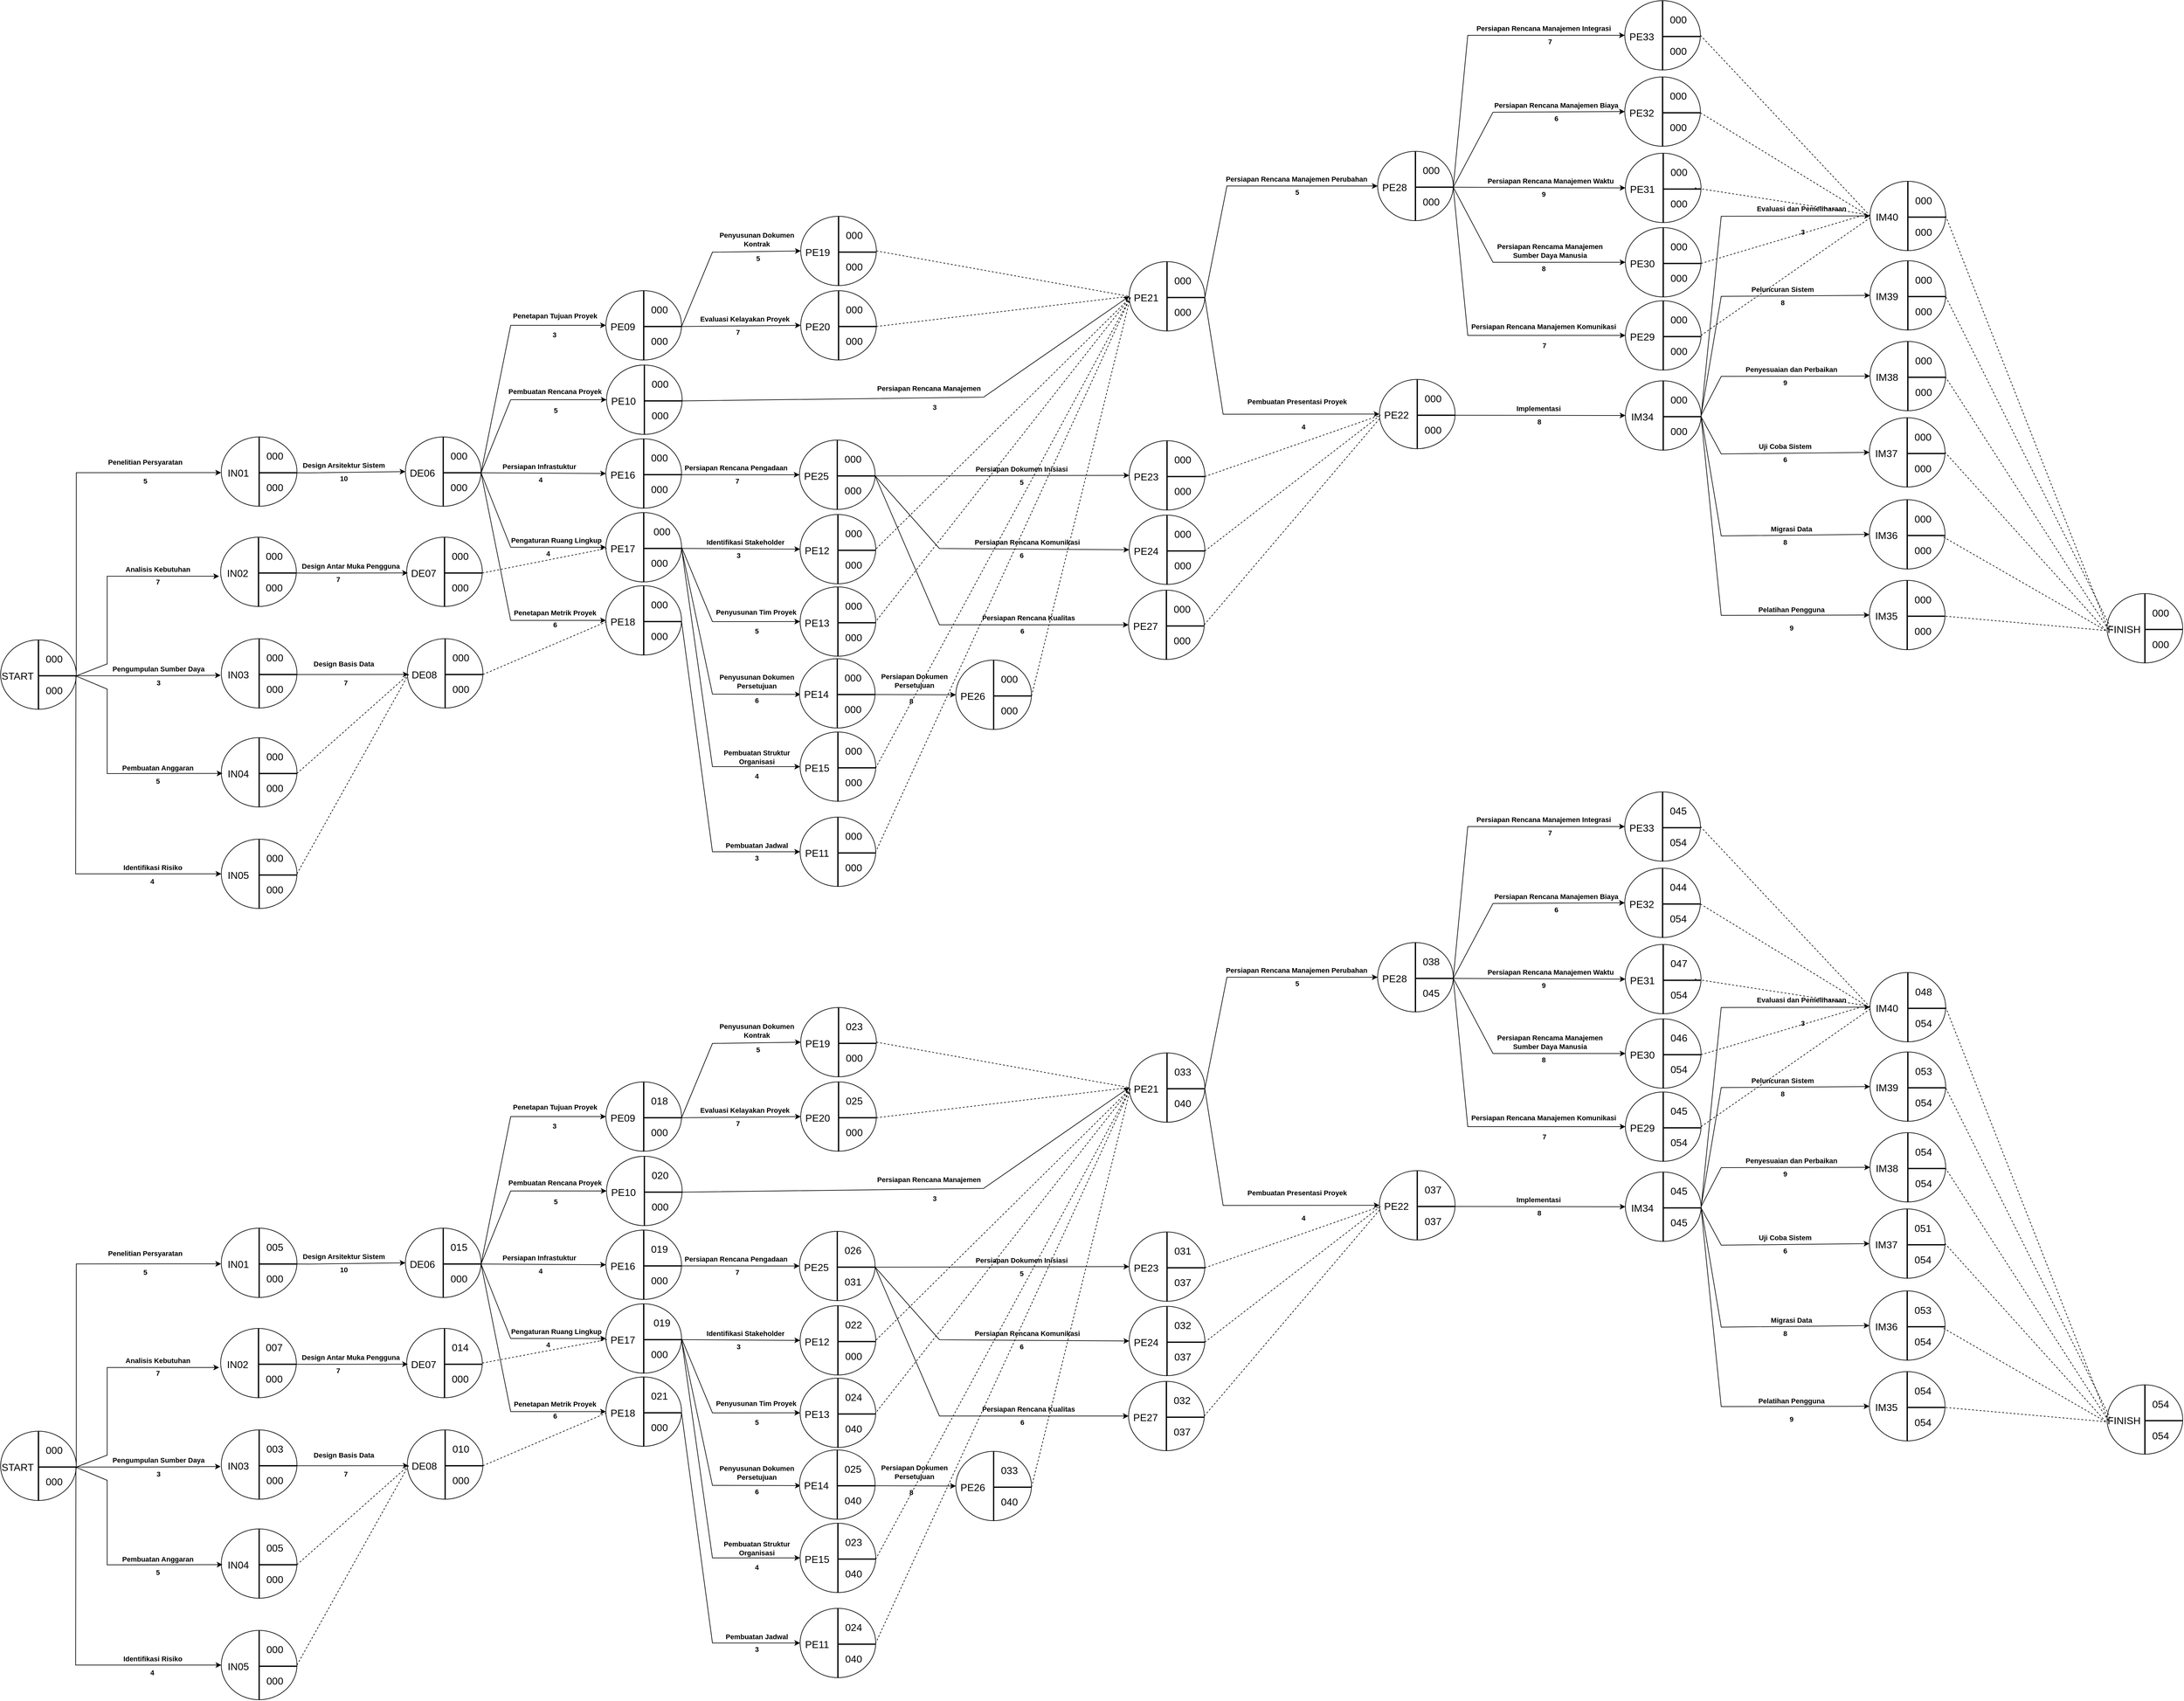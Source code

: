 <mxfile version="24.5.2" type="github">
  <diagram name="Page-1" id="ff44883e-f642-bcb2-894b-16b3d25a3f0b">
    <mxGraphModel dx="2195" dy="3310" grid="1" gridSize="10" guides="1" tooltips="1" connect="1" arrows="1" fold="1" page="1" pageScale="1.5" pageWidth="1169" pageHeight="826" background="none" math="0" shadow="0">
      <root>
        <mxCell id="0" style=";html=1;" />
        <mxCell id="1" style=";html=1;" parent="0" />
        <mxCell id="J5YyEjpSM3lU3VBUV3UF-6" value="" style="group" parent="1" vertex="1" connectable="0">
          <mxGeometry x="8" y="809" width="120" height="110" as="geometry" />
        </mxCell>
        <mxCell id="J5YyEjpSM3lU3VBUV3UF-12" value="" style="group" parent="J5YyEjpSM3lU3VBUV3UF-6" vertex="1" connectable="0">
          <mxGeometry width="120" height="110" as="geometry" />
        </mxCell>
        <mxCell id="J5YyEjpSM3lU3VBUV3UF-2" value="" style="ellipse;whiteSpace=wrap;html=1;" parent="J5YyEjpSM3lU3VBUV3UF-12" vertex="1">
          <mxGeometry width="120" height="110" as="geometry" />
        </mxCell>
        <mxCell id="J5YyEjpSM3lU3VBUV3UF-3" value="" style="line;strokeWidth=2;html=1;rotation=-90;" parent="J5YyEjpSM3lU3VBUV3UF-12" vertex="1">
          <mxGeometry x="5.47" y="48.25" width="109.07" height="13.75" as="geometry" />
        </mxCell>
        <mxCell id="J5YyEjpSM3lU3VBUV3UF-4" value="" style="line;strokeWidth=2;html=1;" parent="J5YyEjpSM3lU3VBUV3UF-12" vertex="1">
          <mxGeometry x="60" y="50" width="60" height="13.75" as="geometry" />
        </mxCell>
        <mxCell id="J5YyEjpSM3lU3VBUV3UF-7" value="000" style="text;strokeColor=none;fillColor=none;html=1;align=center;verticalAlign=middle;whiteSpace=wrap;rounded=0;fontSize=16;" parent="J5YyEjpSM3lU3VBUV3UF-12" vertex="1">
          <mxGeometry x="60" y="5.0" width="50" height="50" as="geometry" />
        </mxCell>
        <mxCell id="J5YyEjpSM3lU3VBUV3UF-9" value="000" style="text;strokeColor=none;fillColor=none;html=1;align=center;verticalAlign=middle;whiteSpace=wrap;rounded=0;fontSize=16;" parent="J5YyEjpSM3lU3VBUV3UF-12" vertex="1">
          <mxGeometry x="60" y="55" width="50" height="50" as="geometry" />
        </mxCell>
        <mxCell id="J5YyEjpSM3lU3VBUV3UF-10" value="START" style="text;strokeColor=none;fillColor=none;html=1;align=center;verticalAlign=middle;whiteSpace=wrap;rounded=0;fontSize=16;" parent="J5YyEjpSM3lU3VBUV3UF-12" vertex="1">
          <mxGeometry x="1.88" y="31.72" width="50" height="50" as="geometry" />
        </mxCell>
        <mxCell id="vZlfEXrCbTeppOrJPky9-1" value="" style="group" parent="1" vertex="1" connectable="0">
          <mxGeometry x="358" y="487" width="120" height="110" as="geometry" />
        </mxCell>
        <mxCell id="vZlfEXrCbTeppOrJPky9-2" value="" style="group" parent="vZlfEXrCbTeppOrJPky9-1" vertex="1" connectable="0">
          <mxGeometry width="120" height="110" as="geometry" />
        </mxCell>
        <mxCell id="vZlfEXrCbTeppOrJPky9-3" value="" style="ellipse;whiteSpace=wrap;html=1;" parent="vZlfEXrCbTeppOrJPky9-2" vertex="1">
          <mxGeometry width="120" height="110" as="geometry" />
        </mxCell>
        <mxCell id="vZlfEXrCbTeppOrJPky9-4" value="" style="line;strokeWidth=2;html=1;rotation=-90;" parent="vZlfEXrCbTeppOrJPky9-2" vertex="1">
          <mxGeometry x="5.47" y="48.25" width="109.07" height="13.75" as="geometry" />
        </mxCell>
        <mxCell id="vZlfEXrCbTeppOrJPky9-5" value="" style="line;strokeWidth=2;html=1;" parent="vZlfEXrCbTeppOrJPky9-2" vertex="1">
          <mxGeometry x="60" y="50" width="60" height="13.75" as="geometry" />
        </mxCell>
        <mxCell id="vZlfEXrCbTeppOrJPky9-6" value="005" style="text;strokeColor=none;fillColor=none;html=1;align=center;verticalAlign=middle;whiteSpace=wrap;rounded=0;fontSize=16;" parent="vZlfEXrCbTeppOrJPky9-2" vertex="1">
          <mxGeometry x="60" y="5.0" width="50" height="50" as="geometry" />
        </mxCell>
        <mxCell id="vZlfEXrCbTeppOrJPky9-7" value="000" style="text;strokeColor=none;fillColor=none;html=1;align=center;verticalAlign=middle;whiteSpace=wrap;rounded=0;fontSize=16;" parent="vZlfEXrCbTeppOrJPky9-2" vertex="1">
          <mxGeometry x="60" y="55" width="50" height="50" as="geometry" />
        </mxCell>
        <mxCell id="vZlfEXrCbTeppOrJPky9-8" value="IN01" style="text;strokeColor=none;fillColor=none;html=1;align=center;verticalAlign=middle;whiteSpace=wrap;rounded=0;fontSize=16;" parent="vZlfEXrCbTeppOrJPky9-2" vertex="1">
          <mxGeometry x="1.88" y="31.72" width="50" height="50" as="geometry" />
        </mxCell>
        <mxCell id="vZlfEXrCbTeppOrJPky9-9" value="" style="edgeStyle=orthogonalEdgeStyle;rounded=0;orthogonalLoop=1;jettySize=auto;html=1;exitX=1;exitY=0.5;exitDx=0;exitDy=0;exitPerimeter=0;entryX=-0.045;entryY=0.499;entryDx=0;entryDy=0;entryPerimeter=0;" parent="1" source="J5YyEjpSM3lU3VBUV3UF-4" target="vZlfEXrCbTeppOrJPky9-8" edge="1">
          <mxGeometry relative="1" as="geometry">
            <Array as="points">
              <mxPoint x="128" y="544" />
            </Array>
          </mxGeometry>
        </mxCell>
        <mxCell id="vZlfEXrCbTeppOrJPky9-20" value="&lt;b data-sider-select-id=&quot;907c42dd-3fa9-418a-ba88-5756a341e914&quot;&gt;5&lt;/b&gt;" style="edgeLabel;html=1;align=center;verticalAlign=middle;resizable=0;points=[];" parent="vZlfEXrCbTeppOrJPky9-9" vertex="1" connectable="0">
          <mxGeometry x="-0.18" relative="1" as="geometry">
            <mxPoint x="109" y="-83" as="offset" />
          </mxGeometry>
        </mxCell>
        <mxCell id="vZlfEXrCbTeppOrJPky9-21" value="&lt;b data-sider-select-id=&quot;7b996a0b-4ea2-4fc1-9395-53d7679742b2&quot;&gt;Penelitian Persyaratan&lt;/b&gt;" style="edgeLabel;html=1;align=center;verticalAlign=middle;resizable=0;points=[];shadow=1;" parent="vZlfEXrCbTeppOrJPky9-9" vertex="1" connectable="0">
          <mxGeometry x="-0.112" relative="1" as="geometry">
            <mxPoint x="109" y="-94" as="offset" />
          </mxGeometry>
        </mxCell>
        <mxCell id="vZlfEXrCbTeppOrJPky9-10" value="" style="group" parent="1" vertex="1" connectable="0">
          <mxGeometry x="358" y="807" width="120" height="110" as="geometry" />
        </mxCell>
        <mxCell id="vZlfEXrCbTeppOrJPky9-11" value="" style="group" parent="vZlfEXrCbTeppOrJPky9-10" vertex="1" connectable="0">
          <mxGeometry width="120" height="110" as="geometry" />
        </mxCell>
        <mxCell id="vZlfEXrCbTeppOrJPky9-12" value="" style="ellipse;whiteSpace=wrap;html=1;" parent="vZlfEXrCbTeppOrJPky9-11" vertex="1">
          <mxGeometry width="120" height="110" as="geometry" />
        </mxCell>
        <mxCell id="vZlfEXrCbTeppOrJPky9-13" value="" style="line;strokeWidth=2;html=1;rotation=-90;" parent="vZlfEXrCbTeppOrJPky9-11" vertex="1">
          <mxGeometry x="5.47" y="48.25" width="109.07" height="13.75" as="geometry" />
        </mxCell>
        <mxCell id="vZlfEXrCbTeppOrJPky9-14" value="" style="line;strokeWidth=2;html=1;" parent="vZlfEXrCbTeppOrJPky9-11" vertex="1">
          <mxGeometry x="60" y="50" width="60" height="13.75" as="geometry" />
        </mxCell>
        <mxCell id="vZlfEXrCbTeppOrJPky9-15" value="003" style="text;strokeColor=none;fillColor=none;html=1;align=center;verticalAlign=middle;whiteSpace=wrap;rounded=0;fontSize=16;" parent="vZlfEXrCbTeppOrJPky9-11" vertex="1">
          <mxGeometry x="60" y="5.0" width="50" height="50" as="geometry" />
        </mxCell>
        <mxCell id="vZlfEXrCbTeppOrJPky9-16" value="000" style="text;strokeColor=none;fillColor=none;html=1;align=center;verticalAlign=middle;whiteSpace=wrap;rounded=0;fontSize=16;" parent="vZlfEXrCbTeppOrJPky9-11" vertex="1">
          <mxGeometry x="60" y="55" width="50" height="50" as="geometry" />
        </mxCell>
        <mxCell id="vZlfEXrCbTeppOrJPky9-17" value="IN03" style="text;strokeColor=none;fillColor=none;html=1;align=center;verticalAlign=middle;whiteSpace=wrap;rounded=0;fontSize=16;" parent="vZlfEXrCbTeppOrJPky9-11" vertex="1">
          <mxGeometry x="1.88" y="31.72" width="50" height="50" as="geometry" />
        </mxCell>
        <mxCell id="vZlfEXrCbTeppOrJPky9-22" value="" style="group" parent="1" vertex="1" connectable="0">
          <mxGeometry x="357" y="646" width="120" height="110" as="geometry" />
        </mxCell>
        <mxCell id="vZlfEXrCbTeppOrJPky9-23" value="" style="group" parent="vZlfEXrCbTeppOrJPky9-22" vertex="1" connectable="0">
          <mxGeometry width="120" height="110" as="geometry" />
        </mxCell>
        <mxCell id="vZlfEXrCbTeppOrJPky9-24" value="" style="ellipse;whiteSpace=wrap;html=1;" parent="vZlfEXrCbTeppOrJPky9-23" vertex="1">
          <mxGeometry width="120" height="110" as="geometry" />
        </mxCell>
        <mxCell id="vZlfEXrCbTeppOrJPky9-25" value="" style="line;strokeWidth=2;html=1;rotation=-90;" parent="vZlfEXrCbTeppOrJPky9-23" vertex="1">
          <mxGeometry x="5.47" y="48.25" width="109.07" height="13.75" as="geometry" />
        </mxCell>
        <mxCell id="vZlfEXrCbTeppOrJPky9-26" value="" style="line;strokeWidth=2;html=1;" parent="vZlfEXrCbTeppOrJPky9-23" vertex="1">
          <mxGeometry x="60" y="50" width="60" height="13.75" as="geometry" />
        </mxCell>
        <mxCell id="vZlfEXrCbTeppOrJPky9-27" value="007" style="text;strokeColor=none;fillColor=none;html=1;align=center;verticalAlign=middle;whiteSpace=wrap;rounded=0;fontSize=16;" parent="vZlfEXrCbTeppOrJPky9-23" vertex="1">
          <mxGeometry x="60" y="5.0" width="50" height="50" as="geometry" />
        </mxCell>
        <mxCell id="vZlfEXrCbTeppOrJPky9-28" value="000" style="text;strokeColor=none;fillColor=none;html=1;align=center;verticalAlign=middle;whiteSpace=wrap;rounded=0;fontSize=16;" parent="vZlfEXrCbTeppOrJPky9-23" vertex="1">
          <mxGeometry x="60" y="55" width="50" height="50" as="geometry" />
        </mxCell>
        <mxCell id="vZlfEXrCbTeppOrJPky9-29" value="IN02" style="text;strokeColor=none;fillColor=none;html=1;align=center;verticalAlign=middle;whiteSpace=wrap;rounded=0;fontSize=16;" parent="vZlfEXrCbTeppOrJPky9-23" vertex="1">
          <mxGeometry x="1.88" y="31.72" width="50" height="50" as="geometry" />
        </mxCell>
        <mxCell id="vZlfEXrCbTeppOrJPky9-30" value="" style="group" parent="1" vertex="1" connectable="0">
          <mxGeometry x="358" y="964" width="120" height="110" as="geometry" />
        </mxCell>
        <mxCell id="vZlfEXrCbTeppOrJPky9-31" value="" style="group" parent="vZlfEXrCbTeppOrJPky9-30" vertex="1" connectable="0">
          <mxGeometry width="120" height="110" as="geometry" />
        </mxCell>
        <mxCell id="vZlfEXrCbTeppOrJPky9-32" value="" style="ellipse;whiteSpace=wrap;html=1;" parent="vZlfEXrCbTeppOrJPky9-31" vertex="1">
          <mxGeometry width="120" height="110" as="geometry" />
        </mxCell>
        <mxCell id="vZlfEXrCbTeppOrJPky9-33" value="" style="line;strokeWidth=2;html=1;rotation=-90;" parent="vZlfEXrCbTeppOrJPky9-31" vertex="1">
          <mxGeometry x="5.47" y="48.25" width="109.07" height="13.75" as="geometry" />
        </mxCell>
        <mxCell id="vZlfEXrCbTeppOrJPky9-34" value="" style="line;strokeWidth=2;html=1;" parent="vZlfEXrCbTeppOrJPky9-31" vertex="1">
          <mxGeometry x="60" y="50" width="60" height="13.75" as="geometry" />
        </mxCell>
        <mxCell id="vZlfEXrCbTeppOrJPky9-35" value="005" style="text;strokeColor=none;fillColor=none;html=1;align=center;verticalAlign=middle;whiteSpace=wrap;rounded=0;fontSize=16;" parent="vZlfEXrCbTeppOrJPky9-31" vertex="1">
          <mxGeometry x="60" y="5.0" width="50" height="50" as="geometry" />
        </mxCell>
        <mxCell id="vZlfEXrCbTeppOrJPky9-36" value="000" style="text;strokeColor=none;fillColor=none;html=1;align=center;verticalAlign=middle;whiteSpace=wrap;rounded=0;fontSize=16;" parent="vZlfEXrCbTeppOrJPky9-31" vertex="1">
          <mxGeometry x="60" y="55" width="50" height="50" as="geometry" />
        </mxCell>
        <mxCell id="vZlfEXrCbTeppOrJPky9-37" value="IN04" style="text;strokeColor=none;fillColor=none;html=1;align=center;verticalAlign=middle;whiteSpace=wrap;rounded=0;fontSize=16;" parent="vZlfEXrCbTeppOrJPky9-31" vertex="1">
          <mxGeometry x="1.88" y="31.72" width="50" height="50" as="geometry" />
        </mxCell>
        <mxCell id="vZlfEXrCbTeppOrJPky9-38" value="" style="group" parent="1" vertex="1" connectable="0">
          <mxGeometry x="358" y="1125" width="120" height="110" as="geometry" />
        </mxCell>
        <mxCell id="vZlfEXrCbTeppOrJPky9-39" value="" style="group" parent="vZlfEXrCbTeppOrJPky9-38" vertex="1" connectable="0">
          <mxGeometry width="120" height="110" as="geometry" />
        </mxCell>
        <mxCell id="vZlfEXrCbTeppOrJPky9-40" value="" style="ellipse;whiteSpace=wrap;html=1;" parent="vZlfEXrCbTeppOrJPky9-39" vertex="1">
          <mxGeometry width="120" height="110" as="geometry" />
        </mxCell>
        <mxCell id="vZlfEXrCbTeppOrJPky9-41" value="" style="line;strokeWidth=2;html=1;rotation=-90;" parent="vZlfEXrCbTeppOrJPky9-39" vertex="1">
          <mxGeometry x="5.47" y="48.25" width="109.07" height="13.75" as="geometry" />
        </mxCell>
        <mxCell id="vZlfEXrCbTeppOrJPky9-42" value="" style="line;strokeWidth=2;html=1;" parent="vZlfEXrCbTeppOrJPky9-39" vertex="1">
          <mxGeometry x="60" y="50" width="60" height="13.75" as="geometry" />
        </mxCell>
        <mxCell id="vZlfEXrCbTeppOrJPky9-43" value="000" style="text;strokeColor=none;fillColor=none;html=1;align=center;verticalAlign=middle;whiteSpace=wrap;rounded=0;fontSize=16;" parent="vZlfEXrCbTeppOrJPky9-39" vertex="1">
          <mxGeometry x="60" y="5.0" width="50" height="50" as="geometry" />
        </mxCell>
        <mxCell id="vZlfEXrCbTeppOrJPky9-44" value="000" style="text;strokeColor=none;fillColor=none;html=1;align=center;verticalAlign=middle;whiteSpace=wrap;rounded=0;fontSize=16;" parent="vZlfEXrCbTeppOrJPky9-39" vertex="1">
          <mxGeometry x="60" y="55" width="50" height="50" as="geometry" />
        </mxCell>
        <mxCell id="vZlfEXrCbTeppOrJPky9-45" value="IN05" style="text;strokeColor=none;fillColor=none;html=1;align=center;verticalAlign=middle;whiteSpace=wrap;rounded=0;fontSize=16;" parent="vZlfEXrCbTeppOrJPky9-39" vertex="1">
          <mxGeometry x="1.88" y="31.72" width="50" height="50" as="geometry" />
        </mxCell>
        <mxCell id="vZlfEXrCbTeppOrJPky9-47" value="" style="edgeStyle=orthogonalEdgeStyle;rounded=0;orthogonalLoop=1;jettySize=auto;html=1;entryX=-0.008;entryY=0.528;entryDx=0;entryDy=0;entryPerimeter=0;" parent="1" source="J5YyEjpSM3lU3VBUV3UF-4" target="vZlfEXrCbTeppOrJPky9-12" edge="1">
          <mxGeometry relative="1" as="geometry">
            <mxPoint x="208" y="844.875" as="targetPoint" />
          </mxGeometry>
        </mxCell>
        <mxCell id="vZlfEXrCbTeppOrJPky9-54" value="Pengumpulan Sumber Daya" style="edgeLabel;html=1;align=center;verticalAlign=middle;resizable=0;points=[];fontStyle=1" parent="vZlfEXrCbTeppOrJPky9-47" vertex="1" connectable="0">
          <mxGeometry x="0.177" y="-1" relative="1" as="geometry">
            <mxPoint x="-5" y="-11" as="offset" />
          </mxGeometry>
        </mxCell>
        <mxCell id="vZlfEXrCbTeppOrJPky9-55" value="3" style="edgeLabel;html=1;align=center;verticalAlign=middle;resizable=0;points=[];fontStyle=1" parent="vZlfEXrCbTeppOrJPky9-47" vertex="1" connectable="0">
          <mxGeometry x="0.283" y="-1" relative="1" as="geometry">
            <mxPoint x="-17" y="11" as="offset" />
          </mxGeometry>
        </mxCell>
        <mxCell id="vZlfEXrCbTeppOrJPky9-49" value="" style="endArrow=classic;html=1;rounded=0;exitX=0.99;exitY=0.503;exitDx=0;exitDy=0;exitPerimeter=0;entryX=0;entryY=0.5;entryDx=0;entryDy=0;" parent="1" source="J5YyEjpSM3lU3VBUV3UF-4" target="vZlfEXrCbTeppOrJPky9-40" edge="1">
          <mxGeometry width="50" height="50" relative="1" as="geometry">
            <mxPoint x="127" y="847" as="sourcePoint" />
            <mxPoint x="177" y="867" as="targetPoint" />
            <Array as="points">
              <mxPoint x="127" y="1180" />
            </Array>
          </mxGeometry>
        </mxCell>
        <mxCell id="vZlfEXrCbTeppOrJPky9-60" value="Identifikasi Risiko" style="edgeLabel;html=1;align=center;verticalAlign=middle;resizable=0;points=[];fontStyle=1" parent="vZlfEXrCbTeppOrJPky9-49" vertex="1" connectable="0">
          <mxGeometry x="0.594" relative="1" as="geometry">
            <mxPoint x="1" y="-10" as="offset" />
          </mxGeometry>
        </mxCell>
        <mxCell id="vZlfEXrCbTeppOrJPky9-61" value="4" style="edgeLabel;html=1;align=center;verticalAlign=middle;resizable=0;points=[];fontStyle=1" parent="vZlfEXrCbTeppOrJPky9-49" vertex="1" connectable="0">
          <mxGeometry x="0.67" relative="1" as="geometry">
            <mxPoint x="-20" y="12" as="offset" />
          </mxGeometry>
        </mxCell>
        <mxCell id="vZlfEXrCbTeppOrJPky9-50" value="" style="endArrow=classic;html=1;rounded=0;exitX=0.995;exitY=0.517;exitDx=0;exitDy=0;exitPerimeter=0;entryX=-0.021;entryY=0.564;entryDx=0;entryDy=0;entryPerimeter=0;" parent="1" source="J5YyEjpSM3lU3VBUV3UF-4" target="vZlfEXrCbTeppOrJPky9-24" edge="1">
          <mxGeometry width="50" height="50" relative="1" as="geometry">
            <mxPoint x="127" y="847" as="sourcePoint" />
            <mxPoint x="167" y="817" as="targetPoint" />
            <Array as="points">
              <mxPoint x="177" y="847" />
              <mxPoint x="177" y="708" />
            </Array>
          </mxGeometry>
        </mxCell>
        <mxCell id="vZlfEXrCbTeppOrJPky9-52" value="&lt;b data-sider-select-id=&quot;2aaad531-f9b8-49ab-893a-69e4aa993049&quot;&gt;Analisis Kebutuhan&lt;/b&gt;" style="edgeLabel;html=1;align=center;verticalAlign=middle;resizable=0;points=[];" parent="vZlfEXrCbTeppOrJPky9-50" vertex="1" connectable="0">
          <mxGeometry x="0.486" y="2" relative="1" as="geometry">
            <mxPoint x="-3" y="-9" as="offset" />
          </mxGeometry>
        </mxCell>
        <mxCell id="vZlfEXrCbTeppOrJPky9-53" value="&lt;b data-sider-select-id=&quot;509955d8-b384-473e-8604-aed854ef1bd4&quot;&gt;7&lt;/b&gt;" style="edgeLabel;html=1;align=center;verticalAlign=middle;resizable=0;points=[];" parent="vZlfEXrCbTeppOrJPky9-50" vertex="1" connectable="0">
          <mxGeometry x="0.594" relative="1" as="geometry">
            <mxPoint x="-23" y="9" as="offset" />
          </mxGeometry>
        </mxCell>
        <mxCell id="vZlfEXrCbTeppOrJPky9-51" value="" style="endArrow=classic;html=1;rounded=0;exitX=0.989;exitY=0.522;exitDx=0;exitDy=0;exitPerimeter=0;entryX=0;entryY=0.5;entryDx=0;entryDy=0;" parent="1" source="J5YyEjpSM3lU3VBUV3UF-4" target="vZlfEXrCbTeppOrJPky9-37" edge="1">
          <mxGeometry width="50" height="50" relative="1" as="geometry">
            <mxPoint x="117" y="867" as="sourcePoint" />
            <mxPoint x="187" y="827" as="targetPoint" />
            <Array as="points">
              <mxPoint x="177" y="887" />
              <mxPoint x="177" y="1021" />
            </Array>
          </mxGeometry>
        </mxCell>
        <mxCell id="vZlfEXrCbTeppOrJPky9-57" value="Pembuatan Anggaran" style="edgeLabel;html=1;align=center;verticalAlign=middle;resizable=0;points=[];fontStyle=1" parent="vZlfEXrCbTeppOrJPky9-51" vertex="1" connectable="0">
          <mxGeometry x="0.492" y="1" relative="1" as="geometry">
            <mxPoint x="-9" y="-8" as="offset" />
          </mxGeometry>
        </mxCell>
        <mxCell id="vZlfEXrCbTeppOrJPky9-58" value="5" style="edgeLabel;html=1;align=center;verticalAlign=middle;resizable=0;points=[];fontStyle=1" parent="vZlfEXrCbTeppOrJPky9-51" vertex="1" connectable="0">
          <mxGeometry x="0.522" y="2" relative="1" as="geometry">
            <mxPoint x="-14" y="14" as="offset" />
          </mxGeometry>
        </mxCell>
        <mxCell id="vZlfEXrCbTeppOrJPky9-62" value="" style="group" parent="1" vertex="1" connectable="0">
          <mxGeometry x="650" y="487" width="120" height="110" as="geometry" />
        </mxCell>
        <mxCell id="vZlfEXrCbTeppOrJPky9-63" value="" style="group" parent="vZlfEXrCbTeppOrJPky9-62" vertex="1" connectable="0">
          <mxGeometry width="120" height="110" as="geometry" />
        </mxCell>
        <mxCell id="vZlfEXrCbTeppOrJPky9-64" value="" style="ellipse;whiteSpace=wrap;html=1;" parent="vZlfEXrCbTeppOrJPky9-63" vertex="1">
          <mxGeometry width="120" height="110" as="geometry" />
        </mxCell>
        <mxCell id="vZlfEXrCbTeppOrJPky9-65" value="" style="line;strokeWidth=2;html=1;rotation=-90;" parent="vZlfEXrCbTeppOrJPky9-63" vertex="1">
          <mxGeometry x="5.47" y="48.25" width="109.07" height="13.75" as="geometry" />
        </mxCell>
        <mxCell id="vZlfEXrCbTeppOrJPky9-66" value="" style="line;strokeWidth=2;html=1;" parent="vZlfEXrCbTeppOrJPky9-63" vertex="1">
          <mxGeometry x="60" y="50" width="60" height="13.75" as="geometry" />
        </mxCell>
        <mxCell id="vZlfEXrCbTeppOrJPky9-67" value="015" style="text;strokeColor=none;fillColor=none;html=1;align=center;verticalAlign=middle;whiteSpace=wrap;rounded=0;fontSize=16;" parent="vZlfEXrCbTeppOrJPky9-63" vertex="1">
          <mxGeometry x="60" y="5.0" width="50" height="50" as="geometry" />
        </mxCell>
        <mxCell id="vZlfEXrCbTeppOrJPky9-68" value="000" style="text;strokeColor=none;fillColor=none;html=1;align=center;verticalAlign=middle;whiteSpace=wrap;rounded=0;fontSize=16;" parent="vZlfEXrCbTeppOrJPky9-63" vertex="1">
          <mxGeometry x="60" y="55" width="50" height="50" as="geometry" />
        </mxCell>
        <mxCell id="vZlfEXrCbTeppOrJPky9-69" value="DE06" style="text;strokeColor=none;fillColor=none;html=1;align=center;verticalAlign=middle;whiteSpace=wrap;rounded=0;fontSize=16;" parent="vZlfEXrCbTeppOrJPky9-63" vertex="1">
          <mxGeometry x="1.88" y="31.72" width="50" height="50" as="geometry" />
        </mxCell>
        <mxCell id="vZlfEXrCbTeppOrJPky9-86" value="" style="group" parent="1" vertex="1" connectable="0">
          <mxGeometry x="652" y="646" width="120" height="110" as="geometry" />
        </mxCell>
        <mxCell id="vZlfEXrCbTeppOrJPky9-87" value="" style="group" parent="vZlfEXrCbTeppOrJPky9-86" vertex="1" connectable="0">
          <mxGeometry width="120" height="110" as="geometry" />
        </mxCell>
        <mxCell id="vZlfEXrCbTeppOrJPky9-88" value="" style="ellipse;whiteSpace=wrap;html=1;" parent="vZlfEXrCbTeppOrJPky9-87" vertex="1">
          <mxGeometry width="120" height="110" as="geometry" />
        </mxCell>
        <mxCell id="vZlfEXrCbTeppOrJPky9-89" value="" style="line;strokeWidth=2;html=1;rotation=-90;" parent="vZlfEXrCbTeppOrJPky9-87" vertex="1">
          <mxGeometry x="5.47" y="48.25" width="109.07" height="13.75" as="geometry" />
        </mxCell>
        <mxCell id="vZlfEXrCbTeppOrJPky9-90" value="" style="line;strokeWidth=2;html=1;" parent="vZlfEXrCbTeppOrJPky9-87" vertex="1">
          <mxGeometry x="60" y="50" width="60" height="13.75" as="geometry" />
        </mxCell>
        <mxCell id="vZlfEXrCbTeppOrJPky9-91" value="014" style="text;strokeColor=none;fillColor=none;html=1;align=center;verticalAlign=middle;whiteSpace=wrap;rounded=0;fontSize=16;" parent="vZlfEXrCbTeppOrJPky9-87" vertex="1">
          <mxGeometry x="60" y="5.0" width="50" height="50" as="geometry" />
        </mxCell>
        <mxCell id="vZlfEXrCbTeppOrJPky9-92" value="000" style="text;strokeColor=none;fillColor=none;html=1;align=center;verticalAlign=middle;whiteSpace=wrap;rounded=0;fontSize=16;" parent="vZlfEXrCbTeppOrJPky9-87" vertex="1">
          <mxGeometry x="60" y="55" width="50" height="50" as="geometry" />
        </mxCell>
        <mxCell id="vZlfEXrCbTeppOrJPky9-93" value="DE07" style="text;strokeColor=none;fillColor=none;html=1;align=center;verticalAlign=middle;whiteSpace=wrap;rounded=0;fontSize=16;" parent="vZlfEXrCbTeppOrJPky9-87" vertex="1">
          <mxGeometry x="1.88" y="31.72" width="50" height="50" as="geometry" />
        </mxCell>
        <mxCell id="vZlfEXrCbTeppOrJPky9-94" value="" style="group" parent="1" vertex="1" connectable="0">
          <mxGeometry x="653" y="807" width="120" height="110" as="geometry" />
        </mxCell>
        <mxCell id="vZlfEXrCbTeppOrJPky9-95" value="" style="group" parent="vZlfEXrCbTeppOrJPky9-94" vertex="1" connectable="0">
          <mxGeometry width="120" height="110" as="geometry" />
        </mxCell>
        <mxCell id="vZlfEXrCbTeppOrJPky9-96" value="" style="ellipse;whiteSpace=wrap;html=1;" parent="vZlfEXrCbTeppOrJPky9-95" vertex="1">
          <mxGeometry width="120" height="110" as="geometry" />
        </mxCell>
        <mxCell id="vZlfEXrCbTeppOrJPky9-97" value="" style="line;strokeWidth=2;html=1;rotation=-90;" parent="vZlfEXrCbTeppOrJPky9-95" vertex="1">
          <mxGeometry x="5.47" y="48.25" width="109.07" height="13.75" as="geometry" />
        </mxCell>
        <mxCell id="vZlfEXrCbTeppOrJPky9-98" value="" style="line;strokeWidth=2;html=1;" parent="vZlfEXrCbTeppOrJPky9-95" vertex="1">
          <mxGeometry x="60" y="50" width="60" height="13.75" as="geometry" />
        </mxCell>
        <mxCell id="vZlfEXrCbTeppOrJPky9-99" value="010" style="text;strokeColor=none;fillColor=none;html=1;align=center;verticalAlign=middle;whiteSpace=wrap;rounded=0;fontSize=16;" parent="vZlfEXrCbTeppOrJPky9-95" vertex="1">
          <mxGeometry x="60" y="5.0" width="50" height="50" as="geometry" />
        </mxCell>
        <mxCell id="vZlfEXrCbTeppOrJPky9-100" value="000" style="text;strokeColor=none;fillColor=none;html=1;align=center;verticalAlign=middle;whiteSpace=wrap;rounded=0;fontSize=16;" parent="vZlfEXrCbTeppOrJPky9-95" vertex="1">
          <mxGeometry x="60" y="55" width="50" height="50" as="geometry" />
        </mxCell>
        <mxCell id="vZlfEXrCbTeppOrJPky9-101" value="DE08" style="text;strokeColor=none;fillColor=none;html=1;align=center;verticalAlign=middle;whiteSpace=wrap;rounded=0;fontSize=16;" parent="vZlfEXrCbTeppOrJPky9-95" vertex="1">
          <mxGeometry x="1.88" y="31.72" width="50" height="50" as="geometry" />
        </mxCell>
        <mxCell id="vZlfEXrCbTeppOrJPky9-105" value="" style="endArrow=classic;html=1;rounded=0;entryX=0;entryY=0.5;entryDx=0;entryDy=0;exitX=1;exitY=0.5;exitDx=0;exitDy=0;exitPerimeter=0;" parent="1" source="vZlfEXrCbTeppOrJPky9-5" target="vZlfEXrCbTeppOrJPky9-64" edge="1">
          <mxGeometry width="50" height="50" relative="1" as="geometry">
            <mxPoint x="387" y="621.62" as="sourcePoint" />
            <mxPoint x="637" y="621.62" as="targetPoint" />
            <Array as="points">
              <mxPoint x="497" y="544" />
            </Array>
          </mxGeometry>
        </mxCell>
        <mxCell id="vZlfEXrCbTeppOrJPky9-106" value="Design Arsitektur Sistem" style="edgeLabel;html=1;align=center;verticalAlign=middle;resizable=0;points=[];fontStyle=1" parent="vZlfEXrCbTeppOrJPky9-105" vertex="1" connectable="0">
          <mxGeometry x="0.126" y="1" relative="1" as="geometry">
            <mxPoint x="-23" y="-10" as="offset" />
          </mxGeometry>
        </mxCell>
        <mxCell id="vZlfEXrCbTeppOrJPky9-107" value="10" style="edgeLabel;html=1;align=center;verticalAlign=middle;resizable=0;points=[];fontStyle=1" parent="vZlfEXrCbTeppOrJPky9-105" vertex="1" connectable="0">
          <mxGeometry x="0.071" relative="1" as="geometry">
            <mxPoint x="-18" y="10" as="offset" />
          </mxGeometry>
        </mxCell>
        <mxCell id="vZlfEXrCbTeppOrJPky9-109" value="" style="endArrow=classic;html=1;rounded=0;entryX=0;entryY=0.5;entryDx=0;entryDy=0;exitX=1;exitY=0.5;exitDx=0;exitDy=0;exitPerimeter=0;" parent="1" source="vZlfEXrCbTeppOrJPky9-26" target="vZlfEXrCbTeppOrJPky9-93" edge="1">
          <mxGeometry width="50" height="50" relative="1" as="geometry">
            <mxPoint x="397" y="782.62" as="sourcePoint" />
            <mxPoint x="647" y="782.62" as="targetPoint" />
            <Array as="points">
              <mxPoint x="497" y="703" />
            </Array>
          </mxGeometry>
        </mxCell>
        <mxCell id="vZlfEXrCbTeppOrJPky9-110" value="Design Antar Muka Pengguna" style="edgeLabel;html=1;align=center;verticalAlign=middle;resizable=0;points=[];fontStyle=1" parent="vZlfEXrCbTeppOrJPky9-109" vertex="1" connectable="0">
          <mxGeometry x="0.126" y="1" relative="1" as="geometry">
            <mxPoint x="-14" y="-10" as="offset" />
          </mxGeometry>
        </mxCell>
        <mxCell id="vZlfEXrCbTeppOrJPky9-111" value="7" style="edgeLabel;html=1;align=center;verticalAlign=middle;resizable=0;points=[];fontStyle=1" parent="vZlfEXrCbTeppOrJPky9-109" vertex="1" connectable="0">
          <mxGeometry x="0.071" relative="1" as="geometry">
            <mxPoint x="-29" y="10" as="offset" />
          </mxGeometry>
        </mxCell>
        <mxCell id="vZlfEXrCbTeppOrJPky9-118" value="" style="group" parent="1" vertex="1" connectable="0">
          <mxGeometry x="3349" y="735.5" width="120" height="110" as="geometry" />
        </mxCell>
        <mxCell id="vZlfEXrCbTeppOrJPky9-119" value="" style="group" parent="vZlfEXrCbTeppOrJPky9-118" vertex="1" connectable="0">
          <mxGeometry width="120" height="110" as="geometry" />
        </mxCell>
        <mxCell id="vZlfEXrCbTeppOrJPky9-120" value="" style="ellipse;whiteSpace=wrap;html=1;" parent="vZlfEXrCbTeppOrJPky9-119" vertex="1">
          <mxGeometry width="120" height="110" as="geometry" />
        </mxCell>
        <mxCell id="vZlfEXrCbTeppOrJPky9-121" value="" style="line;strokeWidth=2;html=1;rotation=-90;" parent="vZlfEXrCbTeppOrJPky9-119" vertex="1">
          <mxGeometry x="5.47" y="48.25" width="109.07" height="13.75" as="geometry" />
        </mxCell>
        <mxCell id="vZlfEXrCbTeppOrJPky9-122" value="" style="line;strokeWidth=2;html=1;" parent="vZlfEXrCbTeppOrJPky9-119" vertex="1">
          <mxGeometry x="60" y="50" width="60" height="13.75" as="geometry" />
        </mxCell>
        <mxCell id="vZlfEXrCbTeppOrJPky9-123" value="054" style="text;strokeColor=none;fillColor=none;html=1;align=center;verticalAlign=middle;whiteSpace=wrap;rounded=0;fontSize=16;" parent="vZlfEXrCbTeppOrJPky9-119" vertex="1">
          <mxGeometry x="60" y="5.0" width="50" height="50" as="geometry" />
        </mxCell>
        <mxCell id="vZlfEXrCbTeppOrJPky9-124" value="054" style="text;strokeColor=none;fillColor=none;html=1;align=center;verticalAlign=middle;whiteSpace=wrap;rounded=0;fontSize=16;" parent="vZlfEXrCbTeppOrJPky9-119" vertex="1">
          <mxGeometry x="60" y="55" width="50" height="50" as="geometry" />
        </mxCell>
        <mxCell id="vZlfEXrCbTeppOrJPky9-125" value="FINISH" style="text;strokeColor=none;fillColor=none;html=1;align=center;verticalAlign=middle;whiteSpace=wrap;rounded=0;fontSize=16;" parent="vZlfEXrCbTeppOrJPky9-119" vertex="1">
          <mxGeometry x="1.88" y="31.72" width="50" height="50" as="geometry" />
        </mxCell>
        <mxCell id="vZlfEXrCbTeppOrJPky9-126" value="" style="endArrow=none;dashed=1;html=1;rounded=0;exitX=1;exitY=0.5;exitDx=0;exitDy=0;entryX=0;entryY=0.5;entryDx=0;entryDy=0;" parent="1" source="vZlfEXrCbTeppOrJPky9-40" target="vZlfEXrCbTeppOrJPky9-101" edge="1">
          <mxGeometry width="50" height="50" relative="1" as="geometry">
            <mxPoint x="697" y="967" as="sourcePoint" />
            <mxPoint x="747" y="917" as="targetPoint" />
          </mxGeometry>
        </mxCell>
        <mxCell id="vZlfEXrCbTeppOrJPky9-127" value="" style="endArrow=none;dashed=1;html=1;rounded=0;exitX=1;exitY=0.5;exitDx=0;exitDy=0;exitPerimeter=0;entryX=0;entryY=0.5;entryDx=0;entryDy=0;" parent="1" source="vZlfEXrCbTeppOrJPky9-34" target="vZlfEXrCbTeppOrJPky9-101" edge="1">
          <mxGeometry width="50" height="50" relative="1" as="geometry">
            <mxPoint x="847" y="1027" as="sourcePoint" />
            <mxPoint x="627" y="977" as="targetPoint" />
          </mxGeometry>
        </mxCell>
        <mxCell id="vZlfEXrCbTeppOrJPky9-128" value="" style="endArrow=classic;html=1;rounded=0;entryX=0;entryY=0.5;entryDx=0;entryDy=0;exitX=1;exitY=0.5;exitDx=0;exitDy=0;exitPerimeter=0;" parent="1" source="vZlfEXrCbTeppOrJPky9-66" target="vZlfEXrCbTeppOrJPky9-133" edge="1">
          <mxGeometry width="50" height="50" relative="1" as="geometry">
            <mxPoint x="809" y="507" as="sourcePoint" />
            <mxPoint x="1065" y="547.62" as="targetPoint" />
            <Array as="points">
              <mxPoint x="817" y="310" />
            </Array>
          </mxGeometry>
        </mxCell>
        <mxCell id="vZlfEXrCbTeppOrJPky9-129" value="Penetapan Tujuan Proyek" style="edgeLabel;html=1;align=center;verticalAlign=middle;resizable=0;points=[];fontStyle=1" parent="vZlfEXrCbTeppOrJPky9-128" vertex="1" connectable="0">
          <mxGeometry x="0.126" y="1" relative="1" as="geometry">
            <mxPoint x="74" y="-34" as="offset" />
          </mxGeometry>
        </mxCell>
        <mxCell id="vZlfEXrCbTeppOrJPky9-130" value="3" style="edgeLabel;html=1;align=center;verticalAlign=middle;resizable=0;points=[];fontStyle=1" parent="vZlfEXrCbTeppOrJPky9-128" vertex="1" connectable="0">
          <mxGeometry x="0.071" relative="1" as="geometry">
            <mxPoint x="75" y="-15" as="offset" />
          </mxGeometry>
        </mxCell>
        <mxCell id="vZlfEXrCbTeppOrJPky9-131" value="" style="group" parent="1" vertex="1" connectable="0">
          <mxGeometry x="968" y="255" width="120" height="110" as="geometry" />
        </mxCell>
        <mxCell id="vZlfEXrCbTeppOrJPky9-132" value="" style="group" parent="vZlfEXrCbTeppOrJPky9-131" vertex="1" connectable="0">
          <mxGeometry width="120" height="110" as="geometry" />
        </mxCell>
        <mxCell id="vZlfEXrCbTeppOrJPky9-133" value="" style="ellipse;whiteSpace=wrap;html=1;" parent="vZlfEXrCbTeppOrJPky9-132" vertex="1">
          <mxGeometry width="120" height="110" as="geometry" />
        </mxCell>
        <mxCell id="vZlfEXrCbTeppOrJPky9-134" value="" style="line;strokeWidth=2;html=1;rotation=-90;" parent="vZlfEXrCbTeppOrJPky9-132" vertex="1">
          <mxGeometry x="5.47" y="48.25" width="109.07" height="13.75" as="geometry" />
        </mxCell>
        <mxCell id="vZlfEXrCbTeppOrJPky9-135" value="" style="line;strokeWidth=2;html=1;" parent="vZlfEXrCbTeppOrJPky9-132" vertex="1">
          <mxGeometry x="60" y="50" width="60" height="13.75" as="geometry" />
        </mxCell>
        <mxCell id="vZlfEXrCbTeppOrJPky9-136" value="018" style="text;strokeColor=none;fillColor=none;html=1;align=center;verticalAlign=middle;whiteSpace=wrap;rounded=0;fontSize=16;" parent="vZlfEXrCbTeppOrJPky9-132" vertex="1">
          <mxGeometry x="60" y="5.0" width="50" height="50" as="geometry" />
        </mxCell>
        <mxCell id="vZlfEXrCbTeppOrJPky9-137" value="000" style="text;strokeColor=none;fillColor=none;html=1;align=center;verticalAlign=middle;whiteSpace=wrap;rounded=0;fontSize=16;" parent="vZlfEXrCbTeppOrJPky9-132" vertex="1">
          <mxGeometry x="60" y="55" width="50" height="50" as="geometry" />
        </mxCell>
        <mxCell id="vZlfEXrCbTeppOrJPky9-138" value="PE09" style="text;strokeColor=none;fillColor=none;html=1;align=center;verticalAlign=middle;whiteSpace=wrap;rounded=0;fontSize=16;" parent="vZlfEXrCbTeppOrJPky9-132" vertex="1">
          <mxGeometry x="1.88" y="31.72" width="50" height="50" as="geometry" />
        </mxCell>
        <mxCell id="vZlfEXrCbTeppOrJPky9-150" value="" style="endArrow=classic;html=1;rounded=0;entryX=0;entryY=0.5;entryDx=0;entryDy=0;exitX=1;exitY=0.5;exitDx=0;exitDy=0;exitPerimeter=0;" parent="1" source="vZlfEXrCbTeppOrJPky9-66" target="vZlfEXrCbTeppOrJPky9-155" edge="1">
          <mxGeometry width="50" height="50" relative="1" as="geometry">
            <mxPoint x="1147" y="547" as="sourcePoint" />
            <mxPoint x="1364" y="567.62" as="targetPoint" />
            <Array as="points">
              <mxPoint x="817" y="428" />
            </Array>
          </mxGeometry>
        </mxCell>
        <mxCell id="vZlfEXrCbTeppOrJPky9-151" value="Pembuatan Rencana Proyek" style="edgeLabel;html=1;align=center;verticalAlign=middle;resizable=0;points=[];fontStyle=1" parent="vZlfEXrCbTeppOrJPky9-150" vertex="1" connectable="0">
          <mxGeometry x="0.126" y="1" relative="1" as="geometry">
            <mxPoint x="39" y="-12" as="offset" />
          </mxGeometry>
        </mxCell>
        <mxCell id="vZlfEXrCbTeppOrJPky9-152" value="5" style="edgeLabel;html=1;align=center;verticalAlign=middle;resizable=0;points=[];fontStyle=1" parent="vZlfEXrCbTeppOrJPky9-150" vertex="1" connectable="0">
          <mxGeometry x="0.071" relative="1" as="geometry">
            <mxPoint x="47" y="17" as="offset" />
          </mxGeometry>
        </mxCell>
        <mxCell id="vZlfEXrCbTeppOrJPky9-153" value="" style="group" parent="1" vertex="1" connectable="0">
          <mxGeometry x="969.01" y="373" width="120" height="110" as="geometry" />
        </mxCell>
        <mxCell id="vZlfEXrCbTeppOrJPky9-154" value="" style="group" parent="vZlfEXrCbTeppOrJPky9-153" vertex="1" connectable="0">
          <mxGeometry width="120" height="110" as="geometry" />
        </mxCell>
        <mxCell id="vZlfEXrCbTeppOrJPky9-155" value="" style="ellipse;whiteSpace=wrap;html=1;" parent="vZlfEXrCbTeppOrJPky9-154" vertex="1">
          <mxGeometry width="120" height="110" as="geometry" />
        </mxCell>
        <mxCell id="vZlfEXrCbTeppOrJPky9-156" value="" style="line;strokeWidth=2;html=1;rotation=-90;" parent="vZlfEXrCbTeppOrJPky9-154" vertex="1">
          <mxGeometry x="5.47" y="48.25" width="109.07" height="13.75" as="geometry" />
        </mxCell>
        <mxCell id="vZlfEXrCbTeppOrJPky9-157" value="" style="line;strokeWidth=2;html=1;" parent="vZlfEXrCbTeppOrJPky9-154" vertex="1">
          <mxGeometry x="60" y="50" width="60" height="13.75" as="geometry" />
        </mxCell>
        <mxCell id="vZlfEXrCbTeppOrJPky9-158" value="020" style="text;strokeColor=none;fillColor=none;html=1;align=center;verticalAlign=middle;whiteSpace=wrap;rounded=0;fontSize=16;" parent="vZlfEXrCbTeppOrJPky9-154" vertex="1">
          <mxGeometry x="60" y="5.0" width="50" height="50" as="geometry" />
        </mxCell>
        <mxCell id="vZlfEXrCbTeppOrJPky9-159" value="000" style="text;strokeColor=none;fillColor=none;html=1;align=center;verticalAlign=middle;whiteSpace=wrap;rounded=0;fontSize=16;" parent="vZlfEXrCbTeppOrJPky9-154" vertex="1">
          <mxGeometry x="60" y="55" width="50" height="50" as="geometry" />
        </mxCell>
        <mxCell id="vZlfEXrCbTeppOrJPky9-160" value="PE10" style="text;strokeColor=none;fillColor=none;html=1;align=center;verticalAlign=middle;whiteSpace=wrap;rounded=0;fontSize=16;" parent="vZlfEXrCbTeppOrJPky9-154" vertex="1">
          <mxGeometry x="1.88" y="31.72" width="50" height="50" as="geometry" />
        </mxCell>
        <mxCell id="vZlfEXrCbTeppOrJPky9-227" value="" style="endArrow=classic;html=1;rounded=0;entryX=0;entryY=0.5;entryDx=0;entryDy=0;exitX=1;exitY=0.5;exitDx=0;exitDy=0;exitPerimeter=0;" parent="1" source="vZlfEXrCbTeppOrJPky9-66" target="vZlfEXrCbTeppOrJPky9-232" edge="1">
          <mxGeometry width="50" height="50" relative="1" as="geometry">
            <mxPoint x="1152" y="561" as="sourcePoint" />
            <mxPoint x="1408" y="580.62" as="targetPoint" />
          </mxGeometry>
        </mxCell>
        <mxCell id="vZlfEXrCbTeppOrJPky9-228" value="Persiapan Infrastuktur" style="edgeLabel;html=1;align=center;verticalAlign=middle;resizable=0;points=[];fontStyle=1" parent="vZlfEXrCbTeppOrJPky9-227" vertex="1" connectable="0">
          <mxGeometry x="0.126" y="1" relative="1" as="geometry">
            <mxPoint x="-20" y="-10" as="offset" />
          </mxGeometry>
        </mxCell>
        <mxCell id="vZlfEXrCbTeppOrJPky9-229" value="4" style="edgeLabel;html=1;align=center;verticalAlign=middle;resizable=0;points=[];fontStyle=1" parent="vZlfEXrCbTeppOrJPky9-227" vertex="1" connectable="0">
          <mxGeometry x="0.071" relative="1" as="geometry">
            <mxPoint x="-12" y="10" as="offset" />
          </mxGeometry>
        </mxCell>
        <mxCell id="vZlfEXrCbTeppOrJPky9-230" value="" style="group" parent="1" vertex="1" connectable="0">
          <mxGeometry x="968" y="490" width="120" height="110" as="geometry" />
        </mxCell>
        <mxCell id="vZlfEXrCbTeppOrJPky9-231" value="" style="group" parent="vZlfEXrCbTeppOrJPky9-230" vertex="1" connectable="0">
          <mxGeometry width="120" height="110" as="geometry" />
        </mxCell>
        <mxCell id="vZlfEXrCbTeppOrJPky9-232" value="" style="ellipse;whiteSpace=wrap;html=1;" parent="vZlfEXrCbTeppOrJPky9-231" vertex="1">
          <mxGeometry width="120" height="110" as="geometry" />
        </mxCell>
        <mxCell id="vZlfEXrCbTeppOrJPky9-233" value="" style="line;strokeWidth=2;html=1;rotation=-90;" parent="vZlfEXrCbTeppOrJPky9-231" vertex="1">
          <mxGeometry x="5.47" y="48.25" width="109.07" height="13.75" as="geometry" />
        </mxCell>
        <mxCell id="vZlfEXrCbTeppOrJPky9-234" value="" style="line;strokeWidth=2;html=1;" parent="vZlfEXrCbTeppOrJPky9-231" vertex="1">
          <mxGeometry x="60" y="50" width="60" height="13.75" as="geometry" />
        </mxCell>
        <mxCell id="vZlfEXrCbTeppOrJPky9-235" value="019" style="text;strokeColor=none;fillColor=none;html=1;align=center;verticalAlign=middle;whiteSpace=wrap;rounded=0;fontSize=16;" parent="vZlfEXrCbTeppOrJPky9-231" vertex="1">
          <mxGeometry x="60" y="5.0" width="50" height="50" as="geometry" />
        </mxCell>
        <mxCell id="vZlfEXrCbTeppOrJPky9-236" value="000" style="text;strokeColor=none;fillColor=none;html=1;align=center;verticalAlign=middle;whiteSpace=wrap;rounded=0;fontSize=16;" parent="vZlfEXrCbTeppOrJPky9-231" vertex="1">
          <mxGeometry x="60" y="55" width="50" height="50" as="geometry" />
        </mxCell>
        <mxCell id="vZlfEXrCbTeppOrJPky9-237" value="PE16" style="text;strokeColor=none;fillColor=none;html=1;align=center;verticalAlign=middle;whiteSpace=wrap;rounded=0;fontSize=16;" parent="vZlfEXrCbTeppOrJPky9-231" vertex="1">
          <mxGeometry x="1.88" y="31.72" width="50" height="50" as="geometry" />
        </mxCell>
        <mxCell id="vZlfEXrCbTeppOrJPky9-238" value="" style="endArrow=classic;html=1;rounded=0;entryX=0;entryY=0.5;entryDx=0;entryDy=0;exitX=1;exitY=0.5;exitDx=0;exitDy=0;exitPerimeter=0;" parent="1" source="vZlfEXrCbTeppOrJPky9-66" target="vZlfEXrCbTeppOrJPky9-243" edge="1">
          <mxGeometry width="50" height="50" relative="1" as="geometry">
            <mxPoint x="1162" y="477" as="sourcePoint" />
            <mxPoint x="1418" y="496.62" as="targetPoint" />
            <Array as="points">
              <mxPoint x="817" y="662" />
            </Array>
          </mxGeometry>
        </mxCell>
        <mxCell id="vZlfEXrCbTeppOrJPky9-239" value="Pengaturan Ruang Lingkup" style="edgeLabel;html=1;align=center;verticalAlign=middle;resizable=0;points=[];fontStyle=1" parent="vZlfEXrCbTeppOrJPky9-238" vertex="1" connectable="0">
          <mxGeometry x="0.126" y="1" relative="1" as="geometry">
            <mxPoint x="42" y="-10" as="offset" />
          </mxGeometry>
        </mxCell>
        <mxCell id="vZlfEXrCbTeppOrJPky9-240" value="4" style="edgeLabel;html=1;align=center;verticalAlign=middle;resizable=0;points=[];fontStyle=1" parent="vZlfEXrCbTeppOrJPky9-238" vertex="1" connectable="0">
          <mxGeometry x="0.071" relative="1" as="geometry">
            <mxPoint x="37" y="10" as="offset" />
          </mxGeometry>
        </mxCell>
        <mxCell id="vZlfEXrCbTeppOrJPky9-241" value="" style="group" parent="1" vertex="1" connectable="0">
          <mxGeometry x="968" y="607" width="120" height="110" as="geometry" />
        </mxCell>
        <mxCell id="vZlfEXrCbTeppOrJPky9-242" value="" style="group" parent="vZlfEXrCbTeppOrJPky9-241" vertex="1" connectable="0">
          <mxGeometry width="120" height="110" as="geometry" />
        </mxCell>
        <mxCell id="vZlfEXrCbTeppOrJPky9-243" value="" style="ellipse;whiteSpace=wrap;html=1;" parent="vZlfEXrCbTeppOrJPky9-242" vertex="1">
          <mxGeometry width="120" height="110" as="geometry" />
        </mxCell>
        <mxCell id="vZlfEXrCbTeppOrJPky9-244" value="" style="line;strokeWidth=2;html=1;rotation=-90;" parent="vZlfEXrCbTeppOrJPky9-242" vertex="1">
          <mxGeometry x="5.47" y="48.25" width="109.07" height="13.75" as="geometry" />
        </mxCell>
        <mxCell id="vZlfEXrCbTeppOrJPky9-245" value="" style="line;strokeWidth=2;html=1;" parent="vZlfEXrCbTeppOrJPky9-242" vertex="1">
          <mxGeometry x="60" y="50" width="60" height="13.75" as="geometry" />
        </mxCell>
        <mxCell id="vZlfEXrCbTeppOrJPky9-246" value="019" style="text;strokeColor=none;fillColor=none;html=1;align=center;verticalAlign=middle;whiteSpace=wrap;rounded=0;fontSize=16;" parent="vZlfEXrCbTeppOrJPky9-242" vertex="1">
          <mxGeometry x="64" y="5.0" width="50" height="50" as="geometry" />
        </mxCell>
        <mxCell id="vZlfEXrCbTeppOrJPky9-247" value="000" style="text;strokeColor=none;fillColor=none;html=1;align=center;verticalAlign=middle;whiteSpace=wrap;rounded=0;fontSize=16;" parent="vZlfEXrCbTeppOrJPky9-242" vertex="1">
          <mxGeometry x="60" y="55" width="50" height="50" as="geometry" />
        </mxCell>
        <mxCell id="vZlfEXrCbTeppOrJPky9-248" value="PE17" style="text;strokeColor=none;fillColor=none;html=1;align=center;verticalAlign=middle;whiteSpace=wrap;rounded=0;fontSize=16;" parent="vZlfEXrCbTeppOrJPky9-242" vertex="1">
          <mxGeometry x="1.88" y="31.72" width="50" height="50" as="geometry" />
        </mxCell>
        <mxCell id="vZlfEXrCbTeppOrJPky9-249" value="" style="endArrow=classic;html=1;rounded=0;entryX=0;entryY=0.5;entryDx=0;entryDy=0;exitX=1;exitY=0.5;exitDx=0;exitDy=0;exitPerimeter=0;" parent="1" source="vZlfEXrCbTeppOrJPky9-66" target="vZlfEXrCbTeppOrJPky9-254" edge="1">
          <mxGeometry width="50" height="50" relative="1" as="geometry">
            <mxPoint x="1172" y="357" as="sourcePoint" />
            <mxPoint x="1428" y="376.62" as="targetPoint" />
            <Array as="points">
              <mxPoint x="817" y="778" />
            </Array>
          </mxGeometry>
        </mxCell>
        <mxCell id="vZlfEXrCbTeppOrJPky9-250" value="Penetapan Metrik Proyek" style="edgeLabel;html=1;align=center;verticalAlign=middle;resizable=0;points=[];fontStyle=1" parent="vZlfEXrCbTeppOrJPky9-249" vertex="1" connectable="0">
          <mxGeometry x="0.126" y="1" relative="1" as="geometry">
            <mxPoint x="73" y="7" as="offset" />
          </mxGeometry>
        </mxCell>
        <mxCell id="vZlfEXrCbTeppOrJPky9-251" value="6" style="edgeLabel;html=1;align=center;verticalAlign=middle;resizable=0;points=[];fontStyle=1" parent="vZlfEXrCbTeppOrJPky9-249" vertex="1" connectable="0">
          <mxGeometry x="0.071" relative="1" as="geometry">
            <mxPoint x="76" y="36" as="offset" />
          </mxGeometry>
        </mxCell>
        <mxCell id="vZlfEXrCbTeppOrJPky9-252" value="" style="group" parent="1" vertex="1" connectable="0">
          <mxGeometry x="968" y="723" width="120" height="110" as="geometry" />
        </mxCell>
        <mxCell id="vZlfEXrCbTeppOrJPky9-253" value="" style="group" parent="vZlfEXrCbTeppOrJPky9-252" vertex="1" connectable="0">
          <mxGeometry width="120" height="110" as="geometry" />
        </mxCell>
        <mxCell id="vZlfEXrCbTeppOrJPky9-254" value="" style="ellipse;whiteSpace=wrap;html=1;" parent="vZlfEXrCbTeppOrJPky9-253" vertex="1">
          <mxGeometry width="120" height="110" as="geometry" />
        </mxCell>
        <mxCell id="vZlfEXrCbTeppOrJPky9-255" value="" style="line;strokeWidth=2;html=1;rotation=-90;" parent="vZlfEXrCbTeppOrJPky9-253" vertex="1">
          <mxGeometry x="5.47" y="48.25" width="109.07" height="13.75" as="geometry" />
        </mxCell>
        <mxCell id="vZlfEXrCbTeppOrJPky9-256" value="" style="line;strokeWidth=2;html=1;" parent="vZlfEXrCbTeppOrJPky9-253" vertex="1">
          <mxGeometry x="60" y="50" width="60" height="13.75" as="geometry" />
        </mxCell>
        <mxCell id="vZlfEXrCbTeppOrJPky9-257" value="021" style="text;strokeColor=none;fillColor=none;html=1;align=center;verticalAlign=middle;whiteSpace=wrap;rounded=0;fontSize=16;" parent="vZlfEXrCbTeppOrJPky9-253" vertex="1">
          <mxGeometry x="60" y="5.0" width="50" height="50" as="geometry" />
        </mxCell>
        <mxCell id="vZlfEXrCbTeppOrJPky9-258" value="000" style="text;strokeColor=none;fillColor=none;html=1;align=center;verticalAlign=middle;whiteSpace=wrap;rounded=0;fontSize=16;" parent="vZlfEXrCbTeppOrJPky9-253" vertex="1">
          <mxGeometry x="60" y="55" width="50" height="50" as="geometry" />
        </mxCell>
        <mxCell id="vZlfEXrCbTeppOrJPky9-259" value="PE18" style="text;strokeColor=none;fillColor=none;html=1;align=center;verticalAlign=middle;whiteSpace=wrap;rounded=0;fontSize=16;" parent="vZlfEXrCbTeppOrJPky9-253" vertex="1">
          <mxGeometry x="1.88" y="31.72" width="50" height="50" as="geometry" />
        </mxCell>
        <mxCell id="vZlfEXrCbTeppOrJPky9-260" value="" style="endArrow=classic;html=1;rounded=0;entryX=0;entryY=0.5;entryDx=0;entryDy=0;exitX=1;exitY=0.5;exitDx=0;exitDy=0;exitPerimeter=0;" parent="1" source="vZlfEXrCbTeppOrJPky9-344" target="vZlfEXrCbTeppOrJPky9-265" edge="1">
          <mxGeometry width="50" height="50" relative="1" as="geometry">
            <mxPoint x="1700" y="266" as="sourcePoint" />
            <mxPoint x="1956" y="285.62" as="targetPoint" />
            <Array as="points">
              <mxPoint x="1953" y="89" />
            </Array>
          </mxGeometry>
        </mxCell>
        <mxCell id="vZlfEXrCbTeppOrJPky9-261" value="Persiapan Rencana Manajemen Perubahan" style="edgeLabel;html=1;align=center;verticalAlign=middle;resizable=0;points=[];fontStyle=1" parent="vZlfEXrCbTeppOrJPky9-260" vertex="1" connectable="0">
          <mxGeometry x="0.126" y="1" relative="1" as="geometry">
            <mxPoint x="54" y="-10" as="offset" />
          </mxGeometry>
        </mxCell>
        <mxCell id="vZlfEXrCbTeppOrJPky9-262" value="5" style="edgeLabel;html=1;align=center;verticalAlign=middle;resizable=0;points=[];fontStyle=1" parent="vZlfEXrCbTeppOrJPky9-260" vertex="1" connectable="0">
          <mxGeometry x="0.071" relative="1" as="geometry">
            <mxPoint x="67" y="10" as="offset" />
          </mxGeometry>
        </mxCell>
        <mxCell id="vZlfEXrCbTeppOrJPky9-263" value="" style="group" parent="1" vertex="1" connectable="0">
          <mxGeometry x="2192" y="34" width="120" height="110" as="geometry" />
        </mxCell>
        <mxCell id="vZlfEXrCbTeppOrJPky9-264" value="" style="group" parent="vZlfEXrCbTeppOrJPky9-263" vertex="1" connectable="0">
          <mxGeometry width="120" height="110" as="geometry" />
        </mxCell>
        <mxCell id="vZlfEXrCbTeppOrJPky9-265" value="" style="ellipse;whiteSpace=wrap;html=1;" parent="vZlfEXrCbTeppOrJPky9-264" vertex="1">
          <mxGeometry width="120" height="110" as="geometry" />
        </mxCell>
        <mxCell id="vZlfEXrCbTeppOrJPky9-266" value="" style="line;strokeWidth=2;html=1;rotation=-90;" parent="vZlfEXrCbTeppOrJPky9-264" vertex="1">
          <mxGeometry x="5.47" y="48.25" width="109.07" height="13.75" as="geometry" />
        </mxCell>
        <mxCell id="vZlfEXrCbTeppOrJPky9-267" value="" style="line;strokeWidth=2;html=1;" parent="vZlfEXrCbTeppOrJPky9-264" vertex="1">
          <mxGeometry x="60" y="50" width="60" height="13.75" as="geometry" />
        </mxCell>
        <mxCell id="vZlfEXrCbTeppOrJPky9-268" value="038" style="text;strokeColor=none;fillColor=none;html=1;align=center;verticalAlign=middle;whiteSpace=wrap;rounded=0;fontSize=16;" parent="vZlfEXrCbTeppOrJPky9-264" vertex="1">
          <mxGeometry x="60" y="5.0" width="50" height="50" as="geometry" />
        </mxCell>
        <mxCell id="vZlfEXrCbTeppOrJPky9-269" value="045" style="text;strokeColor=none;fillColor=none;html=1;align=center;verticalAlign=middle;whiteSpace=wrap;rounded=0;fontSize=16;" parent="vZlfEXrCbTeppOrJPky9-264" vertex="1">
          <mxGeometry x="60" y="55" width="50" height="50" as="geometry" />
        </mxCell>
        <mxCell id="vZlfEXrCbTeppOrJPky9-270" value="PE28" style="text;strokeColor=none;fillColor=none;html=1;align=center;verticalAlign=middle;whiteSpace=wrap;rounded=0;fontSize=16;" parent="vZlfEXrCbTeppOrJPky9-264" vertex="1">
          <mxGeometry x="1.88" y="31.72" width="50" height="50" as="geometry" />
        </mxCell>
        <mxCell id="vZlfEXrCbTeppOrJPky9-271" value="" style="endArrow=classic;html=1;rounded=0;entryX=0;entryY=0.5;entryDx=0;entryDy=0;exitX=1;exitY=0.5;exitDx=0;exitDy=0;exitPerimeter=0;" parent="1" source="vZlfEXrCbTeppOrJPky9-300" target="vZlfEXrCbTeppOrJPky9-276" edge="1">
          <mxGeometry width="50" height="50" relative="1" as="geometry">
            <mxPoint x="1747" y="1079" as="sourcePoint" />
            <mxPoint x="2003" y="1098.62" as="targetPoint" />
            <Array as="points">
              <mxPoint x="1497" y="785" />
            </Array>
          </mxGeometry>
        </mxCell>
        <mxCell id="vZlfEXrCbTeppOrJPky9-272" value="Persiapan Rencana Kualitas" style="edgeLabel;html=1;align=center;verticalAlign=middle;resizable=0;points=[];fontStyle=1" parent="vZlfEXrCbTeppOrJPky9-271" vertex="1" connectable="0">
          <mxGeometry x="0.126" y="1" relative="1" as="geometry">
            <mxPoint x="84" y="-10" as="offset" />
          </mxGeometry>
        </mxCell>
        <mxCell id="vZlfEXrCbTeppOrJPky9-273" value="6" style="edgeLabel;html=1;align=center;verticalAlign=middle;resizable=0;points=[];fontStyle=1" parent="vZlfEXrCbTeppOrJPky9-271" vertex="1" connectable="0">
          <mxGeometry x="0.071" relative="1" as="geometry">
            <mxPoint x="89" y="10" as="offset" />
          </mxGeometry>
        </mxCell>
        <mxCell id="vZlfEXrCbTeppOrJPky9-274" value="" style="group" parent="1" vertex="1" connectable="0">
          <mxGeometry x="1797" y="730" width="120" height="110" as="geometry" />
        </mxCell>
        <mxCell id="vZlfEXrCbTeppOrJPky9-275" value="" style="group" parent="vZlfEXrCbTeppOrJPky9-274" vertex="1" connectable="0">
          <mxGeometry width="120" height="110" as="geometry" />
        </mxCell>
        <mxCell id="vZlfEXrCbTeppOrJPky9-276" value="" style="ellipse;whiteSpace=wrap;html=1;" parent="vZlfEXrCbTeppOrJPky9-275" vertex="1">
          <mxGeometry width="120" height="110" as="geometry" />
        </mxCell>
        <mxCell id="vZlfEXrCbTeppOrJPky9-277" value="" style="line;strokeWidth=2;html=1;rotation=-90;" parent="vZlfEXrCbTeppOrJPky9-275" vertex="1">
          <mxGeometry x="5.47" y="48.25" width="109.07" height="13.75" as="geometry" />
        </mxCell>
        <mxCell id="vZlfEXrCbTeppOrJPky9-278" value="" style="line;strokeWidth=2;html=1;" parent="vZlfEXrCbTeppOrJPky9-275" vertex="1">
          <mxGeometry x="60" y="50" width="60" height="13.75" as="geometry" />
        </mxCell>
        <mxCell id="vZlfEXrCbTeppOrJPky9-279" value="032" style="text;strokeColor=none;fillColor=none;html=1;align=center;verticalAlign=middle;whiteSpace=wrap;rounded=0;fontSize=16;" parent="vZlfEXrCbTeppOrJPky9-275" vertex="1">
          <mxGeometry x="60" y="5.0" width="50" height="50" as="geometry" />
        </mxCell>
        <mxCell id="vZlfEXrCbTeppOrJPky9-280" value="037" style="text;strokeColor=none;fillColor=none;html=1;align=center;verticalAlign=middle;whiteSpace=wrap;rounded=0;fontSize=16;" parent="vZlfEXrCbTeppOrJPky9-275" vertex="1">
          <mxGeometry x="60" y="55" width="50" height="50" as="geometry" />
        </mxCell>
        <mxCell id="vZlfEXrCbTeppOrJPky9-281" value="PE27" style="text;strokeColor=none;fillColor=none;html=1;align=center;verticalAlign=middle;whiteSpace=wrap;rounded=0;fontSize=16;" parent="vZlfEXrCbTeppOrJPky9-275" vertex="1">
          <mxGeometry x="1.88" y="31.72" width="50" height="50" as="geometry" />
        </mxCell>
        <mxCell id="vZlfEXrCbTeppOrJPky9-282" value="" style="endArrow=classic;html=1;rounded=0;entryX=0;entryY=0.5;entryDx=0;entryDy=0;exitX=1;exitY=0.5;exitDx=0;exitDy=0;exitPerimeter=0;" parent="1" source="vZlfEXrCbTeppOrJPky9-672" target="vZlfEXrCbTeppOrJPky9-287" edge="1">
          <mxGeometry width="50" height="50" relative="1" as="geometry">
            <mxPoint x="1341" y="896" as="sourcePoint" />
            <mxPoint x="1597" y="915.62" as="targetPoint" />
          </mxGeometry>
        </mxCell>
        <mxCell id="vZlfEXrCbTeppOrJPky9-283" value="Persiapan Dokumen&lt;div&gt;Persetujuan&lt;/div&gt;" style="edgeLabel;html=1;align=center;verticalAlign=middle;resizable=0;points=[];fontStyle=1" parent="vZlfEXrCbTeppOrJPky9-282" vertex="1" connectable="0">
          <mxGeometry x="0.126" y="1" relative="1" as="geometry">
            <mxPoint x="-10" y="-21" as="offset" />
          </mxGeometry>
        </mxCell>
        <mxCell id="vZlfEXrCbTeppOrJPky9-284" value="8" style="edgeLabel;html=1;align=center;verticalAlign=middle;resizable=0;points=[];fontStyle=1" parent="vZlfEXrCbTeppOrJPky9-282" vertex="1" connectable="0">
          <mxGeometry x="0.071" relative="1" as="geometry">
            <mxPoint x="-12" y="10" as="offset" />
          </mxGeometry>
        </mxCell>
        <mxCell id="vZlfEXrCbTeppOrJPky9-285" value="" style="group" parent="1" vertex="1" connectable="0">
          <mxGeometry x="1523" y="841" width="120" height="110" as="geometry" />
        </mxCell>
        <mxCell id="vZlfEXrCbTeppOrJPky9-286" value="" style="group" parent="vZlfEXrCbTeppOrJPky9-285" vertex="1" connectable="0">
          <mxGeometry width="120" height="110" as="geometry" />
        </mxCell>
        <mxCell id="vZlfEXrCbTeppOrJPky9-287" value="" style="ellipse;whiteSpace=wrap;html=1;" parent="vZlfEXrCbTeppOrJPky9-286" vertex="1">
          <mxGeometry width="120" height="110" as="geometry" />
        </mxCell>
        <mxCell id="vZlfEXrCbTeppOrJPky9-288" value="" style="line;strokeWidth=2;html=1;rotation=-90;" parent="vZlfEXrCbTeppOrJPky9-286" vertex="1">
          <mxGeometry x="5.47" y="48.25" width="109.07" height="13.75" as="geometry" />
        </mxCell>
        <mxCell id="vZlfEXrCbTeppOrJPky9-289" value="" style="line;strokeWidth=2;html=1;" parent="vZlfEXrCbTeppOrJPky9-286" vertex="1">
          <mxGeometry x="60" y="50" width="60" height="13.75" as="geometry" />
        </mxCell>
        <mxCell id="vZlfEXrCbTeppOrJPky9-290" value="033" style="text;strokeColor=none;fillColor=none;html=1;align=center;verticalAlign=middle;whiteSpace=wrap;rounded=0;fontSize=16;" parent="vZlfEXrCbTeppOrJPky9-286" vertex="1">
          <mxGeometry x="60" y="5.0" width="50" height="50" as="geometry" />
        </mxCell>
        <mxCell id="vZlfEXrCbTeppOrJPky9-291" value="040" style="text;strokeColor=none;fillColor=none;html=1;align=center;verticalAlign=middle;whiteSpace=wrap;rounded=0;fontSize=16;" parent="vZlfEXrCbTeppOrJPky9-286" vertex="1">
          <mxGeometry x="60" y="55" width="50" height="50" as="geometry" />
        </mxCell>
        <mxCell id="vZlfEXrCbTeppOrJPky9-292" value="PE26" style="text;strokeColor=none;fillColor=none;html=1;align=center;verticalAlign=middle;whiteSpace=wrap;rounded=0;fontSize=16;" parent="vZlfEXrCbTeppOrJPky9-286" vertex="1">
          <mxGeometry x="1.88" y="31.72" width="50" height="50" as="geometry" />
        </mxCell>
        <mxCell id="vZlfEXrCbTeppOrJPky9-293" value="" style="endArrow=classic;html=1;rounded=0;entryX=0;entryY=0.5;entryDx=0;entryDy=0;exitX=1;exitY=0.5;exitDx=0;exitDy=0;exitPerimeter=0;" parent="1" source="vZlfEXrCbTeppOrJPky9-234" target="vZlfEXrCbTeppOrJPky9-298" edge="1">
          <mxGeometry width="50" height="50" relative="1" as="geometry">
            <mxPoint x="1005" y="547" as="sourcePoint" />
            <mxPoint x="1261" y="566.62" as="targetPoint" />
          </mxGeometry>
        </mxCell>
        <mxCell id="vZlfEXrCbTeppOrJPky9-294" value="Persiapan Rencana Pengadaan" style="edgeLabel;html=1;align=center;verticalAlign=middle;resizable=0;points=[];fontStyle=1" parent="vZlfEXrCbTeppOrJPky9-293" vertex="1" connectable="0">
          <mxGeometry x="0.126" y="1" relative="1" as="geometry">
            <mxPoint x="-20" y="-10" as="offset" />
          </mxGeometry>
        </mxCell>
        <mxCell id="vZlfEXrCbTeppOrJPky9-295" value="7" style="edgeLabel;html=1;align=center;verticalAlign=middle;resizable=0;points=[];fontStyle=1" parent="vZlfEXrCbTeppOrJPky9-293" vertex="1" connectable="0">
          <mxGeometry x="0.071" relative="1" as="geometry">
            <mxPoint x="-12" y="10" as="offset" />
          </mxGeometry>
        </mxCell>
        <mxCell id="vZlfEXrCbTeppOrJPky9-296" value="" style="group" parent="1" vertex="1" connectable="0">
          <mxGeometry x="1275" y="492" width="120" height="110" as="geometry" />
        </mxCell>
        <mxCell id="vZlfEXrCbTeppOrJPky9-297" value="" style="group" parent="vZlfEXrCbTeppOrJPky9-296" vertex="1" connectable="0">
          <mxGeometry width="120" height="110" as="geometry" />
        </mxCell>
        <mxCell id="vZlfEXrCbTeppOrJPky9-298" value="" style="ellipse;whiteSpace=wrap;html=1;" parent="vZlfEXrCbTeppOrJPky9-297" vertex="1">
          <mxGeometry width="120" height="110" as="geometry" />
        </mxCell>
        <mxCell id="vZlfEXrCbTeppOrJPky9-299" value="" style="line;strokeWidth=2;html=1;rotation=-90;" parent="vZlfEXrCbTeppOrJPky9-297" vertex="1">
          <mxGeometry x="5.47" y="48.25" width="109.07" height="13.75" as="geometry" />
        </mxCell>
        <mxCell id="vZlfEXrCbTeppOrJPky9-300" value="" style="line;strokeWidth=2;html=1;" parent="vZlfEXrCbTeppOrJPky9-297" vertex="1">
          <mxGeometry x="60" y="50" width="60" height="13.75" as="geometry" />
        </mxCell>
        <mxCell id="vZlfEXrCbTeppOrJPky9-301" value="026" style="text;strokeColor=none;fillColor=none;html=1;align=center;verticalAlign=middle;whiteSpace=wrap;rounded=0;fontSize=16;" parent="vZlfEXrCbTeppOrJPky9-297" vertex="1">
          <mxGeometry x="60" y="5.0" width="50" height="50" as="geometry" />
        </mxCell>
        <mxCell id="vZlfEXrCbTeppOrJPky9-302" value="031" style="text;strokeColor=none;fillColor=none;html=1;align=center;verticalAlign=middle;whiteSpace=wrap;rounded=0;fontSize=16;" parent="vZlfEXrCbTeppOrJPky9-297" vertex="1">
          <mxGeometry x="60" y="55" width="50" height="50" as="geometry" />
        </mxCell>
        <mxCell id="vZlfEXrCbTeppOrJPky9-303" value="PE25" style="text;strokeColor=none;fillColor=none;html=1;align=center;verticalAlign=middle;whiteSpace=wrap;rounded=0;fontSize=16;" parent="vZlfEXrCbTeppOrJPky9-297" vertex="1">
          <mxGeometry x="1.88" y="31.72" width="50" height="50" as="geometry" />
        </mxCell>
        <mxCell id="vZlfEXrCbTeppOrJPky9-304" value="" style="endArrow=classic;html=1;rounded=0;entryX=0;entryY=0.5;entryDx=0;entryDy=0;exitX=1;exitY=0.5;exitDx=0;exitDy=0;exitPerimeter=0;" parent="1" source="vZlfEXrCbTeppOrJPky9-300" target="vZlfEXrCbTeppOrJPky9-309" edge="1">
          <mxGeometry width="50" height="50" relative="1" as="geometry">
            <mxPoint x="1754" y="719" as="sourcePoint" />
            <mxPoint x="2010" y="738.62" as="targetPoint" />
            <Array as="points">
              <mxPoint x="1497" y="664" />
            </Array>
          </mxGeometry>
        </mxCell>
        <mxCell id="vZlfEXrCbTeppOrJPky9-305" value="Persiapan Rencana Komunikasi" style="edgeLabel;html=1;align=center;verticalAlign=middle;resizable=0;points=[];fontStyle=1" parent="vZlfEXrCbTeppOrJPky9-304" vertex="1" connectable="0">
          <mxGeometry x="0.126" y="1" relative="1" as="geometry">
            <mxPoint x="37" y="-10" as="offset" />
          </mxGeometry>
        </mxCell>
        <mxCell id="vZlfEXrCbTeppOrJPky9-306" value="6" style="edgeLabel;html=1;align=center;verticalAlign=middle;resizable=0;points=[];fontStyle=1" parent="vZlfEXrCbTeppOrJPky9-304" vertex="1" connectable="0">
          <mxGeometry x="0.071" relative="1" as="geometry">
            <mxPoint x="40" y="10" as="offset" />
          </mxGeometry>
        </mxCell>
        <mxCell id="vZlfEXrCbTeppOrJPky9-307" value="" style="group" parent="1" vertex="1" connectable="0">
          <mxGeometry x="1798" y="611" width="120" height="110" as="geometry" />
        </mxCell>
        <mxCell id="vZlfEXrCbTeppOrJPky9-308" value="" style="group" parent="vZlfEXrCbTeppOrJPky9-307" vertex="1" connectable="0">
          <mxGeometry width="120" height="110" as="geometry" />
        </mxCell>
        <mxCell id="vZlfEXrCbTeppOrJPky9-309" value="" style="ellipse;whiteSpace=wrap;html=1;" parent="vZlfEXrCbTeppOrJPky9-308" vertex="1">
          <mxGeometry width="120" height="110" as="geometry" />
        </mxCell>
        <mxCell id="vZlfEXrCbTeppOrJPky9-310" value="" style="line;strokeWidth=2;html=1;rotation=-90;" parent="vZlfEXrCbTeppOrJPky9-308" vertex="1">
          <mxGeometry x="5.47" y="48.25" width="109.07" height="13.75" as="geometry" />
        </mxCell>
        <mxCell id="vZlfEXrCbTeppOrJPky9-311" value="" style="line;strokeWidth=2;html=1;" parent="vZlfEXrCbTeppOrJPky9-308" vertex="1">
          <mxGeometry x="60" y="50" width="60" height="13.75" as="geometry" />
        </mxCell>
        <mxCell id="vZlfEXrCbTeppOrJPky9-312" value="032" style="text;strokeColor=none;fillColor=none;html=1;align=center;verticalAlign=middle;whiteSpace=wrap;rounded=0;fontSize=16;" parent="vZlfEXrCbTeppOrJPky9-308" vertex="1">
          <mxGeometry x="60" y="5.0" width="50" height="50" as="geometry" />
        </mxCell>
        <mxCell id="vZlfEXrCbTeppOrJPky9-313" value="037" style="text;strokeColor=none;fillColor=none;html=1;align=center;verticalAlign=middle;whiteSpace=wrap;rounded=0;fontSize=16;" parent="vZlfEXrCbTeppOrJPky9-308" vertex="1">
          <mxGeometry x="60" y="55" width="50" height="50" as="geometry" />
        </mxCell>
        <mxCell id="vZlfEXrCbTeppOrJPky9-314" value="PE24" style="text;strokeColor=none;fillColor=none;html=1;align=center;verticalAlign=middle;whiteSpace=wrap;rounded=0;fontSize=16;" parent="vZlfEXrCbTeppOrJPky9-308" vertex="1">
          <mxGeometry x="1.88" y="31.72" width="50" height="50" as="geometry" />
        </mxCell>
        <mxCell id="vZlfEXrCbTeppOrJPky9-315" value="" style="endArrow=classic;html=1;rounded=0;entryX=0;entryY=0.5;entryDx=0;entryDy=0;exitX=1;exitY=0.5;exitDx=0;exitDy=0;exitPerimeter=0;" parent="1" source="vZlfEXrCbTeppOrJPky9-300" target="vZlfEXrCbTeppOrJPky9-320" edge="1">
          <mxGeometry width="50" height="50" relative="1" as="geometry">
            <mxPoint x="1764" y="599" as="sourcePoint" />
            <mxPoint x="2020" y="618.62" as="targetPoint" />
          </mxGeometry>
        </mxCell>
        <mxCell id="vZlfEXrCbTeppOrJPky9-316" value="Persiapan Dokumen Inisiasi" style="edgeLabel;html=1;align=center;verticalAlign=middle;resizable=0;points=[];fontStyle=1" parent="vZlfEXrCbTeppOrJPky9-315" vertex="1" connectable="0">
          <mxGeometry x="0.126" y="1" relative="1" as="geometry">
            <mxPoint x="5" y="-10" as="offset" />
          </mxGeometry>
        </mxCell>
        <mxCell id="vZlfEXrCbTeppOrJPky9-317" value="5" style="edgeLabel;html=1;align=center;verticalAlign=middle;resizable=0;points=[];fontStyle=1" parent="vZlfEXrCbTeppOrJPky9-315" vertex="1" connectable="0">
          <mxGeometry x="0.071" relative="1" as="geometry">
            <mxPoint x="16" y="10" as="offset" />
          </mxGeometry>
        </mxCell>
        <mxCell id="vZlfEXrCbTeppOrJPky9-318" value="" style="group" parent="1" vertex="1" connectable="0">
          <mxGeometry x="1798" y="493" width="120" height="110" as="geometry" />
        </mxCell>
        <mxCell id="vZlfEXrCbTeppOrJPky9-319" value="" style="group" parent="vZlfEXrCbTeppOrJPky9-318" vertex="1" connectable="0">
          <mxGeometry width="120" height="110" as="geometry" />
        </mxCell>
        <mxCell id="vZlfEXrCbTeppOrJPky9-320" value="" style="ellipse;whiteSpace=wrap;html=1;" parent="vZlfEXrCbTeppOrJPky9-319" vertex="1">
          <mxGeometry width="120" height="110" as="geometry" />
        </mxCell>
        <mxCell id="vZlfEXrCbTeppOrJPky9-321" value="" style="line;strokeWidth=2;html=1;rotation=-90;" parent="vZlfEXrCbTeppOrJPky9-319" vertex="1">
          <mxGeometry x="5.47" y="48.25" width="109.07" height="13.75" as="geometry" />
        </mxCell>
        <mxCell id="vZlfEXrCbTeppOrJPky9-322" value="" style="line;strokeWidth=2;html=1;" parent="vZlfEXrCbTeppOrJPky9-319" vertex="1">
          <mxGeometry x="60" y="50" width="60" height="13.75" as="geometry" />
        </mxCell>
        <mxCell id="vZlfEXrCbTeppOrJPky9-323" value="031" style="text;strokeColor=none;fillColor=none;html=1;align=center;verticalAlign=middle;whiteSpace=wrap;rounded=0;fontSize=16;" parent="vZlfEXrCbTeppOrJPky9-319" vertex="1">
          <mxGeometry x="60" y="5.0" width="50" height="50" as="geometry" />
        </mxCell>
        <mxCell id="vZlfEXrCbTeppOrJPky9-324" value="037" style="text;strokeColor=none;fillColor=none;html=1;align=center;verticalAlign=middle;whiteSpace=wrap;rounded=0;fontSize=16;" parent="vZlfEXrCbTeppOrJPky9-319" vertex="1">
          <mxGeometry x="60" y="55" width="50" height="50" as="geometry" />
        </mxCell>
        <mxCell id="vZlfEXrCbTeppOrJPky9-325" value="PE23" style="text;strokeColor=none;fillColor=none;html=1;align=center;verticalAlign=middle;whiteSpace=wrap;rounded=0;fontSize=16;" parent="vZlfEXrCbTeppOrJPky9-319" vertex="1">
          <mxGeometry x="1.88" y="31.72" width="50" height="50" as="geometry" />
        </mxCell>
        <mxCell id="vZlfEXrCbTeppOrJPky9-326" value="" style="endArrow=classic;html=1;rounded=0;entryX=0;entryY=0.5;entryDx=0;entryDy=0;exitX=1;exitY=0.5;exitDx=0;exitDy=0;exitPerimeter=0;" parent="1" source="vZlfEXrCbTeppOrJPky9-344" target="vZlfEXrCbTeppOrJPky9-331" edge="1">
          <mxGeometry width="50" height="50" relative="1" as="geometry">
            <mxPoint x="1550" y="616.875" as="sourcePoint" />
            <mxPoint x="1959" y="632.62" as="targetPoint" />
            <Array as="points">
              <mxPoint x="1947" y="451" />
            </Array>
          </mxGeometry>
        </mxCell>
        <mxCell id="vZlfEXrCbTeppOrJPky9-327" value="Pembuatan Presentasi Proyek" style="edgeLabel;html=1;align=center;verticalAlign=middle;resizable=0;points=[];fontStyle=1" parent="vZlfEXrCbTeppOrJPky9-326" vertex="1" connectable="0">
          <mxGeometry x="0.126" y="1" relative="1" as="geometry">
            <mxPoint x="59" y="-19" as="offset" />
          </mxGeometry>
        </mxCell>
        <mxCell id="vZlfEXrCbTeppOrJPky9-328" value="4" style="edgeLabel;html=1;align=center;verticalAlign=middle;resizable=0;points=[];fontStyle=1" parent="vZlfEXrCbTeppOrJPky9-326" vertex="1" connectable="0">
          <mxGeometry x="0.071" relative="1" as="geometry">
            <mxPoint x="81" y="20" as="offset" />
          </mxGeometry>
        </mxCell>
        <mxCell id="vZlfEXrCbTeppOrJPky9-329" value="" style="group" parent="1" vertex="1" connectable="0">
          <mxGeometry x="2194.88" y="395.72" width="120" height="110" as="geometry" />
        </mxCell>
        <mxCell id="vZlfEXrCbTeppOrJPky9-330" value="" style="group" parent="vZlfEXrCbTeppOrJPky9-329" vertex="1" connectable="0">
          <mxGeometry width="120" height="110" as="geometry" />
        </mxCell>
        <mxCell id="vZlfEXrCbTeppOrJPky9-331" value="" style="ellipse;whiteSpace=wrap;html=1;" parent="vZlfEXrCbTeppOrJPky9-330" vertex="1">
          <mxGeometry width="120" height="110" as="geometry" />
        </mxCell>
        <mxCell id="vZlfEXrCbTeppOrJPky9-332" value="" style="line;strokeWidth=2;html=1;rotation=-90;" parent="vZlfEXrCbTeppOrJPky9-330" vertex="1">
          <mxGeometry x="5.47" y="48.25" width="109.07" height="13.75" as="geometry" />
        </mxCell>
        <mxCell id="vZlfEXrCbTeppOrJPky9-333" value="" style="line;strokeWidth=2;html=1;" parent="vZlfEXrCbTeppOrJPky9-330" vertex="1">
          <mxGeometry x="60" y="50" width="60" height="13.75" as="geometry" />
        </mxCell>
        <mxCell id="vZlfEXrCbTeppOrJPky9-334" value="037" style="text;strokeColor=none;fillColor=none;html=1;align=center;verticalAlign=middle;whiteSpace=wrap;rounded=0;fontSize=16;" parent="vZlfEXrCbTeppOrJPky9-330" vertex="1">
          <mxGeometry x="60" y="5.0" width="50" height="50" as="geometry" />
        </mxCell>
        <mxCell id="vZlfEXrCbTeppOrJPky9-335" value="037" style="text;strokeColor=none;fillColor=none;html=1;align=center;verticalAlign=middle;whiteSpace=wrap;rounded=0;fontSize=16;" parent="vZlfEXrCbTeppOrJPky9-330" vertex="1">
          <mxGeometry x="60" y="55" width="50" height="50" as="geometry" />
        </mxCell>
        <mxCell id="vZlfEXrCbTeppOrJPky9-336" value="PE22" style="text;strokeColor=none;fillColor=none;html=1;align=center;verticalAlign=middle;whiteSpace=wrap;rounded=0;fontSize=16;" parent="vZlfEXrCbTeppOrJPky9-330" vertex="1">
          <mxGeometry x="1.88" y="31.72" width="50" height="50" as="geometry" />
        </mxCell>
        <mxCell id="vZlfEXrCbTeppOrJPky9-337" value="" style="endArrow=classic;html=1;rounded=0;entryX=0;entryY=0.5;entryDx=0;entryDy=0;exitX=1;exitY=0.5;exitDx=0;exitDy=0;exitPerimeter=0;" parent="1" source="vZlfEXrCbTeppOrJPky9-157" target="vZlfEXrCbTeppOrJPky9-342" edge="1">
          <mxGeometry width="50" height="50" relative="1" as="geometry">
            <mxPoint x="1097" y="334" as="sourcePoint" />
            <mxPoint x="1383" y="561.62" as="targetPoint" />
            <Array as="points">
              <mxPoint x="1567" y="424" />
            </Array>
          </mxGeometry>
        </mxCell>
        <mxCell id="vZlfEXrCbTeppOrJPky9-338" value="Persiapan Rencana Manajemen" style="edgeLabel;html=1;align=center;verticalAlign=middle;resizable=0;points=[];fontStyle=1" parent="vZlfEXrCbTeppOrJPky9-337" vertex="1" connectable="0">
          <mxGeometry x="0.126" y="1" relative="1" as="geometry">
            <mxPoint x="-37" y="-14" as="offset" />
          </mxGeometry>
        </mxCell>
        <mxCell id="vZlfEXrCbTeppOrJPky9-339" value="3" style="edgeLabel;html=1;align=center;verticalAlign=middle;resizable=0;points=[];fontStyle=1" parent="vZlfEXrCbTeppOrJPky9-337" vertex="1" connectable="0">
          <mxGeometry x="0.071" relative="1" as="geometry">
            <mxPoint x="-7" y="15" as="offset" />
          </mxGeometry>
        </mxCell>
        <mxCell id="vZlfEXrCbTeppOrJPky9-348" value="" style="endArrow=classic;html=1;rounded=0;entryX=0;entryY=0.5;entryDx=0;entryDy=0;exitX=1;exitY=0.5;exitDx=0;exitDy=0;exitPerimeter=0;" parent="1" source="vZlfEXrCbTeppOrJPky9-135" target="vZlfEXrCbTeppOrJPky9-353" edge="1">
          <mxGeometry width="50" height="50" relative="1" as="geometry">
            <mxPoint x="1137" y="420" as="sourcePoint" />
            <mxPoint x="1393" y="439.62" as="targetPoint" />
          </mxGeometry>
        </mxCell>
        <mxCell id="vZlfEXrCbTeppOrJPky9-349" value="Evaluasi Kelayakan Proyek" style="edgeLabel;html=1;align=center;verticalAlign=middle;resizable=0;points=[];fontStyle=1" parent="vZlfEXrCbTeppOrJPky9-348" vertex="1" connectable="0">
          <mxGeometry x="0.126" y="1" relative="1" as="geometry">
            <mxPoint x="-7" y="-10" as="offset" />
          </mxGeometry>
        </mxCell>
        <mxCell id="vZlfEXrCbTeppOrJPky9-350" value="7" style="edgeLabel;html=1;align=center;verticalAlign=middle;resizable=0;points=[];fontStyle=1" parent="vZlfEXrCbTeppOrJPky9-348" vertex="1" connectable="0">
          <mxGeometry x="0.071" relative="1" as="geometry">
            <mxPoint x="-12" y="10" as="offset" />
          </mxGeometry>
        </mxCell>
        <mxCell id="vZlfEXrCbTeppOrJPky9-370" value="" style="endArrow=classic;html=1;rounded=0;entryX=0;entryY=0.5;entryDx=0;entryDy=0;exitX=1;exitY=0.5;exitDx=0;exitDy=0;exitPerimeter=0;" parent="1" source="vZlfEXrCbTeppOrJPky9-267" target="vZlfEXrCbTeppOrJPky9-375" edge="1">
          <mxGeometry width="50" height="50" relative="1" as="geometry">
            <mxPoint x="2315" y="332" as="sourcePoint" />
            <mxPoint x="2571" y="351.62" as="targetPoint" />
            <Array as="points">
              <mxPoint x="2335" y="326" />
            </Array>
          </mxGeometry>
        </mxCell>
        <mxCell id="vZlfEXrCbTeppOrJPky9-371" value="Persiapan Rencana Manajemen Komunikasi" style="edgeLabel;html=1;align=center;verticalAlign=middle;resizable=0;points=[];fontStyle=1" parent="vZlfEXrCbTeppOrJPky9-370" vertex="1" connectable="0">
          <mxGeometry x="0.126" y="1" relative="1" as="geometry">
            <mxPoint x="82" y="-13" as="offset" />
          </mxGeometry>
        </mxCell>
        <mxCell id="vZlfEXrCbTeppOrJPky9-372" value="7" style="edgeLabel;html=1;align=center;verticalAlign=middle;resizable=0;points=[];fontStyle=1" parent="vZlfEXrCbTeppOrJPky9-370" vertex="1" connectable="0">
          <mxGeometry x="0.071" relative="1" as="geometry">
            <mxPoint x="96" y="16" as="offset" />
          </mxGeometry>
        </mxCell>
        <mxCell id="vZlfEXrCbTeppOrJPky9-373" value="" style="group" parent="1" vertex="1" connectable="0">
          <mxGeometry x="2585" y="271" width="120" height="110" as="geometry" />
        </mxCell>
        <mxCell id="vZlfEXrCbTeppOrJPky9-374" value="" style="group" parent="vZlfEXrCbTeppOrJPky9-373" vertex="1" connectable="0">
          <mxGeometry width="120" height="110" as="geometry" />
        </mxCell>
        <mxCell id="vZlfEXrCbTeppOrJPky9-375" value="" style="ellipse;whiteSpace=wrap;html=1;" parent="vZlfEXrCbTeppOrJPky9-374" vertex="1">
          <mxGeometry width="120" height="110" as="geometry" />
        </mxCell>
        <mxCell id="vZlfEXrCbTeppOrJPky9-376" value="" style="line;strokeWidth=2;html=1;rotation=-90;" parent="vZlfEXrCbTeppOrJPky9-374" vertex="1">
          <mxGeometry x="5.47" y="48.25" width="109.07" height="13.75" as="geometry" />
        </mxCell>
        <mxCell id="vZlfEXrCbTeppOrJPky9-377" value="" style="line;strokeWidth=2;html=1;" parent="vZlfEXrCbTeppOrJPky9-374" vertex="1">
          <mxGeometry x="60" y="50" width="60" height="13.75" as="geometry" />
        </mxCell>
        <mxCell id="vZlfEXrCbTeppOrJPky9-378" value="045" style="text;strokeColor=none;fillColor=none;html=1;align=center;verticalAlign=middle;whiteSpace=wrap;rounded=0;fontSize=16;" parent="vZlfEXrCbTeppOrJPky9-374" vertex="1">
          <mxGeometry x="60" y="5.0" width="50" height="50" as="geometry" />
        </mxCell>
        <mxCell id="vZlfEXrCbTeppOrJPky9-379" value="054" style="text;strokeColor=none;fillColor=none;html=1;align=center;verticalAlign=middle;whiteSpace=wrap;rounded=0;fontSize=16;" parent="vZlfEXrCbTeppOrJPky9-374" vertex="1">
          <mxGeometry x="60" y="55" width="50" height="50" as="geometry" />
        </mxCell>
        <mxCell id="vZlfEXrCbTeppOrJPky9-380" value="PE29" style="text;strokeColor=none;fillColor=none;html=1;align=center;verticalAlign=middle;whiteSpace=wrap;rounded=0;fontSize=16;" parent="vZlfEXrCbTeppOrJPky9-374" vertex="1">
          <mxGeometry x="1.88" y="31.72" width="50" height="50" as="geometry" />
        </mxCell>
        <mxCell id="vZlfEXrCbTeppOrJPky9-381" value="" style="endArrow=classic;html=1;rounded=0;entryX=0;entryY=0.5;entryDx=0;entryDy=0;exitX=1;exitY=0.5;exitDx=0;exitDy=0;exitPerimeter=0;" parent="1" source="vZlfEXrCbTeppOrJPky9-267" target="vZlfEXrCbTeppOrJPky9-386" edge="1">
          <mxGeometry width="50" height="50" relative="1" as="geometry">
            <mxPoint x="2314" y="210" as="sourcePoint" />
            <mxPoint x="2570" y="229.62" as="targetPoint" />
            <Array as="points">
              <mxPoint x="2375" y="210" />
            </Array>
          </mxGeometry>
        </mxCell>
        <mxCell id="vZlfEXrCbTeppOrJPky9-382" value="Persiapan Rencama Manajemen&lt;div&gt;Sumber Daya Manusia&lt;/div&gt;" style="edgeLabel;html=1;align=center;verticalAlign=middle;resizable=0;points=[];fontStyle=1" parent="vZlfEXrCbTeppOrJPky9-381" vertex="1" connectable="0">
          <mxGeometry x="0.126" y="1" relative="1" as="geometry">
            <mxPoint x="31" y="-17" as="offset" />
          </mxGeometry>
        </mxCell>
        <mxCell id="vZlfEXrCbTeppOrJPky9-383" value="8" style="edgeLabel;html=1;align=center;verticalAlign=middle;resizable=0;points=[];fontStyle=1" parent="vZlfEXrCbTeppOrJPky9-381" vertex="1" connectable="0">
          <mxGeometry x="0.071" relative="1" as="geometry">
            <mxPoint x="30" y="10" as="offset" />
          </mxGeometry>
        </mxCell>
        <mxCell id="vZlfEXrCbTeppOrJPky9-384" value="" style="group" parent="1" vertex="1" connectable="0">
          <mxGeometry x="2585" y="155" width="120" height="110" as="geometry" />
        </mxCell>
        <mxCell id="vZlfEXrCbTeppOrJPky9-385" value="" style="group" parent="vZlfEXrCbTeppOrJPky9-384" vertex="1" connectable="0">
          <mxGeometry width="120" height="110" as="geometry" />
        </mxCell>
        <mxCell id="vZlfEXrCbTeppOrJPky9-386" value="" style="ellipse;whiteSpace=wrap;html=1;" parent="vZlfEXrCbTeppOrJPky9-385" vertex="1">
          <mxGeometry width="120" height="110" as="geometry" />
        </mxCell>
        <mxCell id="vZlfEXrCbTeppOrJPky9-387" value="" style="line;strokeWidth=2;html=1;rotation=-90;" parent="vZlfEXrCbTeppOrJPky9-385" vertex="1">
          <mxGeometry x="5.47" y="48.25" width="109.07" height="13.75" as="geometry" />
        </mxCell>
        <mxCell id="vZlfEXrCbTeppOrJPky9-388" value="" style="line;strokeWidth=2;html=1;" parent="vZlfEXrCbTeppOrJPky9-385" vertex="1">
          <mxGeometry x="60" y="50" width="60" height="13.75" as="geometry" />
        </mxCell>
        <mxCell id="vZlfEXrCbTeppOrJPky9-389" value="046" style="text;strokeColor=none;fillColor=none;html=1;align=center;verticalAlign=middle;whiteSpace=wrap;rounded=0;fontSize=16;" parent="vZlfEXrCbTeppOrJPky9-385" vertex="1">
          <mxGeometry x="60" y="5.0" width="50" height="50" as="geometry" />
        </mxCell>
        <mxCell id="vZlfEXrCbTeppOrJPky9-390" value="054" style="text;strokeColor=none;fillColor=none;html=1;align=center;verticalAlign=middle;whiteSpace=wrap;rounded=0;fontSize=16;" parent="vZlfEXrCbTeppOrJPky9-385" vertex="1">
          <mxGeometry x="60" y="55" width="50" height="50" as="geometry" />
        </mxCell>
        <mxCell id="vZlfEXrCbTeppOrJPky9-391" value="PE30" style="text;strokeColor=none;fillColor=none;html=1;align=center;verticalAlign=middle;whiteSpace=wrap;rounded=0;fontSize=16;" parent="vZlfEXrCbTeppOrJPky9-385" vertex="1">
          <mxGeometry x="1.88" y="31.72" width="50" height="50" as="geometry" />
        </mxCell>
        <mxCell id="vZlfEXrCbTeppOrJPky9-392" value="" style="endArrow=classic;html=1;rounded=0;entryX=0;entryY=0.5;entryDx=0;entryDy=0;exitX=1;exitY=0.5;exitDx=0;exitDy=0;exitPerimeter=0;" parent="1" source="vZlfEXrCbTeppOrJPky9-267" target="vZlfEXrCbTeppOrJPky9-397" edge="1">
          <mxGeometry width="50" height="50" relative="1" as="geometry">
            <mxPoint x="2315" y="94" as="sourcePoint" />
            <mxPoint x="2568" y="111.62" as="targetPoint" />
          </mxGeometry>
        </mxCell>
        <mxCell id="vZlfEXrCbTeppOrJPky9-393" value="Persiapan Rencana Manajemen Waktu" style="edgeLabel;html=1;align=center;verticalAlign=middle;resizable=0;points=[];fontStyle=1" parent="vZlfEXrCbTeppOrJPky9-392" vertex="1" connectable="0">
          <mxGeometry x="0.126" y="1" relative="1" as="geometry">
            <mxPoint y="-10" as="offset" />
          </mxGeometry>
        </mxCell>
        <mxCell id="vZlfEXrCbTeppOrJPky9-394" value="9" style="edgeLabel;html=1;align=center;verticalAlign=middle;resizable=0;points=[];fontStyle=1" parent="vZlfEXrCbTeppOrJPky9-392" vertex="1" connectable="0">
          <mxGeometry x="0.071" relative="1" as="geometry">
            <mxPoint x="-3" y="10" as="offset" />
          </mxGeometry>
        </mxCell>
        <mxCell id="vZlfEXrCbTeppOrJPky9-395" value="" style="group" parent="1" vertex="1" connectable="0">
          <mxGeometry x="2585" y="37" width="120" height="110" as="geometry" />
        </mxCell>
        <mxCell id="vZlfEXrCbTeppOrJPky9-396" value="" style="group" parent="vZlfEXrCbTeppOrJPky9-395" vertex="1" connectable="0">
          <mxGeometry width="120" height="110" as="geometry" />
        </mxCell>
        <mxCell id="vZlfEXrCbTeppOrJPky9-397" value="" style="ellipse;whiteSpace=wrap;html=1;" parent="vZlfEXrCbTeppOrJPky9-396" vertex="1">
          <mxGeometry width="120" height="110" as="geometry" />
        </mxCell>
        <mxCell id="vZlfEXrCbTeppOrJPky9-398" value="" style="line;strokeWidth=2;html=1;rotation=-90;" parent="vZlfEXrCbTeppOrJPky9-396" vertex="1">
          <mxGeometry x="5.47" y="48.25" width="109.07" height="13.75" as="geometry" />
        </mxCell>
        <mxCell id="vZlfEXrCbTeppOrJPky9-399" value="" style="line;strokeWidth=2;html=1;" parent="vZlfEXrCbTeppOrJPky9-396" vertex="1">
          <mxGeometry x="60" y="50" width="60" height="13.75" as="geometry" />
        </mxCell>
        <mxCell id="vZlfEXrCbTeppOrJPky9-400" value="047" style="text;strokeColor=none;fillColor=none;html=1;align=center;verticalAlign=middle;whiteSpace=wrap;rounded=0;fontSize=16;" parent="vZlfEXrCbTeppOrJPky9-396" vertex="1">
          <mxGeometry x="60" y="5.0" width="50" height="50" as="geometry" />
        </mxCell>
        <mxCell id="vZlfEXrCbTeppOrJPky9-401" value="054" style="text;strokeColor=none;fillColor=none;html=1;align=center;verticalAlign=middle;whiteSpace=wrap;rounded=0;fontSize=16;" parent="vZlfEXrCbTeppOrJPky9-396" vertex="1">
          <mxGeometry x="60" y="55" width="50" height="50" as="geometry" />
        </mxCell>
        <mxCell id="vZlfEXrCbTeppOrJPky9-402" value="PE31" style="text;strokeColor=none;fillColor=none;html=1;align=center;verticalAlign=middle;whiteSpace=wrap;rounded=0;fontSize=16;" parent="vZlfEXrCbTeppOrJPky9-396" vertex="1">
          <mxGeometry x="1.88" y="31.72" width="50" height="50" as="geometry" />
        </mxCell>
        <mxCell id="vZlfEXrCbTeppOrJPky9-403" value="" style="endArrow=classic;html=1;rounded=0;entryX=0;entryY=0.5;entryDx=0;entryDy=0;exitX=1;exitY=0.5;exitDx=0;exitDy=0;exitPerimeter=0;" parent="1" source="vZlfEXrCbTeppOrJPky9-267" target="vZlfEXrCbTeppOrJPky9-408" edge="1">
          <mxGeometry width="50" height="50" relative="1" as="geometry">
            <mxPoint x="2305" y="-28" as="sourcePoint" />
            <mxPoint x="2567" y="-9.38" as="targetPoint" />
            <Array as="points">
              <mxPoint x="2375" y="-28" />
            </Array>
          </mxGeometry>
        </mxCell>
        <mxCell id="vZlfEXrCbTeppOrJPky9-404" value="Persiapan Rencana Manajemen Biaya" style="edgeLabel;html=1;align=center;verticalAlign=middle;resizable=0;points=[];fontStyle=1" parent="vZlfEXrCbTeppOrJPky9-403" vertex="1" connectable="0">
          <mxGeometry x="0.126" y="1" relative="1" as="geometry">
            <mxPoint x="41" y="-10" as="offset" />
          </mxGeometry>
        </mxCell>
        <mxCell id="vZlfEXrCbTeppOrJPky9-405" value="6" style="edgeLabel;html=1;align=center;verticalAlign=middle;resizable=0;points=[];fontStyle=1" parent="vZlfEXrCbTeppOrJPky9-403" vertex="1" connectable="0">
          <mxGeometry x="0.071" relative="1" as="geometry">
            <mxPoint x="50" y="10" as="offset" />
          </mxGeometry>
        </mxCell>
        <mxCell id="vZlfEXrCbTeppOrJPky9-406" value="" style="group" parent="1" vertex="1" connectable="0">
          <mxGeometry x="2584" y="-84" width="120" height="110" as="geometry" />
        </mxCell>
        <mxCell id="vZlfEXrCbTeppOrJPky9-407" value="" style="group" parent="vZlfEXrCbTeppOrJPky9-406" vertex="1" connectable="0">
          <mxGeometry width="120" height="110" as="geometry" />
        </mxCell>
        <mxCell id="vZlfEXrCbTeppOrJPky9-408" value="" style="ellipse;whiteSpace=wrap;html=1;" parent="vZlfEXrCbTeppOrJPky9-407" vertex="1">
          <mxGeometry width="120" height="110" as="geometry" />
        </mxCell>
        <mxCell id="vZlfEXrCbTeppOrJPky9-409" value="" style="line;strokeWidth=2;html=1;rotation=-90;" parent="vZlfEXrCbTeppOrJPky9-407" vertex="1">
          <mxGeometry x="5.47" y="48.25" width="109.07" height="13.75" as="geometry" />
        </mxCell>
        <mxCell id="vZlfEXrCbTeppOrJPky9-410" value="" style="line;strokeWidth=2;html=1;" parent="vZlfEXrCbTeppOrJPky9-407" vertex="1">
          <mxGeometry x="60" y="50" width="60" height="13.75" as="geometry" />
        </mxCell>
        <mxCell id="vZlfEXrCbTeppOrJPky9-411" value="044" style="text;strokeColor=none;fillColor=none;html=1;align=center;verticalAlign=middle;whiteSpace=wrap;rounded=0;fontSize=16;" parent="vZlfEXrCbTeppOrJPky9-407" vertex="1">
          <mxGeometry x="60" y="5.0" width="50" height="50" as="geometry" />
        </mxCell>
        <mxCell id="vZlfEXrCbTeppOrJPky9-412" value="054" style="text;strokeColor=none;fillColor=none;html=1;align=center;verticalAlign=middle;whiteSpace=wrap;rounded=0;fontSize=16;" parent="vZlfEXrCbTeppOrJPky9-407" vertex="1">
          <mxGeometry x="60" y="55" width="50" height="50" as="geometry" />
        </mxCell>
        <mxCell id="vZlfEXrCbTeppOrJPky9-413" value="PE32" style="text;strokeColor=none;fillColor=none;html=1;align=center;verticalAlign=middle;whiteSpace=wrap;rounded=0;fontSize=16;" parent="vZlfEXrCbTeppOrJPky9-407" vertex="1">
          <mxGeometry x="1.88" y="31.72" width="50" height="50" as="geometry" />
        </mxCell>
        <mxCell id="vZlfEXrCbTeppOrJPky9-414" value="" style="endArrow=classic;html=1;rounded=0;entryX=0;entryY=0.5;entryDx=0;entryDy=0;exitX=1;exitY=0.5;exitDx=0;exitDy=0;exitPerimeter=0;" parent="1" source="vZlfEXrCbTeppOrJPky9-267" target="vZlfEXrCbTeppOrJPky9-419" edge="1">
          <mxGeometry width="50" height="50" relative="1" as="geometry">
            <mxPoint x="2321" y="-150" as="sourcePoint" />
            <mxPoint x="2577" y="-130.38" as="targetPoint" />
            <Array as="points">
              <mxPoint x="2335" y="-150" />
            </Array>
          </mxGeometry>
        </mxCell>
        <mxCell id="vZlfEXrCbTeppOrJPky9-415" value="Persiapan Rencana Manajemen Integrasi" style="edgeLabel;html=1;align=center;verticalAlign=middle;resizable=0;points=[];fontStyle=1" parent="vZlfEXrCbTeppOrJPky9-414" vertex="1" connectable="0">
          <mxGeometry x="0.126" y="1" relative="1" as="geometry">
            <mxPoint x="85" y="-10" as="offset" />
          </mxGeometry>
        </mxCell>
        <mxCell id="vZlfEXrCbTeppOrJPky9-416" value="7" style="edgeLabel;html=1;align=center;verticalAlign=middle;resizable=0;points=[];fontStyle=1" parent="vZlfEXrCbTeppOrJPky9-414" vertex="1" connectable="0">
          <mxGeometry x="0.071" relative="1" as="geometry">
            <mxPoint x="109" y="10" as="offset" />
          </mxGeometry>
        </mxCell>
        <mxCell id="vZlfEXrCbTeppOrJPky9-417" value="" style="group" parent="1" vertex="1" connectable="0">
          <mxGeometry x="2584" y="-205" width="120" height="110" as="geometry" />
        </mxCell>
        <mxCell id="vZlfEXrCbTeppOrJPky9-418" value="" style="group" parent="vZlfEXrCbTeppOrJPky9-417" vertex="1" connectable="0">
          <mxGeometry width="120" height="110" as="geometry" />
        </mxCell>
        <mxCell id="vZlfEXrCbTeppOrJPky9-419" value="" style="ellipse;whiteSpace=wrap;html=1;" parent="vZlfEXrCbTeppOrJPky9-418" vertex="1">
          <mxGeometry width="120" height="110" as="geometry" />
        </mxCell>
        <mxCell id="vZlfEXrCbTeppOrJPky9-420" value="" style="line;strokeWidth=2;html=1;rotation=-90;" parent="vZlfEXrCbTeppOrJPky9-418" vertex="1">
          <mxGeometry x="5.47" y="48.25" width="109.07" height="13.75" as="geometry" />
        </mxCell>
        <mxCell id="vZlfEXrCbTeppOrJPky9-421" value="" style="line;strokeWidth=2;html=1;" parent="vZlfEXrCbTeppOrJPky9-418" vertex="1">
          <mxGeometry x="60" y="50" width="60" height="13.75" as="geometry" />
        </mxCell>
        <mxCell id="vZlfEXrCbTeppOrJPky9-422" value="045" style="text;strokeColor=none;fillColor=none;html=1;align=center;verticalAlign=middle;whiteSpace=wrap;rounded=0;fontSize=16;" parent="vZlfEXrCbTeppOrJPky9-418" vertex="1">
          <mxGeometry x="60" y="5.0" width="50" height="50" as="geometry" />
        </mxCell>
        <mxCell id="vZlfEXrCbTeppOrJPky9-423" value="054" style="text;strokeColor=none;fillColor=none;html=1;align=center;verticalAlign=middle;whiteSpace=wrap;rounded=0;fontSize=16;" parent="vZlfEXrCbTeppOrJPky9-418" vertex="1">
          <mxGeometry x="60" y="55" width="50" height="50" as="geometry" />
        </mxCell>
        <mxCell id="vZlfEXrCbTeppOrJPky9-424" value="PE33" style="text;strokeColor=none;fillColor=none;html=1;align=center;verticalAlign=middle;whiteSpace=wrap;rounded=0;fontSize=16;" parent="vZlfEXrCbTeppOrJPky9-418" vertex="1">
          <mxGeometry x="1.88" y="31.72" width="50" height="50" as="geometry" />
        </mxCell>
        <mxCell id="vZlfEXrCbTeppOrJPky9-425" value="" style="endArrow=classic;html=1;rounded=0;entryX=0;entryY=0.5;entryDx=0;entryDy=0;exitX=1;exitY=0.5;exitDx=0;exitDy=0;exitPerimeter=0;" parent="1" source="vZlfEXrCbTeppOrJPky9-135" target="vZlfEXrCbTeppOrJPky9-430" edge="1">
          <mxGeometry width="50" height="50" relative="1" as="geometry">
            <mxPoint x="1150" y="300" as="sourcePoint" />
            <mxPoint x="1406" y="319.62" as="targetPoint" />
            <Array as="points">
              <mxPoint x="1137" y="194" />
            </Array>
          </mxGeometry>
        </mxCell>
        <mxCell id="vZlfEXrCbTeppOrJPky9-426" value="Penyusunan Dokumen&lt;div&gt;Kontrak&lt;/div&gt;" style="edgeLabel;html=1;align=center;verticalAlign=middle;resizable=0;points=[];fontStyle=1" parent="vZlfEXrCbTeppOrJPky9-425" vertex="1" connectable="0">
          <mxGeometry x="0.126" y="1" relative="1" as="geometry">
            <mxPoint x="47" y="-19" as="offset" />
          </mxGeometry>
        </mxCell>
        <mxCell id="vZlfEXrCbTeppOrJPky9-427" value="5" style="edgeLabel;html=1;align=center;verticalAlign=middle;resizable=0;points=[];fontStyle=1" parent="vZlfEXrCbTeppOrJPky9-425" vertex="1" connectable="0">
          <mxGeometry x="0.071" relative="1" as="geometry">
            <mxPoint x="56" y="10" as="offset" />
          </mxGeometry>
        </mxCell>
        <mxCell id="vZlfEXrCbTeppOrJPky9-438" value="" style="endArrow=classic;html=1;rounded=0;entryX=0;entryY=0.5;entryDx=0;entryDy=0;exitX=1;exitY=0.5;exitDx=0;exitDy=0;exitPerimeter=0;" parent="1" source="vZlfEXrCbTeppOrJPky9-333" target="vZlfEXrCbTeppOrJPky9-443" edge="1">
          <mxGeometry width="50" height="50" relative="1" as="geometry">
            <mxPoint x="2307" y="432" as="sourcePoint" />
            <mxPoint x="2563" y="451.62" as="targetPoint" />
          </mxGeometry>
        </mxCell>
        <mxCell id="vZlfEXrCbTeppOrJPky9-439" value="Implementasi" style="edgeLabel;html=1;align=center;verticalAlign=middle;resizable=0;points=[];fontStyle=1" parent="vZlfEXrCbTeppOrJPky9-438" vertex="1" connectable="0">
          <mxGeometry x="0.126" y="1" relative="1" as="geometry">
            <mxPoint x="-20" y="-10" as="offset" />
          </mxGeometry>
        </mxCell>
        <mxCell id="vZlfEXrCbTeppOrJPky9-440" value="8" style="edgeLabel;html=1;align=center;verticalAlign=middle;resizable=0;points=[];fontStyle=1" parent="vZlfEXrCbTeppOrJPky9-438" vertex="1" connectable="0">
          <mxGeometry x="0.071" relative="1" as="geometry">
            <mxPoint x="-12" y="10" as="offset" />
          </mxGeometry>
        </mxCell>
        <mxCell id="vZlfEXrCbTeppOrJPky9-441" value="" style="group" parent="1" vertex="1" connectable="0">
          <mxGeometry x="2585" y="398" width="120" height="110" as="geometry" />
        </mxCell>
        <mxCell id="vZlfEXrCbTeppOrJPky9-442" value="" style="group" parent="vZlfEXrCbTeppOrJPky9-441" vertex="1" connectable="0">
          <mxGeometry width="120" height="110" as="geometry" />
        </mxCell>
        <mxCell id="vZlfEXrCbTeppOrJPky9-443" value="" style="ellipse;whiteSpace=wrap;html=1;" parent="vZlfEXrCbTeppOrJPky9-442" vertex="1">
          <mxGeometry width="120" height="110" as="geometry" />
        </mxCell>
        <mxCell id="vZlfEXrCbTeppOrJPky9-444" value="" style="line;strokeWidth=2;html=1;rotation=-90;" parent="vZlfEXrCbTeppOrJPky9-442" vertex="1">
          <mxGeometry x="5.47" y="48.25" width="109.07" height="13.75" as="geometry" />
        </mxCell>
        <mxCell id="vZlfEXrCbTeppOrJPky9-445" value="" style="line;strokeWidth=2;html=1;" parent="vZlfEXrCbTeppOrJPky9-442" vertex="1">
          <mxGeometry x="60" y="50" width="60" height="13.75" as="geometry" />
        </mxCell>
        <mxCell id="vZlfEXrCbTeppOrJPky9-446" value="045" style="text;strokeColor=none;fillColor=none;html=1;align=center;verticalAlign=middle;whiteSpace=wrap;rounded=0;fontSize=16;" parent="vZlfEXrCbTeppOrJPky9-442" vertex="1">
          <mxGeometry x="60" y="5.0" width="50" height="50" as="geometry" />
        </mxCell>
        <mxCell id="vZlfEXrCbTeppOrJPky9-447" value="045" style="text;strokeColor=none;fillColor=none;html=1;align=center;verticalAlign=middle;whiteSpace=wrap;rounded=0;fontSize=16;" parent="vZlfEXrCbTeppOrJPky9-442" vertex="1">
          <mxGeometry x="60" y="55" width="50" height="50" as="geometry" />
        </mxCell>
        <mxCell id="vZlfEXrCbTeppOrJPky9-448" value="IM34" style="text;strokeColor=none;fillColor=none;html=1;align=center;verticalAlign=middle;whiteSpace=wrap;rounded=0;fontSize=16;" parent="vZlfEXrCbTeppOrJPky9-442" vertex="1">
          <mxGeometry x="1.88" y="31.72" width="50" height="50" as="geometry" />
        </mxCell>
        <mxCell id="vZlfEXrCbTeppOrJPky9-449" value="" style="endArrow=classic;html=1;rounded=0;entryX=0;entryY=0.5;entryDx=0;entryDy=0;exitX=1;exitY=0.5;exitDx=0;exitDy=0;exitPerimeter=0;" parent="1" source="vZlfEXrCbTeppOrJPky9-445" target="vZlfEXrCbTeppOrJPky9-454" edge="1">
          <mxGeometry width="50" height="50" relative="1" as="geometry">
            <mxPoint x="2737" y="769.5" as="sourcePoint" />
            <mxPoint x="2993" y="789.12" as="targetPoint" />
            <Array as="points">
              <mxPoint x="2737" y="770" />
            </Array>
          </mxGeometry>
        </mxCell>
        <mxCell id="vZlfEXrCbTeppOrJPky9-450" value="Pelatihan Pengguna" style="edgeLabel;html=1;align=center;verticalAlign=middle;resizable=0;points=[];fontStyle=1" parent="vZlfEXrCbTeppOrJPky9-449" vertex="1" connectable="0">
          <mxGeometry x="0.126" y="1" relative="1" as="geometry">
            <mxPoint x="110" y="-3" as="offset" />
          </mxGeometry>
        </mxCell>
        <mxCell id="vZlfEXrCbTeppOrJPky9-451" value="9" style="edgeLabel;html=1;align=center;verticalAlign=middle;resizable=0;points=[];fontStyle=1" parent="vZlfEXrCbTeppOrJPky9-449" vertex="1" connectable="0">
          <mxGeometry x="0.071" relative="1" as="geometry">
            <mxPoint x="113" y="41" as="offset" />
          </mxGeometry>
        </mxCell>
        <mxCell id="vZlfEXrCbTeppOrJPky9-452" value="" style="group" parent="1" vertex="1" connectable="0">
          <mxGeometry x="2972" y="714.5" width="120" height="110" as="geometry" />
        </mxCell>
        <mxCell id="vZlfEXrCbTeppOrJPky9-453" value="" style="group" parent="vZlfEXrCbTeppOrJPky9-452" vertex="1" connectable="0">
          <mxGeometry width="120" height="110" as="geometry" />
        </mxCell>
        <mxCell id="vZlfEXrCbTeppOrJPky9-454" value="" style="ellipse;whiteSpace=wrap;html=1;" parent="vZlfEXrCbTeppOrJPky9-453" vertex="1">
          <mxGeometry width="120" height="110" as="geometry" />
        </mxCell>
        <mxCell id="vZlfEXrCbTeppOrJPky9-455" value="" style="line;strokeWidth=2;html=1;rotation=-90;" parent="vZlfEXrCbTeppOrJPky9-453" vertex="1">
          <mxGeometry x="5.47" y="48.25" width="109.07" height="13.75" as="geometry" />
        </mxCell>
        <mxCell id="vZlfEXrCbTeppOrJPky9-456" value="" style="line;strokeWidth=2;html=1;" parent="vZlfEXrCbTeppOrJPky9-453" vertex="1">
          <mxGeometry x="60" y="50" width="60" height="13.75" as="geometry" />
        </mxCell>
        <mxCell id="vZlfEXrCbTeppOrJPky9-457" value="054" style="text;strokeColor=none;fillColor=none;html=1;align=center;verticalAlign=middle;whiteSpace=wrap;rounded=0;fontSize=16;" parent="vZlfEXrCbTeppOrJPky9-453" vertex="1">
          <mxGeometry x="60" y="5.0" width="50" height="50" as="geometry" />
        </mxCell>
        <mxCell id="vZlfEXrCbTeppOrJPky9-458" value="054" style="text;strokeColor=none;fillColor=none;html=1;align=center;verticalAlign=middle;whiteSpace=wrap;rounded=0;fontSize=16;" parent="vZlfEXrCbTeppOrJPky9-453" vertex="1">
          <mxGeometry x="60" y="55" width="50" height="50" as="geometry" />
        </mxCell>
        <mxCell id="vZlfEXrCbTeppOrJPky9-459" value="IM35" style="text;strokeColor=none;fillColor=none;html=1;align=center;verticalAlign=middle;whiteSpace=wrap;rounded=0;fontSize=16;" parent="vZlfEXrCbTeppOrJPky9-453" vertex="1">
          <mxGeometry x="1.88" y="31.72" width="50" height="50" as="geometry" />
        </mxCell>
        <mxCell id="vZlfEXrCbTeppOrJPky9-460" value="" style="endArrow=classic;html=1;rounded=0;entryX=0;entryY=0.5;entryDx=0;entryDy=0;exitX=1;exitY=0.5;exitDx=0;exitDy=0;" parent="1" source="vZlfEXrCbTeppOrJPky9-443" target="vZlfEXrCbTeppOrJPky9-465" edge="1">
          <mxGeometry width="50" height="50" relative="1" as="geometry">
            <mxPoint x="2747" y="641.5" as="sourcePoint" />
            <mxPoint x="3003" y="661.12" as="targetPoint" />
            <Array as="points">
              <mxPoint x="2737" y="644" />
            </Array>
          </mxGeometry>
        </mxCell>
        <mxCell id="vZlfEXrCbTeppOrJPky9-461" value="Migrasi Data" style="edgeLabel;html=1;align=center;verticalAlign=middle;resizable=0;points=[];fontStyle=1" parent="vZlfEXrCbTeppOrJPky9-460" vertex="1" connectable="0">
          <mxGeometry x="0.126" y="1" relative="1" as="geometry">
            <mxPoint x="63" y="-10" as="offset" />
          </mxGeometry>
        </mxCell>
        <mxCell id="vZlfEXrCbTeppOrJPky9-462" value="8" style="edgeLabel;html=1;align=center;verticalAlign=middle;resizable=0;points=[];fontStyle=1" parent="vZlfEXrCbTeppOrJPky9-460" vertex="1" connectable="0">
          <mxGeometry x="0.071" relative="1" as="geometry">
            <mxPoint x="65" y="10" as="offset" />
          </mxGeometry>
        </mxCell>
        <mxCell id="vZlfEXrCbTeppOrJPky9-463" value="" style="group" parent="1" vertex="1" connectable="0">
          <mxGeometry x="2972" y="586.5" width="120" height="110" as="geometry" />
        </mxCell>
        <mxCell id="vZlfEXrCbTeppOrJPky9-464" value="" style="group" parent="vZlfEXrCbTeppOrJPky9-463" vertex="1" connectable="0">
          <mxGeometry width="120" height="110" as="geometry" />
        </mxCell>
        <mxCell id="vZlfEXrCbTeppOrJPky9-465" value="" style="ellipse;whiteSpace=wrap;html=1;" parent="vZlfEXrCbTeppOrJPky9-464" vertex="1">
          <mxGeometry width="120" height="110" as="geometry" />
        </mxCell>
        <mxCell id="vZlfEXrCbTeppOrJPky9-466" value="" style="line;strokeWidth=2;html=1;rotation=-90;" parent="vZlfEXrCbTeppOrJPky9-464" vertex="1">
          <mxGeometry x="5.47" y="48.25" width="109.07" height="13.75" as="geometry" />
        </mxCell>
        <mxCell id="vZlfEXrCbTeppOrJPky9-467" value="" style="line;strokeWidth=2;html=1;" parent="vZlfEXrCbTeppOrJPky9-464" vertex="1">
          <mxGeometry x="60" y="50" width="60" height="13.75" as="geometry" />
        </mxCell>
        <mxCell id="vZlfEXrCbTeppOrJPky9-468" value="053" style="text;strokeColor=none;fillColor=none;html=1;align=center;verticalAlign=middle;whiteSpace=wrap;rounded=0;fontSize=16;" parent="vZlfEXrCbTeppOrJPky9-464" vertex="1">
          <mxGeometry x="60" y="5.0" width="50" height="50" as="geometry" />
        </mxCell>
        <mxCell id="vZlfEXrCbTeppOrJPky9-469" value="054" style="text;strokeColor=none;fillColor=none;html=1;align=center;verticalAlign=middle;whiteSpace=wrap;rounded=0;fontSize=16;" parent="vZlfEXrCbTeppOrJPky9-464" vertex="1">
          <mxGeometry x="60" y="55" width="50" height="50" as="geometry" />
        </mxCell>
        <mxCell id="vZlfEXrCbTeppOrJPky9-470" value="IM36" style="text;strokeColor=none;fillColor=none;html=1;align=center;verticalAlign=middle;whiteSpace=wrap;rounded=0;fontSize=16;" parent="vZlfEXrCbTeppOrJPky9-464" vertex="1">
          <mxGeometry x="1.88" y="31.72" width="50" height="50" as="geometry" />
        </mxCell>
        <mxCell id="vZlfEXrCbTeppOrJPky9-471" value="" style="endArrow=classic;html=1;rounded=0;entryX=0;entryY=0.5;entryDx=0;entryDy=0;exitX=1;exitY=0.5;exitDx=0;exitDy=0;exitPerimeter=0;" parent="1" source="vZlfEXrCbTeppOrJPky9-445" target="vZlfEXrCbTeppOrJPky9-476" edge="1">
          <mxGeometry width="50" height="50" relative="1" as="geometry">
            <mxPoint x="2746" y="511.5" as="sourcePoint" />
            <mxPoint x="3002" y="531.12" as="targetPoint" />
            <Array as="points">
              <mxPoint x="2737" y="514" />
            </Array>
          </mxGeometry>
        </mxCell>
        <mxCell id="vZlfEXrCbTeppOrJPky9-472" value="Uji Coba Sistem" style="edgeLabel;html=1;align=center;verticalAlign=middle;resizable=0;points=[];fontStyle=1" parent="vZlfEXrCbTeppOrJPky9-471" vertex="1" connectable="0">
          <mxGeometry x="0.126" y="1" relative="1" as="geometry">
            <mxPoint x="-2" y="-10" as="offset" />
          </mxGeometry>
        </mxCell>
        <mxCell id="vZlfEXrCbTeppOrJPky9-473" value="6" style="edgeLabel;html=1;align=center;verticalAlign=middle;resizable=0;points=[];fontStyle=1" parent="vZlfEXrCbTeppOrJPky9-471" vertex="1" connectable="0">
          <mxGeometry x="0.071" relative="1" as="geometry">
            <mxPoint x="6" y="10" as="offset" />
          </mxGeometry>
        </mxCell>
        <mxCell id="vZlfEXrCbTeppOrJPky9-474" value="" style="group" parent="1" vertex="1" connectable="0">
          <mxGeometry x="2972" y="456.5" width="120" height="110" as="geometry" />
        </mxCell>
        <mxCell id="vZlfEXrCbTeppOrJPky9-475" value="" style="group" parent="vZlfEXrCbTeppOrJPky9-474" vertex="1" connectable="0">
          <mxGeometry width="120" height="110" as="geometry" />
        </mxCell>
        <mxCell id="vZlfEXrCbTeppOrJPky9-476" value="" style="ellipse;whiteSpace=wrap;html=1;" parent="vZlfEXrCbTeppOrJPky9-475" vertex="1">
          <mxGeometry width="120" height="110" as="geometry" />
        </mxCell>
        <mxCell id="vZlfEXrCbTeppOrJPky9-477" value="" style="line;strokeWidth=2;html=1;rotation=-90;" parent="vZlfEXrCbTeppOrJPky9-475" vertex="1">
          <mxGeometry x="5.47" y="48.25" width="109.07" height="13.75" as="geometry" />
        </mxCell>
        <mxCell id="vZlfEXrCbTeppOrJPky9-478" value="" style="line;strokeWidth=2;html=1;" parent="vZlfEXrCbTeppOrJPky9-475" vertex="1">
          <mxGeometry x="60" y="50" width="60" height="13.75" as="geometry" />
        </mxCell>
        <mxCell id="vZlfEXrCbTeppOrJPky9-479" value="051" style="text;strokeColor=none;fillColor=none;html=1;align=center;verticalAlign=middle;whiteSpace=wrap;rounded=0;fontSize=16;" parent="vZlfEXrCbTeppOrJPky9-475" vertex="1">
          <mxGeometry x="60" y="5.0" width="50" height="50" as="geometry" />
        </mxCell>
        <mxCell id="vZlfEXrCbTeppOrJPky9-480" value="054" style="text;strokeColor=none;fillColor=none;html=1;align=center;verticalAlign=middle;whiteSpace=wrap;rounded=0;fontSize=16;" parent="vZlfEXrCbTeppOrJPky9-475" vertex="1">
          <mxGeometry x="60" y="55" width="50" height="50" as="geometry" />
        </mxCell>
        <mxCell id="vZlfEXrCbTeppOrJPky9-481" value="IM37" style="text;strokeColor=none;fillColor=none;html=1;align=center;verticalAlign=middle;whiteSpace=wrap;rounded=0;fontSize=16;" parent="vZlfEXrCbTeppOrJPky9-475" vertex="1">
          <mxGeometry x="1.88" y="31.72" width="50" height="50" as="geometry" />
        </mxCell>
        <mxCell id="vZlfEXrCbTeppOrJPky9-482" value="" style="endArrow=classic;html=1;rounded=0;entryX=0;entryY=0.5;entryDx=0;entryDy=0;exitX=1;exitY=0.5;exitDx=0;exitDy=0;" parent="1" source="vZlfEXrCbTeppOrJPky9-443" target="vZlfEXrCbTeppOrJPky9-487" edge="1">
          <mxGeometry width="50" height="50" relative="1" as="geometry">
            <mxPoint x="2747" y="390.5" as="sourcePoint" />
            <mxPoint x="3003" y="410.12" as="targetPoint" />
            <Array as="points">
              <mxPoint x="2737" y="391" />
            </Array>
          </mxGeometry>
        </mxCell>
        <mxCell id="vZlfEXrCbTeppOrJPky9-483" value="Penyesuaian dan Perbaikan" style="edgeLabel;html=1;align=center;verticalAlign=middle;resizable=0;points=[];fontStyle=1" parent="vZlfEXrCbTeppOrJPky9-482" vertex="1" connectable="0">
          <mxGeometry x="0.126" y="1" relative="1" as="geometry">
            <mxPoint x="9" y="-10" as="offset" />
          </mxGeometry>
        </mxCell>
        <mxCell id="vZlfEXrCbTeppOrJPky9-484" value="9" style="edgeLabel;html=1;align=center;verticalAlign=middle;resizable=0;points=[];fontStyle=1" parent="vZlfEXrCbTeppOrJPky9-482" vertex="1" connectable="0">
          <mxGeometry x="0.071" relative="1" as="geometry">
            <mxPoint x="7" y="10" as="offset" />
          </mxGeometry>
        </mxCell>
        <mxCell id="vZlfEXrCbTeppOrJPky9-485" value="" style="group" parent="1" vertex="1" connectable="0">
          <mxGeometry x="2973" y="335.5" width="120" height="110" as="geometry" />
        </mxCell>
        <mxCell id="vZlfEXrCbTeppOrJPky9-486" value="" style="group" parent="vZlfEXrCbTeppOrJPky9-485" vertex="1" connectable="0">
          <mxGeometry width="120" height="110" as="geometry" />
        </mxCell>
        <mxCell id="vZlfEXrCbTeppOrJPky9-487" value="" style="ellipse;whiteSpace=wrap;html=1;" parent="vZlfEXrCbTeppOrJPky9-486" vertex="1">
          <mxGeometry width="120" height="110" as="geometry" />
        </mxCell>
        <mxCell id="vZlfEXrCbTeppOrJPky9-488" value="" style="line;strokeWidth=2;html=1;rotation=-90;" parent="vZlfEXrCbTeppOrJPky9-486" vertex="1">
          <mxGeometry x="5.47" y="48.25" width="109.07" height="13.75" as="geometry" />
        </mxCell>
        <mxCell id="vZlfEXrCbTeppOrJPky9-489" value="" style="line;strokeWidth=2;html=1;" parent="vZlfEXrCbTeppOrJPky9-486" vertex="1">
          <mxGeometry x="60" y="50" width="60" height="13.75" as="geometry" />
        </mxCell>
        <mxCell id="vZlfEXrCbTeppOrJPky9-490" value="054" style="text;strokeColor=none;fillColor=none;html=1;align=center;verticalAlign=middle;whiteSpace=wrap;rounded=0;fontSize=16;" parent="vZlfEXrCbTeppOrJPky9-486" vertex="1">
          <mxGeometry x="60" y="5.0" width="50" height="50" as="geometry" />
        </mxCell>
        <mxCell id="vZlfEXrCbTeppOrJPky9-491" value="054" style="text;strokeColor=none;fillColor=none;html=1;align=center;verticalAlign=middle;whiteSpace=wrap;rounded=0;fontSize=16;" parent="vZlfEXrCbTeppOrJPky9-486" vertex="1">
          <mxGeometry x="60" y="55" width="50" height="50" as="geometry" />
        </mxCell>
        <mxCell id="vZlfEXrCbTeppOrJPky9-492" value="IM38" style="text;strokeColor=none;fillColor=none;html=1;align=center;verticalAlign=middle;whiteSpace=wrap;rounded=0;fontSize=16;" parent="vZlfEXrCbTeppOrJPky9-486" vertex="1">
          <mxGeometry x="1.88" y="31.72" width="50" height="50" as="geometry" />
        </mxCell>
        <mxCell id="vZlfEXrCbTeppOrJPky9-493" value="" style="endArrow=classic;html=1;rounded=0;entryX=0;entryY=0.5;entryDx=0;entryDy=0;exitX=1;exitY=0.5;exitDx=0;exitDy=0;" parent="1" source="vZlfEXrCbTeppOrJPky9-443" target="vZlfEXrCbTeppOrJPky9-498" edge="1">
          <mxGeometry width="50" height="50" relative="1" as="geometry">
            <mxPoint x="2757" y="262.5" as="sourcePoint" />
            <mxPoint x="3013" y="282.12" as="targetPoint" />
            <Array as="points">
              <mxPoint x="2737" y="264" />
            </Array>
          </mxGeometry>
        </mxCell>
        <mxCell id="vZlfEXrCbTeppOrJPky9-494" value="Peluncuran Sistem" style="edgeLabel;html=1;align=center;verticalAlign=middle;resizable=0;points=[];fontStyle=1" parent="vZlfEXrCbTeppOrJPky9-493" vertex="1" connectable="0">
          <mxGeometry x="0.126" y="1" relative="1" as="geometry">
            <mxPoint x="47" y="-10" as="offset" />
          </mxGeometry>
        </mxCell>
        <mxCell id="vZlfEXrCbTeppOrJPky9-495" value="8" style="edgeLabel;html=1;align=center;verticalAlign=middle;resizable=0;points=[];fontStyle=1" parent="vZlfEXrCbTeppOrJPky9-493" vertex="1" connectable="0">
          <mxGeometry x="0.071" relative="1" as="geometry">
            <mxPoint x="59" y="10" as="offset" />
          </mxGeometry>
        </mxCell>
        <mxCell id="vZlfEXrCbTeppOrJPky9-496" value="" style="group" parent="1" vertex="1" connectable="0">
          <mxGeometry x="2973" y="207.5" width="120" height="110" as="geometry" />
        </mxCell>
        <mxCell id="vZlfEXrCbTeppOrJPky9-497" value="" style="group" parent="vZlfEXrCbTeppOrJPky9-496" vertex="1" connectable="0">
          <mxGeometry width="120" height="110" as="geometry" />
        </mxCell>
        <mxCell id="vZlfEXrCbTeppOrJPky9-498" value="" style="ellipse;whiteSpace=wrap;html=1;" parent="vZlfEXrCbTeppOrJPky9-497" vertex="1">
          <mxGeometry width="120" height="110" as="geometry" />
        </mxCell>
        <mxCell id="vZlfEXrCbTeppOrJPky9-499" value="" style="line;strokeWidth=2;html=1;rotation=-90;" parent="vZlfEXrCbTeppOrJPky9-497" vertex="1">
          <mxGeometry x="5.47" y="48.25" width="109.07" height="13.75" as="geometry" />
        </mxCell>
        <mxCell id="vZlfEXrCbTeppOrJPky9-500" value="" style="line;strokeWidth=2;html=1;" parent="vZlfEXrCbTeppOrJPky9-497" vertex="1">
          <mxGeometry x="60" y="50" width="60" height="13.75" as="geometry" />
        </mxCell>
        <mxCell id="vZlfEXrCbTeppOrJPky9-501" value="053" style="text;strokeColor=none;fillColor=none;html=1;align=center;verticalAlign=middle;whiteSpace=wrap;rounded=0;fontSize=16;" parent="vZlfEXrCbTeppOrJPky9-497" vertex="1">
          <mxGeometry x="60" y="5.0" width="50" height="50" as="geometry" />
        </mxCell>
        <mxCell id="vZlfEXrCbTeppOrJPky9-502" value="054" style="text;strokeColor=none;fillColor=none;html=1;align=center;verticalAlign=middle;whiteSpace=wrap;rounded=0;fontSize=16;" parent="vZlfEXrCbTeppOrJPky9-497" vertex="1">
          <mxGeometry x="60" y="55" width="50" height="50" as="geometry" />
        </mxCell>
        <mxCell id="vZlfEXrCbTeppOrJPky9-503" value="IM39" style="text;strokeColor=none;fillColor=none;html=1;align=center;verticalAlign=middle;whiteSpace=wrap;rounded=0;fontSize=16;" parent="vZlfEXrCbTeppOrJPky9-497" vertex="1">
          <mxGeometry x="1.88" y="31.72" width="50" height="50" as="geometry" />
        </mxCell>
        <mxCell id="vZlfEXrCbTeppOrJPky9-504" value="" style="endArrow=classic;html=1;rounded=0;entryX=0;entryY=0.5;entryDx=0;entryDy=0;exitX=1;exitY=0.5;exitDx=0;exitDy=0;exitPerimeter=0;" parent="1" source="vZlfEXrCbTeppOrJPky9-445" target="vZlfEXrCbTeppOrJPky9-509" edge="1">
          <mxGeometry width="50" height="50" relative="1" as="geometry">
            <mxPoint x="2763" y="136.5" as="sourcePoint" />
            <mxPoint x="3019" y="156.12" as="targetPoint" />
            <Array as="points">
              <mxPoint x="2737" y="137" />
            </Array>
          </mxGeometry>
        </mxCell>
        <mxCell id="vZlfEXrCbTeppOrJPky9-505" value="Evaluasi dan Pemeliharaan" style="edgeLabel;html=1;align=center;verticalAlign=middle;resizable=0;points=[];fontStyle=1" parent="vZlfEXrCbTeppOrJPky9-504" vertex="1" connectable="0">
          <mxGeometry x="0.126" y="1" relative="1" as="geometry">
            <mxPoint x="128" y="-19" as="offset" />
          </mxGeometry>
        </mxCell>
        <mxCell id="vZlfEXrCbTeppOrJPky9-506" value="3" style="edgeLabel;html=1;align=center;verticalAlign=middle;resizable=0;points=[];fontStyle=1" parent="vZlfEXrCbTeppOrJPky9-504" vertex="1" connectable="0">
          <mxGeometry x="0.071" relative="1" as="geometry">
            <mxPoint x="131" y="3" as="offset" />
          </mxGeometry>
        </mxCell>
        <mxCell id="vZlfEXrCbTeppOrJPky9-507" value="" style="group" parent="1" vertex="1" connectable="0">
          <mxGeometry x="2973" y="81.5" width="120" height="110" as="geometry" />
        </mxCell>
        <mxCell id="vZlfEXrCbTeppOrJPky9-508" value="" style="group" parent="vZlfEXrCbTeppOrJPky9-507" vertex="1" connectable="0">
          <mxGeometry width="120" height="110" as="geometry" />
        </mxCell>
        <mxCell id="vZlfEXrCbTeppOrJPky9-509" value="" style="ellipse;whiteSpace=wrap;html=1;" parent="vZlfEXrCbTeppOrJPky9-508" vertex="1">
          <mxGeometry width="120" height="110" as="geometry" />
        </mxCell>
        <mxCell id="vZlfEXrCbTeppOrJPky9-510" value="" style="line;strokeWidth=2;html=1;rotation=-90;" parent="vZlfEXrCbTeppOrJPky9-508" vertex="1">
          <mxGeometry x="5.47" y="48.25" width="109.07" height="13.75" as="geometry" />
        </mxCell>
        <mxCell id="vZlfEXrCbTeppOrJPky9-511" value="" style="line;strokeWidth=2;html=1;" parent="vZlfEXrCbTeppOrJPky9-508" vertex="1">
          <mxGeometry x="60" y="50" width="60" height="13.75" as="geometry" />
        </mxCell>
        <mxCell id="vZlfEXrCbTeppOrJPky9-512" value="048" style="text;strokeColor=none;fillColor=none;html=1;align=center;verticalAlign=middle;whiteSpace=wrap;rounded=0;fontSize=16;" parent="vZlfEXrCbTeppOrJPky9-508" vertex="1">
          <mxGeometry x="60" y="5.0" width="50" height="50" as="geometry" />
        </mxCell>
        <mxCell id="vZlfEXrCbTeppOrJPky9-513" value="054" style="text;strokeColor=none;fillColor=none;html=1;align=center;verticalAlign=middle;whiteSpace=wrap;rounded=0;fontSize=16;" parent="vZlfEXrCbTeppOrJPky9-508" vertex="1">
          <mxGeometry x="60" y="55" width="50" height="50" as="geometry" />
        </mxCell>
        <mxCell id="vZlfEXrCbTeppOrJPky9-514" value="IM40" style="text;strokeColor=none;fillColor=none;html=1;align=center;verticalAlign=middle;whiteSpace=wrap;rounded=0;fontSize=16;" parent="vZlfEXrCbTeppOrJPky9-508" vertex="1">
          <mxGeometry x="1.88" y="31.72" width="50" height="50" as="geometry" />
        </mxCell>
        <mxCell id="vZlfEXrCbTeppOrJPky9-517" value="" style="endArrow=classic;html=1;rounded=0;exitX=1;exitY=0.5;exitDx=0;exitDy=0;exitPerimeter=0;entryX=0;entryY=0.5;entryDx=0;entryDy=0;" parent="1" source="vZlfEXrCbTeppOrJPky9-14" target="vZlfEXrCbTeppOrJPky9-101" edge="1">
          <mxGeometry width="50" height="50" relative="1" as="geometry">
            <mxPoint x="607" y="907" as="sourcePoint" />
            <mxPoint x="677" y="1017" as="targetPoint" />
          </mxGeometry>
        </mxCell>
        <mxCell id="vZlfEXrCbTeppOrJPky9-518" value="Design Basis Data" style="edgeLabel;html=1;align=center;verticalAlign=middle;resizable=0;points=[];fontStyle=1;rotation=0;" parent="vZlfEXrCbTeppOrJPky9-517" vertex="1" connectable="0">
          <mxGeometry x="-0.46" y="1" relative="1" as="geometry">
            <mxPoint x="26" y="-16" as="offset" />
          </mxGeometry>
        </mxCell>
        <mxCell id="vZlfEXrCbTeppOrJPky9-519" value="7" style="edgeLabel;html=1;align=center;verticalAlign=middle;resizable=0;points=[];fontStyle=1" parent="vZlfEXrCbTeppOrJPky9-517" vertex="1" connectable="0">
          <mxGeometry x="0.073" y="1" relative="1" as="geometry">
            <mxPoint x="-18" y="14" as="offset" />
          </mxGeometry>
        </mxCell>
        <mxCell id="vZlfEXrCbTeppOrJPky9-632" value="" style="endArrow=classic;html=1;rounded=0;entryX=0;entryY=0.5;entryDx=0;entryDy=0;exitX=1;exitY=0.5;exitDx=0;exitDy=0;exitPerimeter=0;" parent="1" source="vZlfEXrCbTeppOrJPky9-256" target="vZlfEXrCbTeppOrJPky9-637" edge="1">
          <mxGeometry width="50" height="50" relative="1" as="geometry">
            <mxPoint x="1194" y="819" as="sourcePoint" />
            <mxPoint x="1471" y="920.62" as="targetPoint" />
            <Array as="points">
              <mxPoint x="1137" y="1145" />
            </Array>
          </mxGeometry>
        </mxCell>
        <mxCell id="vZlfEXrCbTeppOrJPky9-633" value="Pembuatan Jadwal" style="edgeLabel;html=1;align=center;verticalAlign=middle;resizable=0;points=[];fontStyle=1" parent="vZlfEXrCbTeppOrJPky9-632" vertex="1" connectable="0">
          <mxGeometry x="0.126" y="1" relative="1" as="geometry">
            <mxPoint x="80" y="72" as="offset" />
          </mxGeometry>
        </mxCell>
        <mxCell id="vZlfEXrCbTeppOrJPky9-634" value="3" style="edgeLabel;html=1;align=center;verticalAlign=middle;resizable=0;points=[];fontStyle=1" parent="vZlfEXrCbTeppOrJPky9-632" vertex="1" connectable="0">
          <mxGeometry x="0.071" relative="1" as="geometry">
            <mxPoint x="83" y="106" as="offset" />
          </mxGeometry>
        </mxCell>
        <mxCell id="vZlfEXrCbTeppOrJPky9-635" value="" style="group" parent="1" vertex="1" connectable="0">
          <mxGeometry x="1276" y="1090" width="120" height="110" as="geometry" />
        </mxCell>
        <mxCell id="vZlfEXrCbTeppOrJPky9-636" value="" style="group" parent="vZlfEXrCbTeppOrJPky9-635" vertex="1" connectable="0">
          <mxGeometry width="120" height="110" as="geometry" />
        </mxCell>
        <mxCell id="vZlfEXrCbTeppOrJPky9-637" value="" style="ellipse;whiteSpace=wrap;html=1;" parent="vZlfEXrCbTeppOrJPky9-636" vertex="1">
          <mxGeometry width="120" height="110" as="geometry" />
        </mxCell>
        <mxCell id="vZlfEXrCbTeppOrJPky9-638" value="" style="line;strokeWidth=2;html=1;rotation=-90;" parent="vZlfEXrCbTeppOrJPky9-636" vertex="1">
          <mxGeometry x="5.47" y="48.25" width="109.07" height="13.75" as="geometry" />
        </mxCell>
        <mxCell id="vZlfEXrCbTeppOrJPky9-639" value="" style="line;strokeWidth=2;html=1;" parent="vZlfEXrCbTeppOrJPky9-636" vertex="1">
          <mxGeometry x="60" y="50" width="60" height="13.75" as="geometry" />
        </mxCell>
        <mxCell id="vZlfEXrCbTeppOrJPky9-640" value="024" style="text;strokeColor=none;fillColor=none;html=1;align=center;verticalAlign=middle;whiteSpace=wrap;rounded=0;fontSize=16;" parent="vZlfEXrCbTeppOrJPky9-636" vertex="1">
          <mxGeometry x="60" y="5.0" width="50" height="50" as="geometry" />
        </mxCell>
        <mxCell id="vZlfEXrCbTeppOrJPky9-641" value="040" style="text;strokeColor=none;fillColor=none;html=1;align=center;verticalAlign=middle;whiteSpace=wrap;rounded=0;fontSize=16;" parent="vZlfEXrCbTeppOrJPky9-636" vertex="1">
          <mxGeometry x="60" y="55" width="50" height="50" as="geometry" />
        </mxCell>
        <mxCell id="vZlfEXrCbTeppOrJPky9-642" value="PE11" style="text;strokeColor=none;fillColor=none;html=1;align=center;verticalAlign=middle;whiteSpace=wrap;rounded=0;fontSize=16;" parent="vZlfEXrCbTeppOrJPky9-636" vertex="1">
          <mxGeometry x="1.88" y="31.72" width="50" height="50" as="geometry" />
        </mxCell>
        <mxCell id="vZlfEXrCbTeppOrJPky9-643" value="" style="endArrow=classic;html=1;rounded=0;entryX=0;entryY=0.5;entryDx=0;entryDy=0;exitX=1;exitY=0.5;exitDx=0;exitDy=0;exitPerimeter=0;" parent="1" source="vZlfEXrCbTeppOrJPky9-245" target="vZlfEXrCbTeppOrJPky9-648" edge="1">
          <mxGeometry width="50" height="50" relative="1" as="geometry">
            <mxPoint x="1117" y="665" as="sourcePoint" />
            <mxPoint x="1404" y="1349.62" as="targetPoint" />
            <Array as="points" />
          </mxGeometry>
        </mxCell>
        <mxCell id="vZlfEXrCbTeppOrJPky9-644" value="Identifikasi Stakeholder" style="edgeLabel;html=1;align=center;verticalAlign=middle;resizable=0;points=[];fontStyle=1" parent="vZlfEXrCbTeppOrJPky9-643" vertex="1" connectable="0">
          <mxGeometry x="0.126" y="1" relative="1" as="geometry">
            <mxPoint x="-5" y="-10" as="offset" />
          </mxGeometry>
        </mxCell>
        <mxCell id="vZlfEXrCbTeppOrJPky9-645" value="3" style="edgeLabel;html=1;align=center;verticalAlign=middle;resizable=0;points=[];fontStyle=1" parent="vZlfEXrCbTeppOrJPky9-643" vertex="1" connectable="0">
          <mxGeometry x="0.071" relative="1" as="geometry">
            <mxPoint x="-11" y="10" as="offset" />
          </mxGeometry>
        </mxCell>
        <mxCell id="vZlfEXrCbTeppOrJPky9-646" value="" style="group" parent="1" vertex="1" connectable="0">
          <mxGeometry x="1276" y="610" width="120" height="110" as="geometry" />
        </mxCell>
        <mxCell id="vZlfEXrCbTeppOrJPky9-647" value="" style="group" parent="vZlfEXrCbTeppOrJPky9-646" vertex="1" connectable="0">
          <mxGeometry width="120" height="110" as="geometry" />
        </mxCell>
        <mxCell id="vZlfEXrCbTeppOrJPky9-648" value="" style="ellipse;whiteSpace=wrap;html=1;" parent="vZlfEXrCbTeppOrJPky9-647" vertex="1">
          <mxGeometry width="120" height="110" as="geometry" />
        </mxCell>
        <mxCell id="vZlfEXrCbTeppOrJPky9-649" value="" style="line;strokeWidth=2;html=1;rotation=-90;" parent="vZlfEXrCbTeppOrJPky9-647" vertex="1">
          <mxGeometry x="5.47" y="48.25" width="109.07" height="13.75" as="geometry" />
        </mxCell>
        <mxCell id="vZlfEXrCbTeppOrJPky9-650" value="" style="line;strokeWidth=2;html=1;" parent="vZlfEXrCbTeppOrJPky9-647" vertex="1">
          <mxGeometry x="60" y="50" width="60" height="13.75" as="geometry" />
        </mxCell>
        <mxCell id="vZlfEXrCbTeppOrJPky9-651" value="022" style="text;strokeColor=none;fillColor=none;html=1;align=center;verticalAlign=middle;whiteSpace=wrap;rounded=0;fontSize=16;" parent="vZlfEXrCbTeppOrJPky9-647" vertex="1">
          <mxGeometry x="60" y="5.0" width="50" height="50" as="geometry" />
        </mxCell>
        <mxCell id="vZlfEXrCbTeppOrJPky9-652" value="000" style="text;strokeColor=none;fillColor=none;html=1;align=center;verticalAlign=middle;whiteSpace=wrap;rounded=0;fontSize=16;" parent="vZlfEXrCbTeppOrJPky9-647" vertex="1">
          <mxGeometry x="60" y="55" width="50" height="50" as="geometry" />
        </mxCell>
        <mxCell id="vZlfEXrCbTeppOrJPky9-653" value="PE12" style="text;strokeColor=none;fillColor=none;html=1;align=center;verticalAlign=middle;whiteSpace=wrap;rounded=0;fontSize=16;" parent="vZlfEXrCbTeppOrJPky9-647" vertex="1">
          <mxGeometry x="1.88" y="31.72" width="50" height="50" as="geometry" />
        </mxCell>
        <mxCell id="vZlfEXrCbTeppOrJPky9-654" value="" style="endArrow=classic;html=1;rounded=0;entryX=0;entryY=0.5;entryDx=0;entryDy=0;exitX=1;exitY=0.5;exitDx=0;exitDy=0;" parent="1" source="vZlfEXrCbTeppOrJPky9-243" target="vZlfEXrCbTeppOrJPky9-659" edge="1">
          <mxGeometry width="50" height="50" relative="1" as="geometry">
            <mxPoint x="1217" y="795" as="sourcePoint" />
            <mxPoint x="1414" y="1228.62" as="targetPoint" />
            <Array as="points">
              <mxPoint x="1137" y="780" />
            </Array>
          </mxGeometry>
        </mxCell>
        <mxCell id="vZlfEXrCbTeppOrJPky9-655" value="Penyusunan Tim Proyek" style="edgeLabel;html=1;align=center;verticalAlign=middle;resizable=0;points=[];fontStyle=1" parent="vZlfEXrCbTeppOrJPky9-654" vertex="1" connectable="0">
          <mxGeometry x="0.126" y="1" relative="1" as="geometry">
            <mxPoint x="47" y="-14" as="offset" />
          </mxGeometry>
        </mxCell>
        <mxCell id="vZlfEXrCbTeppOrJPky9-656" value="5" style="edgeLabel;html=1;align=center;verticalAlign=middle;resizable=0;points=[];fontStyle=1" parent="vZlfEXrCbTeppOrJPky9-654" vertex="1" connectable="0">
          <mxGeometry x="0.071" relative="1" as="geometry">
            <mxPoint x="55" y="15" as="offset" />
          </mxGeometry>
        </mxCell>
        <mxCell id="vZlfEXrCbTeppOrJPky9-657" value="" style="group" parent="1" vertex="1" connectable="0">
          <mxGeometry x="1276" y="724.88" width="120" height="110" as="geometry" />
        </mxCell>
        <mxCell id="vZlfEXrCbTeppOrJPky9-658" value="" style="group" parent="vZlfEXrCbTeppOrJPky9-657" vertex="1" connectable="0">
          <mxGeometry width="120" height="110" as="geometry" />
        </mxCell>
        <mxCell id="vZlfEXrCbTeppOrJPky9-659" value="" style="ellipse;whiteSpace=wrap;html=1;" parent="vZlfEXrCbTeppOrJPky9-658" vertex="1">
          <mxGeometry width="120" height="110" as="geometry" />
        </mxCell>
        <mxCell id="vZlfEXrCbTeppOrJPky9-660" value="" style="line;strokeWidth=2;html=1;rotation=-90;" parent="vZlfEXrCbTeppOrJPky9-658" vertex="1">
          <mxGeometry x="5.47" y="48.25" width="109.07" height="13.75" as="geometry" />
        </mxCell>
        <mxCell id="vZlfEXrCbTeppOrJPky9-661" value="" style="line;strokeWidth=2;html=1;" parent="vZlfEXrCbTeppOrJPky9-658" vertex="1">
          <mxGeometry x="60" y="50" width="60" height="13.75" as="geometry" />
        </mxCell>
        <mxCell id="vZlfEXrCbTeppOrJPky9-662" value="024" style="text;strokeColor=none;fillColor=none;html=1;align=center;verticalAlign=middle;whiteSpace=wrap;rounded=0;fontSize=16;" parent="vZlfEXrCbTeppOrJPky9-658" vertex="1">
          <mxGeometry x="60" y="5.0" width="50" height="50" as="geometry" />
        </mxCell>
        <mxCell id="vZlfEXrCbTeppOrJPky9-663" value="040" style="text;strokeColor=none;fillColor=none;html=1;align=center;verticalAlign=middle;whiteSpace=wrap;rounded=0;fontSize=16;" parent="vZlfEXrCbTeppOrJPky9-658" vertex="1">
          <mxGeometry x="60" y="55" width="50" height="50" as="geometry" />
        </mxCell>
        <mxCell id="vZlfEXrCbTeppOrJPky9-664" value="PE13" style="text;strokeColor=none;fillColor=none;html=1;align=center;verticalAlign=middle;whiteSpace=wrap;rounded=0;fontSize=16;" parent="vZlfEXrCbTeppOrJPky9-658" vertex="1">
          <mxGeometry x="1.88" y="31.72" width="50" height="50" as="geometry" />
        </mxCell>
        <mxCell id="vZlfEXrCbTeppOrJPky9-665" value="" style="endArrow=classic;html=1;rounded=0;entryX=0;entryY=0.5;entryDx=0;entryDy=0;exitX=1;exitY=0.5;exitDx=0;exitDy=0;exitPerimeter=0;" parent="1" source="vZlfEXrCbTeppOrJPky9-245" target="vZlfEXrCbTeppOrJPky9-675" edge="1">
          <mxGeometry width="50" height="50" relative="1" as="geometry">
            <mxPoint x="1087" y="665" as="sourcePoint" />
            <mxPoint x="1378" y="1182" as="targetPoint" />
            <Array as="points">
              <mxPoint x="1137" y="895" />
            </Array>
          </mxGeometry>
        </mxCell>
        <mxCell id="vZlfEXrCbTeppOrJPky9-666" value="Penyusunan Dokumen&lt;div&gt;Persetujuan&lt;/div&gt;" style="edgeLabel;html=1;align=center;verticalAlign=middle;resizable=0;points=[];fontStyle=1" parent="vZlfEXrCbTeppOrJPky9-665" vertex="1" connectable="0">
          <mxGeometry x="0.126" y="1" relative="1" as="geometry">
            <mxPoint x="74" y="4" as="offset" />
          </mxGeometry>
        </mxCell>
        <mxCell id="vZlfEXrCbTeppOrJPky9-667" value="6" style="edgeLabel;html=1;align=center;verticalAlign=middle;resizable=0;points=[];fontStyle=1" parent="vZlfEXrCbTeppOrJPky9-665" vertex="1" connectable="0">
          <mxGeometry x="0.071" relative="1" as="geometry">
            <mxPoint x="77" y="44" as="offset" />
          </mxGeometry>
        </mxCell>
        <mxCell id="vZlfEXrCbTeppOrJPky9-668" value="" style="group" parent="1" vertex="1" connectable="0">
          <mxGeometry x="1275" y="838.72" width="120" height="110" as="geometry" />
        </mxCell>
        <mxCell id="vZlfEXrCbTeppOrJPky9-669" value="" style="group" parent="vZlfEXrCbTeppOrJPky9-668" vertex="1" connectable="0">
          <mxGeometry width="120" height="110" as="geometry" />
        </mxCell>
        <mxCell id="vZlfEXrCbTeppOrJPky9-670" value="" style="ellipse;whiteSpace=wrap;html=1;" parent="vZlfEXrCbTeppOrJPky9-669" vertex="1">
          <mxGeometry width="120" height="110" as="geometry" />
        </mxCell>
        <mxCell id="vZlfEXrCbTeppOrJPky9-671" value="" style="line;strokeWidth=2;html=1;rotation=-90;" parent="vZlfEXrCbTeppOrJPky9-669" vertex="1">
          <mxGeometry x="5.47" y="48.25" width="109.07" height="13.75" as="geometry" />
        </mxCell>
        <mxCell id="vZlfEXrCbTeppOrJPky9-672" value="" style="line;strokeWidth=2;html=1;" parent="vZlfEXrCbTeppOrJPky9-669" vertex="1">
          <mxGeometry x="60" y="50" width="60" height="13.75" as="geometry" />
        </mxCell>
        <mxCell id="vZlfEXrCbTeppOrJPky9-673" value="025" style="text;strokeColor=none;fillColor=none;html=1;align=center;verticalAlign=middle;whiteSpace=wrap;rounded=0;fontSize=16;" parent="vZlfEXrCbTeppOrJPky9-669" vertex="1">
          <mxGeometry x="60" y="5.0" width="50" height="50" as="geometry" />
        </mxCell>
        <mxCell id="vZlfEXrCbTeppOrJPky9-674" value="040" style="text;strokeColor=none;fillColor=none;html=1;align=center;verticalAlign=middle;whiteSpace=wrap;rounded=0;fontSize=16;" parent="vZlfEXrCbTeppOrJPky9-669" vertex="1">
          <mxGeometry x="60" y="55" width="50" height="50" as="geometry" />
        </mxCell>
        <mxCell id="vZlfEXrCbTeppOrJPky9-675" value="PE14" style="text;strokeColor=none;fillColor=none;html=1;align=center;verticalAlign=middle;whiteSpace=wrap;rounded=0;fontSize=16;" parent="vZlfEXrCbTeppOrJPky9-669" vertex="1">
          <mxGeometry x="1.88" y="31.72" width="50" height="50" as="geometry" />
        </mxCell>
        <mxCell id="vZlfEXrCbTeppOrJPky9-676" value="" style="endArrow=classic;html=1;rounded=0;entryX=0;entryY=0.5;entryDx=0;entryDy=0;exitX=1;exitY=0.5;exitDx=0;exitDy=0;exitPerimeter=0;" parent="1" source="vZlfEXrCbTeppOrJPky9-245" target="vZlfEXrCbTeppOrJPky9-681" edge="1">
          <mxGeometry width="50" height="50" relative="1" as="geometry">
            <mxPoint x="1117" y="755" as="sourcePoint" />
            <mxPoint x="1434" y="986.62" as="targetPoint" />
            <Array as="points">
              <mxPoint x="1137" y="1010" />
            </Array>
          </mxGeometry>
        </mxCell>
        <mxCell id="vZlfEXrCbTeppOrJPky9-677" value="Pembuatan Struktur&lt;div&gt;Organisasi&lt;/div&gt;" style="edgeLabel;html=1;align=center;verticalAlign=middle;resizable=0;points=[];fontStyle=1" parent="vZlfEXrCbTeppOrJPky9-676" vertex="1" connectable="0">
          <mxGeometry x="0.126" y="1" relative="1" as="geometry">
            <mxPoint x="79" y="59" as="offset" />
          </mxGeometry>
        </mxCell>
        <mxCell id="vZlfEXrCbTeppOrJPky9-678" value="4" style="edgeLabel;html=1;align=center;verticalAlign=middle;resizable=0;points=[];fontStyle=1" parent="vZlfEXrCbTeppOrJPky9-676" vertex="1" connectable="0">
          <mxGeometry x="0.071" relative="1" as="geometry">
            <mxPoint x="82" y="102" as="offset" />
          </mxGeometry>
        </mxCell>
        <mxCell id="vZlfEXrCbTeppOrJPky9-680" value="" style="group" parent="1" vertex="1" connectable="0">
          <mxGeometry x="1276.01" y="955" width="120" height="110" as="geometry" />
        </mxCell>
        <mxCell id="vZlfEXrCbTeppOrJPky9-681" value="" style="ellipse;whiteSpace=wrap;html=1;" parent="vZlfEXrCbTeppOrJPky9-680" vertex="1">
          <mxGeometry width="120" height="110" as="geometry" />
        </mxCell>
        <mxCell id="vZlfEXrCbTeppOrJPky9-682" value="" style="line;strokeWidth=2;html=1;rotation=-90;" parent="vZlfEXrCbTeppOrJPky9-680" vertex="1">
          <mxGeometry x="5.47" y="48.25" width="109.07" height="13.75" as="geometry" />
        </mxCell>
        <mxCell id="vZlfEXrCbTeppOrJPky9-683" value="" style="line;strokeWidth=2;html=1;" parent="vZlfEXrCbTeppOrJPky9-680" vertex="1">
          <mxGeometry x="60" y="50" width="60" height="13.75" as="geometry" />
        </mxCell>
        <mxCell id="vZlfEXrCbTeppOrJPky9-684" value="023" style="text;strokeColor=none;fillColor=none;html=1;align=center;verticalAlign=middle;whiteSpace=wrap;rounded=0;fontSize=16;" parent="vZlfEXrCbTeppOrJPky9-680" vertex="1">
          <mxGeometry x="60" y="5.0" width="50" height="50" as="geometry" />
        </mxCell>
        <mxCell id="vZlfEXrCbTeppOrJPky9-685" value="040" style="text;strokeColor=none;fillColor=none;html=1;align=center;verticalAlign=middle;whiteSpace=wrap;rounded=0;fontSize=16;" parent="vZlfEXrCbTeppOrJPky9-680" vertex="1">
          <mxGeometry x="60" y="55" width="50" height="50" as="geometry" />
        </mxCell>
        <mxCell id="vZlfEXrCbTeppOrJPky9-686" value="PE15" style="text;strokeColor=none;fillColor=none;html=1;align=center;verticalAlign=middle;whiteSpace=wrap;rounded=0;fontSize=16;" parent="vZlfEXrCbTeppOrJPky9-680" vertex="1">
          <mxGeometry x="1.88" y="31.72" width="50" height="50" as="geometry" />
        </mxCell>
        <mxCell id="vZlfEXrCbTeppOrJPky9-429" value="" style="group" parent="1" vertex="1" connectable="0">
          <mxGeometry x="1277" y="137" width="120" height="110" as="geometry" />
        </mxCell>
        <mxCell id="vZlfEXrCbTeppOrJPky9-430" value="" style="ellipse;whiteSpace=wrap;html=1;" parent="vZlfEXrCbTeppOrJPky9-429" vertex="1">
          <mxGeometry width="120" height="110" as="geometry" />
        </mxCell>
        <mxCell id="vZlfEXrCbTeppOrJPky9-431" value="" style="line;strokeWidth=2;html=1;rotation=-90;" parent="vZlfEXrCbTeppOrJPky9-429" vertex="1">
          <mxGeometry x="5.47" y="48.25" width="109.07" height="13.75" as="geometry" />
        </mxCell>
        <mxCell id="vZlfEXrCbTeppOrJPky9-432" value="" style="line;strokeWidth=2;html=1;" parent="vZlfEXrCbTeppOrJPky9-429" vertex="1">
          <mxGeometry x="60" y="50" width="60" height="13.75" as="geometry" />
        </mxCell>
        <mxCell id="vZlfEXrCbTeppOrJPky9-433" value="023" style="text;strokeColor=none;fillColor=none;html=1;align=center;verticalAlign=middle;whiteSpace=wrap;rounded=0;fontSize=16;" parent="vZlfEXrCbTeppOrJPky9-429" vertex="1">
          <mxGeometry x="60" y="5.0" width="50" height="50" as="geometry" />
        </mxCell>
        <mxCell id="vZlfEXrCbTeppOrJPky9-434" value="000" style="text;strokeColor=none;fillColor=none;html=1;align=center;verticalAlign=middle;whiteSpace=wrap;rounded=0;fontSize=16;" parent="vZlfEXrCbTeppOrJPky9-429" vertex="1">
          <mxGeometry x="60" y="55" width="50" height="50" as="geometry" />
        </mxCell>
        <mxCell id="vZlfEXrCbTeppOrJPky9-435" value="PE19" style="text;strokeColor=none;fillColor=none;html=1;align=center;verticalAlign=middle;whiteSpace=wrap;rounded=0;fontSize=16;" parent="vZlfEXrCbTeppOrJPky9-429" vertex="1">
          <mxGeometry x="1.88" y="31.72" width="50" height="50" as="geometry" />
        </mxCell>
        <mxCell id="vZlfEXrCbTeppOrJPky9-352" value="" style="group" parent="1" vertex="1" connectable="0">
          <mxGeometry x="1277" y="255" width="120" height="110" as="geometry" />
        </mxCell>
        <mxCell id="vZlfEXrCbTeppOrJPky9-353" value="" style="ellipse;whiteSpace=wrap;html=1;" parent="vZlfEXrCbTeppOrJPky9-352" vertex="1">
          <mxGeometry width="120" height="110" as="geometry" />
        </mxCell>
        <mxCell id="vZlfEXrCbTeppOrJPky9-354" value="" style="line;strokeWidth=2;html=1;rotation=-90;" parent="vZlfEXrCbTeppOrJPky9-352" vertex="1">
          <mxGeometry x="5.47" y="48.25" width="109.07" height="13.75" as="geometry" />
        </mxCell>
        <mxCell id="vZlfEXrCbTeppOrJPky9-355" value="" style="line;strokeWidth=2;html=1;" parent="vZlfEXrCbTeppOrJPky9-352" vertex="1">
          <mxGeometry x="60" y="50" width="60" height="13.75" as="geometry" />
        </mxCell>
        <mxCell id="vZlfEXrCbTeppOrJPky9-356" value="025" style="text;strokeColor=none;fillColor=none;html=1;align=center;verticalAlign=middle;whiteSpace=wrap;rounded=0;fontSize=16;" parent="vZlfEXrCbTeppOrJPky9-352" vertex="1">
          <mxGeometry x="60" y="5.0" width="50" height="50" as="geometry" />
        </mxCell>
        <mxCell id="vZlfEXrCbTeppOrJPky9-357" value="000" style="text;strokeColor=none;fillColor=none;html=1;align=center;verticalAlign=middle;whiteSpace=wrap;rounded=0;fontSize=16;" parent="vZlfEXrCbTeppOrJPky9-352" vertex="1">
          <mxGeometry x="60" y="55" width="50" height="50" as="geometry" />
        </mxCell>
        <mxCell id="vZlfEXrCbTeppOrJPky9-358" value="PE20" style="text;strokeColor=none;fillColor=none;html=1;align=center;verticalAlign=middle;whiteSpace=wrap;rounded=0;fontSize=16;" parent="vZlfEXrCbTeppOrJPky9-352" vertex="1">
          <mxGeometry x="1.88" y="31.72" width="50" height="50" as="geometry" />
        </mxCell>
        <mxCell id="vZlfEXrCbTeppOrJPky9-341" value="" style="group" parent="1" vertex="1" connectable="0">
          <mxGeometry x="1798" y="209" width="120" height="110" as="geometry" />
        </mxCell>
        <mxCell id="vZlfEXrCbTeppOrJPky9-342" value="" style="ellipse;whiteSpace=wrap;html=1;" parent="vZlfEXrCbTeppOrJPky9-341" vertex="1">
          <mxGeometry width="120" height="110" as="geometry" />
        </mxCell>
        <mxCell id="vZlfEXrCbTeppOrJPky9-343" value="" style="line;strokeWidth=2;html=1;rotation=-90;" parent="vZlfEXrCbTeppOrJPky9-341" vertex="1">
          <mxGeometry x="5.47" y="48.25" width="109.07" height="13.75" as="geometry" />
        </mxCell>
        <mxCell id="vZlfEXrCbTeppOrJPky9-344" value="" style="line;strokeWidth=2;html=1;" parent="vZlfEXrCbTeppOrJPky9-341" vertex="1">
          <mxGeometry x="60" y="50" width="60" height="13.75" as="geometry" />
        </mxCell>
        <mxCell id="vZlfEXrCbTeppOrJPky9-345" value="033" style="text;strokeColor=none;fillColor=none;html=1;align=center;verticalAlign=middle;whiteSpace=wrap;rounded=0;fontSize=16;" parent="vZlfEXrCbTeppOrJPky9-341" vertex="1">
          <mxGeometry x="60" y="5.0" width="50" height="50" as="geometry" />
        </mxCell>
        <mxCell id="vZlfEXrCbTeppOrJPky9-346" value="040" style="text;strokeColor=none;fillColor=none;html=1;align=center;verticalAlign=middle;whiteSpace=wrap;rounded=0;fontSize=16;" parent="vZlfEXrCbTeppOrJPky9-341" vertex="1">
          <mxGeometry x="60" y="55" width="50" height="50" as="geometry" />
        </mxCell>
        <mxCell id="vZlfEXrCbTeppOrJPky9-347" value="PE21" style="text;strokeColor=none;fillColor=none;html=1;align=center;verticalAlign=middle;whiteSpace=wrap;rounded=0;fontSize=16;" parent="vZlfEXrCbTeppOrJPky9-341" vertex="1">
          <mxGeometry x="1.88" y="31.72" width="50" height="50" as="geometry" />
        </mxCell>
        <mxCell id="vZlfEXrCbTeppOrJPky9-688" value="" style="endArrow=none;dashed=1;html=1;rounded=0;exitX=1;exitY=0.5;exitDx=0;exitDy=0;exitPerimeter=0;entryX=0;entryY=0.5;entryDx=0;entryDy=0;" parent="1" source="vZlfEXrCbTeppOrJPky9-98" target="vZlfEXrCbTeppOrJPky9-259" edge="1">
          <mxGeometry width="50" height="50" relative="1" as="geometry">
            <mxPoint x="1247" y="854" as="sourcePoint" />
            <mxPoint x="1297" y="804" as="targetPoint" />
          </mxGeometry>
        </mxCell>
        <mxCell id="vZlfEXrCbTeppOrJPky9-689" value="" style="endArrow=none;dashed=1;html=1;rounded=0;exitX=1;exitY=0.5;exitDx=0;exitDy=0;exitPerimeter=0;entryX=0;entryY=0.5;entryDx=0;entryDy=0;" parent="1" source="vZlfEXrCbTeppOrJPky9-355" target="vZlfEXrCbTeppOrJPky9-342" edge="1">
          <mxGeometry width="50" height="50" relative="1" as="geometry">
            <mxPoint x="1237" y="574" as="sourcePoint" />
            <mxPoint x="1507" y="434" as="targetPoint" />
          </mxGeometry>
        </mxCell>
        <mxCell id="vZlfEXrCbTeppOrJPky9-690" value="" style="endArrow=none;dashed=1;html=1;rounded=0;exitX=1;exitY=0.5;exitDx=0;exitDy=0;entryX=0;entryY=0.5;entryDx=0;entryDy=0;" parent="1" source="vZlfEXrCbTeppOrJPky9-430" target="vZlfEXrCbTeppOrJPky9-342" edge="1">
          <mxGeometry width="50" height="50" relative="1" as="geometry">
            <mxPoint x="1437" y="274" as="sourcePoint" />
            <mxPoint x="1507" y="394" as="targetPoint" />
          </mxGeometry>
        </mxCell>
        <mxCell id="vZlfEXrCbTeppOrJPky9-691" value="" style="endArrow=none;dashed=1;html=1;rounded=0;entryX=1;entryY=0.5;entryDx=0;entryDy=0;exitX=0;exitY=0.5;exitDx=0;exitDy=0;" parent="1" source="vZlfEXrCbTeppOrJPky9-347" target="vZlfEXrCbTeppOrJPky9-648" edge="1">
          <mxGeometry width="50" height="50" relative="1" as="geometry">
            <mxPoint x="1687" y="744" as="sourcePoint" />
            <mxPoint x="1737" y="694" as="targetPoint" />
          </mxGeometry>
        </mxCell>
        <mxCell id="vZlfEXrCbTeppOrJPky9-692" value="" style="endArrow=none;dashed=1;html=1;rounded=0;entryX=1;entryY=0.5;entryDx=0;entryDy=0;exitX=0;exitY=0.5;exitDx=0;exitDy=0;" parent="1" source="vZlfEXrCbTeppOrJPky9-347" target="vZlfEXrCbTeppOrJPky9-659" edge="1">
          <mxGeometry width="50" height="50" relative="1" as="geometry">
            <mxPoint x="1697" y="754" as="sourcePoint" />
            <mxPoint x="1406" y="675" as="targetPoint" />
          </mxGeometry>
        </mxCell>
        <mxCell id="vZlfEXrCbTeppOrJPky9-694" value="" style="endArrow=none;dashed=1;html=1;rounded=0;entryX=1;entryY=0.5;entryDx=0;entryDy=0;entryPerimeter=0;exitX=0;exitY=0.5;exitDx=0;exitDy=0;" parent="1" source="vZlfEXrCbTeppOrJPky9-347" target="vZlfEXrCbTeppOrJPky9-683" edge="1">
          <mxGeometry width="50" height="50" relative="1" as="geometry">
            <mxPoint x="1717" y="774" as="sourcePoint" />
            <mxPoint x="1426" y="695" as="targetPoint" />
          </mxGeometry>
        </mxCell>
        <mxCell id="vZlfEXrCbTeppOrJPky9-695" value="" style="endArrow=none;dashed=1;html=1;rounded=0;entryX=1;entryY=0.5;entryDx=0;entryDy=0;exitX=0;exitY=0.5;exitDx=0;exitDy=0;" parent="1" source="vZlfEXrCbTeppOrJPky9-347" target="vZlfEXrCbTeppOrJPky9-637" edge="1">
          <mxGeometry width="50" height="50" relative="1" as="geometry">
            <mxPoint x="1727" y="784" as="sourcePoint" />
            <mxPoint x="1436" y="705" as="targetPoint" />
          </mxGeometry>
        </mxCell>
        <mxCell id="vZlfEXrCbTeppOrJPky9-696" value="" style="endArrow=none;dashed=1;html=1;rounded=0;entryX=0;entryY=0.5;entryDx=0;entryDy=0;exitX=1;exitY=0.5;exitDx=0;exitDy=0;exitPerimeter=0;" parent="1" source="vZlfEXrCbTeppOrJPky9-289" target="vZlfEXrCbTeppOrJPky9-347" edge="1">
          <mxGeometry width="50" height="50" relative="1" as="geometry">
            <mxPoint x="1457" y="714" as="sourcePoint" />
            <mxPoint x="1507" y="664" as="targetPoint" />
          </mxGeometry>
        </mxCell>
        <mxCell id="vZlfEXrCbTeppOrJPky9-698" value="" style="endArrow=none;dashed=1;html=1;rounded=0;exitX=1;exitY=0.5;exitDx=0;exitDy=0;exitPerimeter=0;entryX=0;entryY=0.5;entryDx=0;entryDy=0;" parent="1" source="vZlfEXrCbTeppOrJPky9-322" target="vZlfEXrCbTeppOrJPky9-336" edge="1">
          <mxGeometry width="50" height="50" relative="1" as="geometry">
            <mxPoint x="2107" y="634" as="sourcePoint" />
            <mxPoint x="2157" y="584" as="targetPoint" />
          </mxGeometry>
        </mxCell>
        <mxCell id="vZlfEXrCbTeppOrJPky9-699" value="" style="endArrow=none;dashed=1;html=1;rounded=0;exitX=1;exitY=0.5;exitDx=0;exitDy=0;exitPerimeter=0;entryX=0;entryY=0.5;entryDx=0;entryDy=0;" parent="1" source="vZlfEXrCbTeppOrJPky9-311" target="vZlfEXrCbTeppOrJPky9-336" edge="1">
          <mxGeometry width="50" height="50" relative="1" as="geometry">
            <mxPoint x="1928" y="560" as="sourcePoint" />
            <mxPoint x="2204" y="441" as="targetPoint" />
          </mxGeometry>
        </mxCell>
        <mxCell id="vZlfEXrCbTeppOrJPky9-700" value="" style="endArrow=none;dashed=1;html=1;rounded=0;exitX=1;exitY=0.5;exitDx=0;exitDy=0;entryX=-0.034;entryY=0.615;entryDx=0;entryDy=0;entryPerimeter=0;" parent="1" source="vZlfEXrCbTeppOrJPky9-276" target="vZlfEXrCbTeppOrJPky9-336" edge="1">
          <mxGeometry width="50" height="50" relative="1" as="geometry">
            <mxPoint x="1938" y="570" as="sourcePoint" />
            <mxPoint x="2214" y="451" as="targetPoint" />
          </mxGeometry>
        </mxCell>
        <mxCell id="vZlfEXrCbTeppOrJPky9-702" value="" style="endArrow=none;dashed=1;html=1;rounded=0;exitX=1;exitY=0.5;exitDx=0;exitDy=0;entryX=0;entryY=0.5;entryDx=0;entryDy=0;" parent="1" source="vZlfEXrCbTeppOrJPky9-419" target="vZlfEXrCbTeppOrJPky9-514" edge="1">
          <mxGeometry width="50" height="50" relative="1" as="geometry">
            <mxPoint x="3267" y="134" as="sourcePoint" />
            <mxPoint x="3317" y="84" as="targetPoint" />
          </mxGeometry>
        </mxCell>
        <mxCell id="vZlfEXrCbTeppOrJPky9-705" value="" style="endArrow=none;dashed=1;html=1;rounded=0;exitX=1;exitY=0.5;exitDx=0;exitDy=0;exitPerimeter=0;" parent="1" source="vZlfEXrCbTeppOrJPky9-410" edge="1">
          <mxGeometry width="50" height="50" relative="1" as="geometry">
            <mxPoint x="2714" y="-140" as="sourcePoint" />
            <mxPoint x="2967" y="134" as="targetPoint" />
          </mxGeometry>
        </mxCell>
        <mxCell id="vZlfEXrCbTeppOrJPky9-706" value="" style="endArrow=none;dashed=1;html=1;rounded=0;exitX=1;exitY=0;exitDx=0;exitDy=0;" parent="1" source="vZlfEXrCbTeppOrJPky9-401" edge="1">
          <mxGeometry width="50" height="50" relative="1" as="geometry">
            <mxPoint x="2714" y="-17" as="sourcePoint" />
            <mxPoint x="2967" y="134" as="targetPoint" />
          </mxGeometry>
        </mxCell>
        <mxCell id="vZlfEXrCbTeppOrJPky9-707" value="" style="endArrow=none;dashed=1;html=1;rounded=0;exitX=1;exitY=0.5;exitDx=0;exitDy=0;exitPerimeter=0;" parent="1" source="vZlfEXrCbTeppOrJPky9-388" edge="1">
          <mxGeometry width="50" height="50" relative="1" as="geometry">
            <mxPoint x="2705" y="102" as="sourcePoint" />
            <mxPoint x="2967" y="134" as="targetPoint" />
          </mxGeometry>
        </mxCell>
        <mxCell id="vZlfEXrCbTeppOrJPky9-708" value="" style="endArrow=none;dashed=1;html=1;rounded=0;exitX=1;exitY=0.5;exitDx=0;exitDy=0;entryX=0;entryY=0.5;entryDx=0;entryDy=0;" parent="1" source="vZlfEXrCbTeppOrJPky9-375" target="vZlfEXrCbTeppOrJPky9-514" edge="1">
          <mxGeometry width="50" height="50" relative="1" as="geometry">
            <mxPoint x="2715" y="222" as="sourcePoint" />
            <mxPoint x="2967" y="134" as="targetPoint" />
          </mxGeometry>
        </mxCell>
        <mxCell id="vZlfEXrCbTeppOrJPky9-709" value="" style="endArrow=none;dashed=1;html=1;rounded=0;entryX=1;entryY=0.5;entryDx=0;entryDy=0;exitX=0;exitY=0.5;exitDx=0;exitDy=0;" parent="1" source="vZlfEXrCbTeppOrJPky9-125" target="vZlfEXrCbTeppOrJPky9-509" edge="1">
          <mxGeometry width="50" height="50" relative="1" as="geometry">
            <mxPoint x="3297" y="434" as="sourcePoint" />
            <mxPoint x="2985" y="148" as="targetPoint" />
          </mxGeometry>
        </mxCell>
        <mxCell id="vZlfEXrCbTeppOrJPky9-710" value="" style="endArrow=none;dashed=1;html=1;rounded=0;entryX=1;entryY=0.5;entryDx=0;entryDy=0;entryPerimeter=0;" parent="1" target="vZlfEXrCbTeppOrJPky9-500" edge="1">
          <mxGeometry width="50" height="50" relative="1" as="geometry">
            <mxPoint x="3357" y="794" as="sourcePoint" />
            <mxPoint x="3103" y="147" as="targetPoint" />
          </mxGeometry>
        </mxCell>
        <mxCell id="vZlfEXrCbTeppOrJPky9-711" value="" style="endArrow=none;dashed=1;html=1;rounded=0;entryX=1;entryY=0.5;entryDx=0;entryDy=0;entryPerimeter=0;exitX=0;exitY=0.5;exitDx=0;exitDy=0;" parent="1" source="vZlfEXrCbTeppOrJPky9-125" target="vZlfEXrCbTeppOrJPky9-489" edge="1">
          <mxGeometry width="50" height="50" relative="1" as="geometry">
            <mxPoint x="3367" y="804" as="sourcePoint" />
            <mxPoint x="3103" y="274" as="targetPoint" />
          </mxGeometry>
        </mxCell>
        <mxCell id="vZlfEXrCbTeppOrJPky9-712" value="" style="endArrow=none;dashed=1;html=1;rounded=0;entryX=1;entryY=0.5;entryDx=0;entryDy=0;" parent="1" target="vZlfEXrCbTeppOrJPky9-476" edge="1">
          <mxGeometry width="50" height="50" relative="1" as="geometry">
            <mxPoint x="3347" y="794" as="sourcePoint" />
            <mxPoint x="3103" y="402" as="targetPoint" />
          </mxGeometry>
        </mxCell>
        <mxCell id="vZlfEXrCbTeppOrJPky9-713" value="" style="endArrow=none;dashed=1;html=1;rounded=0;entryX=1;entryY=0;entryDx=0;entryDy=0;" parent="1" target="vZlfEXrCbTeppOrJPky9-469" edge="1">
          <mxGeometry width="50" height="50" relative="1" as="geometry">
            <mxPoint x="3347" y="794" as="sourcePoint" />
            <mxPoint x="3102" y="522" as="targetPoint" />
          </mxGeometry>
        </mxCell>
        <mxCell id="vZlfEXrCbTeppOrJPky9-714" value="" style="endArrow=none;dashed=1;html=1;rounded=0;entryX=1;entryY=0.5;entryDx=0;entryDy=0;entryPerimeter=0;" parent="1" target="vZlfEXrCbTeppOrJPky9-456" edge="1">
          <mxGeometry width="50" height="50" relative="1" as="geometry">
            <mxPoint x="3347" y="794" as="sourcePoint" />
            <mxPoint x="3092" y="652" as="targetPoint" />
          </mxGeometry>
        </mxCell>
        <mxCell id="Qt4rJnI5dLfvIC--uYna-1" value="" style="group" parent="1" vertex="1" connectable="0">
          <mxGeometry x="8" y="-446" width="120" height="110" as="geometry" />
        </mxCell>
        <mxCell id="Qt4rJnI5dLfvIC--uYna-2" value="" style="group" parent="Qt4rJnI5dLfvIC--uYna-1" vertex="1" connectable="0">
          <mxGeometry width="120" height="110" as="geometry" />
        </mxCell>
        <mxCell id="Qt4rJnI5dLfvIC--uYna-3" value="" style="ellipse;whiteSpace=wrap;html=1;" parent="Qt4rJnI5dLfvIC--uYna-2" vertex="1">
          <mxGeometry width="120" height="110" as="geometry" />
        </mxCell>
        <mxCell id="Qt4rJnI5dLfvIC--uYna-4" value="" style="line;strokeWidth=2;html=1;rotation=-90;" parent="Qt4rJnI5dLfvIC--uYna-2" vertex="1">
          <mxGeometry x="5.47" y="48.25" width="109.07" height="13.75" as="geometry" />
        </mxCell>
        <mxCell id="Qt4rJnI5dLfvIC--uYna-5" value="" style="line;strokeWidth=2;html=1;" parent="Qt4rJnI5dLfvIC--uYna-2" vertex="1">
          <mxGeometry x="60" y="50" width="60" height="13.75" as="geometry" />
        </mxCell>
        <mxCell id="Qt4rJnI5dLfvIC--uYna-6" value="000" style="text;strokeColor=none;fillColor=none;html=1;align=center;verticalAlign=middle;whiteSpace=wrap;rounded=0;fontSize=16;" parent="Qt4rJnI5dLfvIC--uYna-2" vertex="1">
          <mxGeometry x="60" y="5.0" width="50" height="50" as="geometry" />
        </mxCell>
        <mxCell id="Qt4rJnI5dLfvIC--uYna-7" value="000" style="text;strokeColor=none;fillColor=none;html=1;align=center;verticalAlign=middle;whiteSpace=wrap;rounded=0;fontSize=16;" parent="Qt4rJnI5dLfvIC--uYna-2" vertex="1">
          <mxGeometry x="60" y="55" width="50" height="50" as="geometry" />
        </mxCell>
        <mxCell id="Qt4rJnI5dLfvIC--uYna-8" value="START" style="text;strokeColor=none;fillColor=none;html=1;align=center;verticalAlign=middle;whiteSpace=wrap;rounded=0;fontSize=16;" parent="Qt4rJnI5dLfvIC--uYna-2" vertex="1">
          <mxGeometry x="1.88" y="31.72" width="50" height="50" as="geometry" />
        </mxCell>
        <mxCell id="Qt4rJnI5dLfvIC--uYna-9" value="" style="group" parent="1" vertex="1" connectable="0">
          <mxGeometry x="358" y="-768" width="120" height="110" as="geometry" />
        </mxCell>
        <mxCell id="Qt4rJnI5dLfvIC--uYna-10" value="" style="group" parent="Qt4rJnI5dLfvIC--uYna-9" vertex="1" connectable="0">
          <mxGeometry width="120" height="110" as="geometry" />
        </mxCell>
        <mxCell id="Qt4rJnI5dLfvIC--uYna-11" value="" style="ellipse;whiteSpace=wrap;html=1;" parent="Qt4rJnI5dLfvIC--uYna-10" vertex="1">
          <mxGeometry width="120" height="110" as="geometry" />
        </mxCell>
        <mxCell id="Qt4rJnI5dLfvIC--uYna-12" value="" style="line;strokeWidth=2;html=1;rotation=-90;" parent="Qt4rJnI5dLfvIC--uYna-10" vertex="1">
          <mxGeometry x="5.47" y="48.25" width="109.07" height="13.75" as="geometry" />
        </mxCell>
        <mxCell id="Qt4rJnI5dLfvIC--uYna-13" value="" style="line;strokeWidth=2;html=1;" parent="Qt4rJnI5dLfvIC--uYna-10" vertex="1">
          <mxGeometry x="60" y="50" width="60" height="13.75" as="geometry" />
        </mxCell>
        <mxCell id="Qt4rJnI5dLfvIC--uYna-14" value="000" style="text;strokeColor=none;fillColor=none;html=1;align=center;verticalAlign=middle;whiteSpace=wrap;rounded=0;fontSize=16;" parent="Qt4rJnI5dLfvIC--uYna-10" vertex="1">
          <mxGeometry x="60" y="5.0" width="50" height="50" as="geometry" />
        </mxCell>
        <mxCell id="Qt4rJnI5dLfvIC--uYna-15" value="000" style="text;strokeColor=none;fillColor=none;html=1;align=center;verticalAlign=middle;whiteSpace=wrap;rounded=0;fontSize=16;" parent="Qt4rJnI5dLfvIC--uYna-10" vertex="1">
          <mxGeometry x="60" y="55" width="50" height="50" as="geometry" />
        </mxCell>
        <mxCell id="Qt4rJnI5dLfvIC--uYna-16" value="IN01" style="text;strokeColor=none;fillColor=none;html=1;align=center;verticalAlign=middle;whiteSpace=wrap;rounded=0;fontSize=16;" parent="Qt4rJnI5dLfvIC--uYna-10" vertex="1">
          <mxGeometry x="1.88" y="31.72" width="50" height="50" as="geometry" />
        </mxCell>
        <mxCell id="Qt4rJnI5dLfvIC--uYna-17" value="" style="edgeStyle=orthogonalEdgeStyle;rounded=0;orthogonalLoop=1;jettySize=auto;html=1;exitX=1;exitY=0.5;exitDx=0;exitDy=0;exitPerimeter=0;entryX=-0.045;entryY=0.499;entryDx=0;entryDy=0;entryPerimeter=0;" parent="1" source="Qt4rJnI5dLfvIC--uYna-5" target="Qt4rJnI5dLfvIC--uYna-16" edge="1">
          <mxGeometry relative="1" as="geometry">
            <Array as="points">
              <mxPoint x="128" y="-711" />
            </Array>
          </mxGeometry>
        </mxCell>
        <mxCell id="Qt4rJnI5dLfvIC--uYna-18" value="&lt;b data-sider-select-id=&quot;907c42dd-3fa9-418a-ba88-5756a341e914&quot;&gt;5&lt;/b&gt;" style="edgeLabel;html=1;align=center;verticalAlign=middle;resizable=0;points=[];" parent="Qt4rJnI5dLfvIC--uYna-17" vertex="1" connectable="0">
          <mxGeometry x="-0.18" relative="1" as="geometry">
            <mxPoint x="109" y="-83" as="offset" />
          </mxGeometry>
        </mxCell>
        <mxCell id="Qt4rJnI5dLfvIC--uYna-19" value="&lt;b data-sider-select-id=&quot;7b996a0b-4ea2-4fc1-9395-53d7679742b2&quot;&gt;Penelitian Persyaratan&lt;/b&gt;" style="edgeLabel;html=1;align=center;verticalAlign=middle;resizable=0;points=[];shadow=1;" parent="Qt4rJnI5dLfvIC--uYna-17" vertex="1" connectable="0">
          <mxGeometry x="-0.112" relative="1" as="geometry">
            <mxPoint x="109" y="-94" as="offset" />
          </mxGeometry>
        </mxCell>
        <mxCell id="Qt4rJnI5dLfvIC--uYna-20" value="" style="group" parent="1" vertex="1" connectable="0">
          <mxGeometry x="358" y="-448" width="120" height="110" as="geometry" />
        </mxCell>
        <mxCell id="Qt4rJnI5dLfvIC--uYna-21" value="" style="group" parent="Qt4rJnI5dLfvIC--uYna-20" vertex="1" connectable="0">
          <mxGeometry width="120" height="110" as="geometry" />
        </mxCell>
        <mxCell id="Qt4rJnI5dLfvIC--uYna-22" value="" style="ellipse;whiteSpace=wrap;html=1;" parent="Qt4rJnI5dLfvIC--uYna-21" vertex="1">
          <mxGeometry width="120" height="110" as="geometry" />
        </mxCell>
        <mxCell id="Qt4rJnI5dLfvIC--uYna-23" value="" style="line;strokeWidth=2;html=1;rotation=-90;" parent="Qt4rJnI5dLfvIC--uYna-21" vertex="1">
          <mxGeometry x="5.47" y="48.25" width="109.07" height="13.75" as="geometry" />
        </mxCell>
        <mxCell id="Qt4rJnI5dLfvIC--uYna-24" value="" style="line;strokeWidth=2;html=1;" parent="Qt4rJnI5dLfvIC--uYna-21" vertex="1">
          <mxGeometry x="60" y="50" width="60" height="13.75" as="geometry" />
        </mxCell>
        <mxCell id="Qt4rJnI5dLfvIC--uYna-25" value="000" style="text;strokeColor=none;fillColor=none;html=1;align=center;verticalAlign=middle;whiteSpace=wrap;rounded=0;fontSize=16;" parent="Qt4rJnI5dLfvIC--uYna-21" vertex="1">
          <mxGeometry x="60" y="5.0" width="50" height="50" as="geometry" />
        </mxCell>
        <mxCell id="Qt4rJnI5dLfvIC--uYna-26" value="000" style="text;strokeColor=none;fillColor=none;html=1;align=center;verticalAlign=middle;whiteSpace=wrap;rounded=0;fontSize=16;" parent="Qt4rJnI5dLfvIC--uYna-21" vertex="1">
          <mxGeometry x="60" y="55" width="50" height="50" as="geometry" />
        </mxCell>
        <mxCell id="Qt4rJnI5dLfvIC--uYna-27" value="IN03" style="text;strokeColor=none;fillColor=none;html=1;align=center;verticalAlign=middle;whiteSpace=wrap;rounded=0;fontSize=16;" parent="Qt4rJnI5dLfvIC--uYna-21" vertex="1">
          <mxGeometry x="1.88" y="31.72" width="50" height="50" as="geometry" />
        </mxCell>
        <mxCell id="Qt4rJnI5dLfvIC--uYna-28" value="" style="group" parent="1" vertex="1" connectable="0">
          <mxGeometry x="357" y="-609" width="120" height="110" as="geometry" />
        </mxCell>
        <mxCell id="Qt4rJnI5dLfvIC--uYna-29" value="" style="group" parent="Qt4rJnI5dLfvIC--uYna-28" vertex="1" connectable="0">
          <mxGeometry width="120" height="110" as="geometry" />
        </mxCell>
        <mxCell id="Qt4rJnI5dLfvIC--uYna-30" value="" style="ellipse;whiteSpace=wrap;html=1;" parent="Qt4rJnI5dLfvIC--uYna-29" vertex="1">
          <mxGeometry width="120" height="110" as="geometry" />
        </mxCell>
        <mxCell id="Qt4rJnI5dLfvIC--uYna-31" value="" style="line;strokeWidth=2;html=1;rotation=-90;" parent="Qt4rJnI5dLfvIC--uYna-29" vertex="1">
          <mxGeometry x="5.47" y="48.25" width="109.07" height="13.75" as="geometry" />
        </mxCell>
        <mxCell id="Qt4rJnI5dLfvIC--uYna-32" value="" style="line;strokeWidth=2;html=1;" parent="Qt4rJnI5dLfvIC--uYna-29" vertex="1">
          <mxGeometry x="60" y="50" width="60" height="13.75" as="geometry" />
        </mxCell>
        <mxCell id="Qt4rJnI5dLfvIC--uYna-33" value="000" style="text;strokeColor=none;fillColor=none;html=1;align=center;verticalAlign=middle;whiteSpace=wrap;rounded=0;fontSize=16;" parent="Qt4rJnI5dLfvIC--uYna-29" vertex="1">
          <mxGeometry x="60" y="5.0" width="50" height="50" as="geometry" />
        </mxCell>
        <mxCell id="Qt4rJnI5dLfvIC--uYna-34" value="000" style="text;strokeColor=none;fillColor=none;html=1;align=center;verticalAlign=middle;whiteSpace=wrap;rounded=0;fontSize=16;" parent="Qt4rJnI5dLfvIC--uYna-29" vertex="1">
          <mxGeometry x="60" y="55" width="50" height="50" as="geometry" />
        </mxCell>
        <mxCell id="Qt4rJnI5dLfvIC--uYna-35" value="IN02" style="text;strokeColor=none;fillColor=none;html=1;align=center;verticalAlign=middle;whiteSpace=wrap;rounded=0;fontSize=16;" parent="Qt4rJnI5dLfvIC--uYna-29" vertex="1">
          <mxGeometry x="1.88" y="31.72" width="50" height="50" as="geometry" />
        </mxCell>
        <mxCell id="Qt4rJnI5dLfvIC--uYna-36" value="" style="group" parent="1" vertex="1" connectable="0">
          <mxGeometry x="358" y="-291" width="120" height="110" as="geometry" />
        </mxCell>
        <mxCell id="Qt4rJnI5dLfvIC--uYna-37" value="" style="group" parent="Qt4rJnI5dLfvIC--uYna-36" vertex="1" connectable="0">
          <mxGeometry width="120" height="110" as="geometry" />
        </mxCell>
        <mxCell id="Qt4rJnI5dLfvIC--uYna-38" value="" style="ellipse;whiteSpace=wrap;html=1;" parent="Qt4rJnI5dLfvIC--uYna-37" vertex="1">
          <mxGeometry width="120" height="110" as="geometry" />
        </mxCell>
        <mxCell id="Qt4rJnI5dLfvIC--uYna-39" value="" style="line;strokeWidth=2;html=1;rotation=-90;" parent="Qt4rJnI5dLfvIC--uYna-37" vertex="1">
          <mxGeometry x="5.47" y="48.25" width="109.07" height="13.75" as="geometry" />
        </mxCell>
        <mxCell id="Qt4rJnI5dLfvIC--uYna-40" value="" style="line;strokeWidth=2;html=1;" parent="Qt4rJnI5dLfvIC--uYna-37" vertex="1">
          <mxGeometry x="60" y="50" width="60" height="13.75" as="geometry" />
        </mxCell>
        <mxCell id="Qt4rJnI5dLfvIC--uYna-41" value="000" style="text;strokeColor=none;fillColor=none;html=1;align=center;verticalAlign=middle;whiteSpace=wrap;rounded=0;fontSize=16;" parent="Qt4rJnI5dLfvIC--uYna-37" vertex="1">
          <mxGeometry x="60" y="5.0" width="50" height="50" as="geometry" />
        </mxCell>
        <mxCell id="Qt4rJnI5dLfvIC--uYna-42" value="000" style="text;strokeColor=none;fillColor=none;html=1;align=center;verticalAlign=middle;whiteSpace=wrap;rounded=0;fontSize=16;" parent="Qt4rJnI5dLfvIC--uYna-37" vertex="1">
          <mxGeometry x="60" y="55" width="50" height="50" as="geometry" />
        </mxCell>
        <mxCell id="Qt4rJnI5dLfvIC--uYna-43" value="IN04" style="text;strokeColor=none;fillColor=none;html=1;align=center;verticalAlign=middle;whiteSpace=wrap;rounded=0;fontSize=16;" parent="Qt4rJnI5dLfvIC--uYna-37" vertex="1">
          <mxGeometry x="1.88" y="31.72" width="50" height="50" as="geometry" />
        </mxCell>
        <mxCell id="Qt4rJnI5dLfvIC--uYna-44" value="" style="group" parent="1" vertex="1" connectable="0">
          <mxGeometry x="358" y="-130" width="120" height="110" as="geometry" />
        </mxCell>
        <mxCell id="Qt4rJnI5dLfvIC--uYna-45" value="" style="group" parent="Qt4rJnI5dLfvIC--uYna-44" vertex="1" connectable="0">
          <mxGeometry width="120" height="110" as="geometry" />
        </mxCell>
        <mxCell id="Qt4rJnI5dLfvIC--uYna-46" value="" style="ellipse;whiteSpace=wrap;html=1;" parent="Qt4rJnI5dLfvIC--uYna-45" vertex="1">
          <mxGeometry width="120" height="110" as="geometry" />
        </mxCell>
        <mxCell id="Qt4rJnI5dLfvIC--uYna-47" value="" style="line;strokeWidth=2;html=1;rotation=-90;" parent="Qt4rJnI5dLfvIC--uYna-45" vertex="1">
          <mxGeometry x="5.47" y="48.25" width="109.07" height="13.75" as="geometry" />
        </mxCell>
        <mxCell id="Qt4rJnI5dLfvIC--uYna-48" value="" style="line;strokeWidth=2;html=1;" parent="Qt4rJnI5dLfvIC--uYna-45" vertex="1">
          <mxGeometry x="60" y="50" width="60" height="13.75" as="geometry" />
        </mxCell>
        <mxCell id="Qt4rJnI5dLfvIC--uYna-49" value="000" style="text;strokeColor=none;fillColor=none;html=1;align=center;verticalAlign=middle;whiteSpace=wrap;rounded=0;fontSize=16;" parent="Qt4rJnI5dLfvIC--uYna-45" vertex="1">
          <mxGeometry x="60" y="5.0" width="50" height="50" as="geometry" />
        </mxCell>
        <mxCell id="Qt4rJnI5dLfvIC--uYna-50" value="000" style="text;strokeColor=none;fillColor=none;html=1;align=center;verticalAlign=middle;whiteSpace=wrap;rounded=0;fontSize=16;" parent="Qt4rJnI5dLfvIC--uYna-45" vertex="1">
          <mxGeometry x="60" y="55" width="50" height="50" as="geometry" />
        </mxCell>
        <mxCell id="Qt4rJnI5dLfvIC--uYna-51" value="IN05" style="text;strokeColor=none;fillColor=none;html=1;align=center;verticalAlign=middle;whiteSpace=wrap;rounded=0;fontSize=16;" parent="Qt4rJnI5dLfvIC--uYna-45" vertex="1">
          <mxGeometry x="1.88" y="31.72" width="50" height="50" as="geometry" />
        </mxCell>
        <mxCell id="Qt4rJnI5dLfvIC--uYna-52" value="" style="edgeStyle=orthogonalEdgeStyle;rounded=0;orthogonalLoop=1;jettySize=auto;html=1;entryX=-0.008;entryY=0.528;entryDx=0;entryDy=0;entryPerimeter=0;" parent="1" source="Qt4rJnI5dLfvIC--uYna-5" target="Qt4rJnI5dLfvIC--uYna-22" edge="1">
          <mxGeometry relative="1" as="geometry">
            <mxPoint x="208" y="-410.125" as="targetPoint" />
          </mxGeometry>
        </mxCell>
        <mxCell id="Qt4rJnI5dLfvIC--uYna-53" value="Pengumpulan Sumber Daya" style="edgeLabel;html=1;align=center;verticalAlign=middle;resizable=0;points=[];fontStyle=1" parent="Qt4rJnI5dLfvIC--uYna-52" vertex="1" connectable="0">
          <mxGeometry x="0.177" y="-1" relative="1" as="geometry">
            <mxPoint x="-5" y="-11" as="offset" />
          </mxGeometry>
        </mxCell>
        <mxCell id="Qt4rJnI5dLfvIC--uYna-54" value="3" style="edgeLabel;html=1;align=center;verticalAlign=middle;resizable=0;points=[];fontStyle=1" parent="Qt4rJnI5dLfvIC--uYna-52" vertex="1" connectable="0">
          <mxGeometry x="0.283" y="-1" relative="1" as="geometry">
            <mxPoint x="-17" y="11" as="offset" />
          </mxGeometry>
        </mxCell>
        <mxCell id="Qt4rJnI5dLfvIC--uYna-55" value="" style="endArrow=classic;html=1;rounded=0;exitX=0.99;exitY=0.503;exitDx=0;exitDy=0;exitPerimeter=0;entryX=0;entryY=0.5;entryDx=0;entryDy=0;" parent="1" source="Qt4rJnI5dLfvIC--uYna-5" target="Qt4rJnI5dLfvIC--uYna-46" edge="1">
          <mxGeometry width="50" height="50" relative="1" as="geometry">
            <mxPoint x="127" y="-408" as="sourcePoint" />
            <mxPoint x="177" y="-388" as="targetPoint" />
            <Array as="points">
              <mxPoint x="127" y="-75" />
            </Array>
          </mxGeometry>
        </mxCell>
        <mxCell id="Qt4rJnI5dLfvIC--uYna-56" value="Identifikasi Risiko" style="edgeLabel;html=1;align=center;verticalAlign=middle;resizable=0;points=[];fontStyle=1" parent="Qt4rJnI5dLfvIC--uYna-55" vertex="1" connectable="0">
          <mxGeometry x="0.594" relative="1" as="geometry">
            <mxPoint x="1" y="-10" as="offset" />
          </mxGeometry>
        </mxCell>
        <mxCell id="Qt4rJnI5dLfvIC--uYna-57" value="4" style="edgeLabel;html=1;align=center;verticalAlign=middle;resizable=0;points=[];fontStyle=1" parent="Qt4rJnI5dLfvIC--uYna-55" vertex="1" connectable="0">
          <mxGeometry x="0.67" relative="1" as="geometry">
            <mxPoint x="-20" y="12" as="offset" />
          </mxGeometry>
        </mxCell>
        <mxCell id="Qt4rJnI5dLfvIC--uYna-58" value="" style="endArrow=classic;html=1;rounded=0;exitX=0.995;exitY=0.517;exitDx=0;exitDy=0;exitPerimeter=0;entryX=-0.021;entryY=0.564;entryDx=0;entryDy=0;entryPerimeter=0;" parent="1" source="Qt4rJnI5dLfvIC--uYna-5" target="Qt4rJnI5dLfvIC--uYna-30" edge="1">
          <mxGeometry width="50" height="50" relative="1" as="geometry">
            <mxPoint x="127" y="-408" as="sourcePoint" />
            <mxPoint x="167" y="-438" as="targetPoint" />
            <Array as="points">
              <mxPoint x="177" y="-408" />
              <mxPoint x="177" y="-547" />
            </Array>
          </mxGeometry>
        </mxCell>
        <mxCell id="Qt4rJnI5dLfvIC--uYna-59" value="&lt;b data-sider-select-id=&quot;2aaad531-f9b8-49ab-893a-69e4aa993049&quot;&gt;Analisis Kebutuhan&lt;/b&gt;" style="edgeLabel;html=1;align=center;verticalAlign=middle;resizable=0;points=[];" parent="Qt4rJnI5dLfvIC--uYna-58" vertex="1" connectable="0">
          <mxGeometry x="0.486" y="2" relative="1" as="geometry">
            <mxPoint x="-3" y="-9" as="offset" />
          </mxGeometry>
        </mxCell>
        <mxCell id="Qt4rJnI5dLfvIC--uYna-60" value="&lt;b data-sider-select-id=&quot;509955d8-b384-473e-8604-aed854ef1bd4&quot;&gt;7&lt;/b&gt;" style="edgeLabel;html=1;align=center;verticalAlign=middle;resizable=0;points=[];" parent="Qt4rJnI5dLfvIC--uYna-58" vertex="1" connectable="0">
          <mxGeometry x="0.594" relative="1" as="geometry">
            <mxPoint x="-23" y="9" as="offset" />
          </mxGeometry>
        </mxCell>
        <mxCell id="Qt4rJnI5dLfvIC--uYna-61" value="" style="endArrow=classic;html=1;rounded=0;exitX=0.989;exitY=0.522;exitDx=0;exitDy=0;exitPerimeter=0;entryX=0;entryY=0.5;entryDx=0;entryDy=0;" parent="1" source="Qt4rJnI5dLfvIC--uYna-5" target="Qt4rJnI5dLfvIC--uYna-43" edge="1">
          <mxGeometry width="50" height="50" relative="1" as="geometry">
            <mxPoint x="117" y="-388" as="sourcePoint" />
            <mxPoint x="187" y="-428" as="targetPoint" />
            <Array as="points">
              <mxPoint x="177" y="-368" />
              <mxPoint x="177" y="-234" />
            </Array>
          </mxGeometry>
        </mxCell>
        <mxCell id="Qt4rJnI5dLfvIC--uYna-62" value="Pembuatan Anggaran" style="edgeLabel;html=1;align=center;verticalAlign=middle;resizable=0;points=[];fontStyle=1" parent="Qt4rJnI5dLfvIC--uYna-61" vertex="1" connectable="0">
          <mxGeometry x="0.492" y="1" relative="1" as="geometry">
            <mxPoint x="-9" y="-8" as="offset" />
          </mxGeometry>
        </mxCell>
        <mxCell id="Qt4rJnI5dLfvIC--uYna-63" value="5" style="edgeLabel;html=1;align=center;verticalAlign=middle;resizable=0;points=[];fontStyle=1" parent="Qt4rJnI5dLfvIC--uYna-61" vertex="1" connectable="0">
          <mxGeometry x="0.522" y="2" relative="1" as="geometry">
            <mxPoint x="-14" y="14" as="offset" />
          </mxGeometry>
        </mxCell>
        <mxCell id="Qt4rJnI5dLfvIC--uYna-64" value="" style="group" parent="1" vertex="1" connectable="0">
          <mxGeometry x="650" y="-768" width="120" height="110" as="geometry" />
        </mxCell>
        <mxCell id="Qt4rJnI5dLfvIC--uYna-65" value="" style="group" parent="Qt4rJnI5dLfvIC--uYna-64" vertex="1" connectable="0">
          <mxGeometry width="120" height="110" as="geometry" />
        </mxCell>
        <mxCell id="Qt4rJnI5dLfvIC--uYna-66" value="" style="ellipse;whiteSpace=wrap;html=1;" parent="Qt4rJnI5dLfvIC--uYna-65" vertex="1">
          <mxGeometry width="120" height="110" as="geometry" />
        </mxCell>
        <mxCell id="Qt4rJnI5dLfvIC--uYna-67" value="" style="line;strokeWidth=2;html=1;rotation=-90;" parent="Qt4rJnI5dLfvIC--uYna-65" vertex="1">
          <mxGeometry x="5.47" y="48.25" width="109.07" height="13.75" as="geometry" />
        </mxCell>
        <mxCell id="Qt4rJnI5dLfvIC--uYna-68" value="" style="line;strokeWidth=2;html=1;" parent="Qt4rJnI5dLfvIC--uYna-65" vertex="1">
          <mxGeometry x="60" y="50" width="60" height="13.75" as="geometry" />
        </mxCell>
        <mxCell id="Qt4rJnI5dLfvIC--uYna-69" value="000" style="text;strokeColor=none;fillColor=none;html=1;align=center;verticalAlign=middle;whiteSpace=wrap;rounded=0;fontSize=16;" parent="Qt4rJnI5dLfvIC--uYna-65" vertex="1">
          <mxGeometry x="60" y="5.0" width="50" height="50" as="geometry" />
        </mxCell>
        <mxCell id="Qt4rJnI5dLfvIC--uYna-70" value="000" style="text;strokeColor=none;fillColor=none;html=1;align=center;verticalAlign=middle;whiteSpace=wrap;rounded=0;fontSize=16;" parent="Qt4rJnI5dLfvIC--uYna-65" vertex="1">
          <mxGeometry x="60" y="55" width="50" height="50" as="geometry" />
        </mxCell>
        <mxCell id="Qt4rJnI5dLfvIC--uYna-71" value="DE06" style="text;strokeColor=none;fillColor=none;html=1;align=center;verticalAlign=middle;whiteSpace=wrap;rounded=0;fontSize=16;" parent="Qt4rJnI5dLfvIC--uYna-65" vertex="1">
          <mxGeometry x="1.88" y="31.72" width="50" height="50" as="geometry" />
        </mxCell>
        <mxCell id="Qt4rJnI5dLfvIC--uYna-72" value="" style="group" parent="1" vertex="1" connectable="0">
          <mxGeometry x="652" y="-609" width="120" height="110" as="geometry" />
        </mxCell>
        <mxCell id="Qt4rJnI5dLfvIC--uYna-73" value="" style="group" parent="Qt4rJnI5dLfvIC--uYna-72" vertex="1" connectable="0">
          <mxGeometry width="120" height="110" as="geometry" />
        </mxCell>
        <mxCell id="Qt4rJnI5dLfvIC--uYna-74" value="" style="ellipse;whiteSpace=wrap;html=1;" parent="Qt4rJnI5dLfvIC--uYna-73" vertex="1">
          <mxGeometry width="120" height="110" as="geometry" />
        </mxCell>
        <mxCell id="Qt4rJnI5dLfvIC--uYna-75" value="" style="line;strokeWidth=2;html=1;rotation=-90;" parent="Qt4rJnI5dLfvIC--uYna-73" vertex="1">
          <mxGeometry x="5.47" y="48.25" width="109.07" height="13.75" as="geometry" />
        </mxCell>
        <mxCell id="Qt4rJnI5dLfvIC--uYna-76" value="" style="line;strokeWidth=2;html=1;" parent="Qt4rJnI5dLfvIC--uYna-73" vertex="1">
          <mxGeometry x="60" y="50" width="60" height="13.75" as="geometry" />
        </mxCell>
        <mxCell id="Qt4rJnI5dLfvIC--uYna-77" value="000" style="text;strokeColor=none;fillColor=none;html=1;align=center;verticalAlign=middle;whiteSpace=wrap;rounded=0;fontSize=16;" parent="Qt4rJnI5dLfvIC--uYna-73" vertex="1">
          <mxGeometry x="60" y="5.0" width="50" height="50" as="geometry" />
        </mxCell>
        <mxCell id="Qt4rJnI5dLfvIC--uYna-78" value="000" style="text;strokeColor=none;fillColor=none;html=1;align=center;verticalAlign=middle;whiteSpace=wrap;rounded=0;fontSize=16;" parent="Qt4rJnI5dLfvIC--uYna-73" vertex="1">
          <mxGeometry x="60" y="55" width="50" height="50" as="geometry" />
        </mxCell>
        <mxCell id="Qt4rJnI5dLfvIC--uYna-79" value="DE07" style="text;strokeColor=none;fillColor=none;html=1;align=center;verticalAlign=middle;whiteSpace=wrap;rounded=0;fontSize=16;" parent="Qt4rJnI5dLfvIC--uYna-73" vertex="1">
          <mxGeometry x="1.88" y="31.72" width="50" height="50" as="geometry" />
        </mxCell>
        <mxCell id="Qt4rJnI5dLfvIC--uYna-80" value="" style="group" parent="1" vertex="1" connectable="0">
          <mxGeometry x="653" y="-448" width="120" height="110" as="geometry" />
        </mxCell>
        <mxCell id="Qt4rJnI5dLfvIC--uYna-81" value="" style="group" parent="Qt4rJnI5dLfvIC--uYna-80" vertex="1" connectable="0">
          <mxGeometry width="120" height="110" as="geometry" />
        </mxCell>
        <mxCell id="Qt4rJnI5dLfvIC--uYna-82" value="" style="ellipse;whiteSpace=wrap;html=1;" parent="Qt4rJnI5dLfvIC--uYna-81" vertex="1">
          <mxGeometry width="120" height="110" as="geometry" />
        </mxCell>
        <mxCell id="Qt4rJnI5dLfvIC--uYna-83" value="" style="line;strokeWidth=2;html=1;rotation=-90;" parent="Qt4rJnI5dLfvIC--uYna-81" vertex="1">
          <mxGeometry x="5.47" y="48.25" width="109.07" height="13.75" as="geometry" />
        </mxCell>
        <mxCell id="Qt4rJnI5dLfvIC--uYna-84" value="" style="line;strokeWidth=2;html=1;" parent="Qt4rJnI5dLfvIC--uYna-81" vertex="1">
          <mxGeometry x="60" y="50" width="60" height="13.75" as="geometry" />
        </mxCell>
        <mxCell id="Qt4rJnI5dLfvIC--uYna-85" value="000" style="text;strokeColor=none;fillColor=none;html=1;align=center;verticalAlign=middle;whiteSpace=wrap;rounded=0;fontSize=16;" parent="Qt4rJnI5dLfvIC--uYna-81" vertex="1">
          <mxGeometry x="60" y="5.0" width="50" height="50" as="geometry" />
        </mxCell>
        <mxCell id="Qt4rJnI5dLfvIC--uYna-86" value="000" style="text;strokeColor=none;fillColor=none;html=1;align=center;verticalAlign=middle;whiteSpace=wrap;rounded=0;fontSize=16;" parent="Qt4rJnI5dLfvIC--uYna-81" vertex="1">
          <mxGeometry x="60" y="55" width="50" height="50" as="geometry" />
        </mxCell>
        <mxCell id="Qt4rJnI5dLfvIC--uYna-87" value="DE08" style="text;strokeColor=none;fillColor=none;html=1;align=center;verticalAlign=middle;whiteSpace=wrap;rounded=0;fontSize=16;" parent="Qt4rJnI5dLfvIC--uYna-81" vertex="1">
          <mxGeometry x="1.88" y="31.72" width="50" height="50" as="geometry" />
        </mxCell>
        <mxCell id="Qt4rJnI5dLfvIC--uYna-88" value="" style="endArrow=classic;html=1;rounded=0;entryX=0;entryY=0.5;entryDx=0;entryDy=0;exitX=1;exitY=0.5;exitDx=0;exitDy=0;exitPerimeter=0;" parent="1" source="Qt4rJnI5dLfvIC--uYna-13" target="Qt4rJnI5dLfvIC--uYna-66" edge="1">
          <mxGeometry width="50" height="50" relative="1" as="geometry">
            <mxPoint x="387" y="-633.38" as="sourcePoint" />
            <mxPoint x="637" y="-633.38" as="targetPoint" />
            <Array as="points">
              <mxPoint x="497" y="-711" />
            </Array>
          </mxGeometry>
        </mxCell>
        <mxCell id="Qt4rJnI5dLfvIC--uYna-89" value="Design Arsitektur Sistem" style="edgeLabel;html=1;align=center;verticalAlign=middle;resizable=0;points=[];fontStyle=1" parent="Qt4rJnI5dLfvIC--uYna-88" vertex="1" connectable="0">
          <mxGeometry x="0.126" y="1" relative="1" as="geometry">
            <mxPoint x="-23" y="-10" as="offset" />
          </mxGeometry>
        </mxCell>
        <mxCell id="Qt4rJnI5dLfvIC--uYna-90" value="10" style="edgeLabel;html=1;align=center;verticalAlign=middle;resizable=0;points=[];fontStyle=1" parent="Qt4rJnI5dLfvIC--uYna-88" vertex="1" connectable="0">
          <mxGeometry x="0.071" relative="1" as="geometry">
            <mxPoint x="-18" y="10" as="offset" />
          </mxGeometry>
        </mxCell>
        <mxCell id="Qt4rJnI5dLfvIC--uYna-91" value="" style="endArrow=classic;html=1;rounded=0;entryX=0;entryY=0.5;entryDx=0;entryDy=0;exitX=1;exitY=0.5;exitDx=0;exitDy=0;exitPerimeter=0;" parent="1" source="Qt4rJnI5dLfvIC--uYna-32" target="Qt4rJnI5dLfvIC--uYna-79" edge="1">
          <mxGeometry width="50" height="50" relative="1" as="geometry">
            <mxPoint x="397" y="-472.38" as="sourcePoint" />
            <mxPoint x="647" y="-472.38" as="targetPoint" />
            <Array as="points">
              <mxPoint x="497" y="-552" />
            </Array>
          </mxGeometry>
        </mxCell>
        <mxCell id="Qt4rJnI5dLfvIC--uYna-92" value="Design Antar Muka Pengguna" style="edgeLabel;html=1;align=center;verticalAlign=middle;resizable=0;points=[];fontStyle=1" parent="Qt4rJnI5dLfvIC--uYna-91" vertex="1" connectable="0">
          <mxGeometry x="0.126" y="1" relative="1" as="geometry">
            <mxPoint x="-14" y="-10" as="offset" />
          </mxGeometry>
        </mxCell>
        <mxCell id="Qt4rJnI5dLfvIC--uYna-93" value="7" style="edgeLabel;html=1;align=center;verticalAlign=middle;resizable=0;points=[];fontStyle=1" parent="Qt4rJnI5dLfvIC--uYna-91" vertex="1" connectable="0">
          <mxGeometry x="0.071" relative="1" as="geometry">
            <mxPoint x="-29" y="10" as="offset" />
          </mxGeometry>
        </mxCell>
        <mxCell id="Qt4rJnI5dLfvIC--uYna-94" value="" style="group" parent="1" vertex="1" connectable="0">
          <mxGeometry x="3349" y="-519.5" width="120" height="110" as="geometry" />
        </mxCell>
        <mxCell id="Qt4rJnI5dLfvIC--uYna-95" value="" style="group" parent="Qt4rJnI5dLfvIC--uYna-94" vertex="1" connectable="0">
          <mxGeometry width="120" height="110" as="geometry" />
        </mxCell>
        <mxCell id="Qt4rJnI5dLfvIC--uYna-96" value="" style="ellipse;whiteSpace=wrap;html=1;" parent="Qt4rJnI5dLfvIC--uYna-95" vertex="1">
          <mxGeometry width="120" height="110" as="geometry" />
        </mxCell>
        <mxCell id="Qt4rJnI5dLfvIC--uYna-97" value="" style="line;strokeWidth=2;html=1;rotation=-90;" parent="Qt4rJnI5dLfvIC--uYna-95" vertex="1">
          <mxGeometry x="5.47" y="48.25" width="109.07" height="13.75" as="geometry" />
        </mxCell>
        <mxCell id="Qt4rJnI5dLfvIC--uYna-98" value="" style="line;strokeWidth=2;html=1;" parent="Qt4rJnI5dLfvIC--uYna-95" vertex="1">
          <mxGeometry x="60" y="50" width="60" height="13.75" as="geometry" />
        </mxCell>
        <mxCell id="Qt4rJnI5dLfvIC--uYna-99" value="000" style="text;strokeColor=none;fillColor=none;html=1;align=center;verticalAlign=middle;whiteSpace=wrap;rounded=0;fontSize=16;" parent="Qt4rJnI5dLfvIC--uYna-95" vertex="1">
          <mxGeometry x="60" y="5.0" width="50" height="50" as="geometry" />
        </mxCell>
        <mxCell id="Qt4rJnI5dLfvIC--uYna-100" value="000" style="text;strokeColor=none;fillColor=none;html=1;align=center;verticalAlign=middle;whiteSpace=wrap;rounded=0;fontSize=16;" parent="Qt4rJnI5dLfvIC--uYna-95" vertex="1">
          <mxGeometry x="60" y="55" width="50" height="50" as="geometry" />
        </mxCell>
        <mxCell id="Qt4rJnI5dLfvIC--uYna-101" value="FINISH" style="text;strokeColor=none;fillColor=none;html=1;align=center;verticalAlign=middle;whiteSpace=wrap;rounded=0;fontSize=16;" parent="Qt4rJnI5dLfvIC--uYna-95" vertex="1">
          <mxGeometry x="1.88" y="31.72" width="50" height="50" as="geometry" />
        </mxCell>
        <mxCell id="Qt4rJnI5dLfvIC--uYna-102" value="" style="endArrow=none;dashed=1;html=1;rounded=0;exitX=1;exitY=0.5;exitDx=0;exitDy=0;entryX=0;entryY=0.5;entryDx=0;entryDy=0;" parent="1" source="Qt4rJnI5dLfvIC--uYna-46" target="Qt4rJnI5dLfvIC--uYna-87" edge="1">
          <mxGeometry width="50" height="50" relative="1" as="geometry">
            <mxPoint x="697" y="-288" as="sourcePoint" />
            <mxPoint x="747" y="-338" as="targetPoint" />
          </mxGeometry>
        </mxCell>
        <mxCell id="Qt4rJnI5dLfvIC--uYna-103" value="" style="endArrow=none;dashed=1;html=1;rounded=0;exitX=1;exitY=0.5;exitDx=0;exitDy=0;exitPerimeter=0;entryX=0;entryY=0.5;entryDx=0;entryDy=0;" parent="1" source="Qt4rJnI5dLfvIC--uYna-40" target="Qt4rJnI5dLfvIC--uYna-87" edge="1">
          <mxGeometry width="50" height="50" relative="1" as="geometry">
            <mxPoint x="847" y="-228" as="sourcePoint" />
            <mxPoint x="627" y="-278" as="targetPoint" />
          </mxGeometry>
        </mxCell>
        <mxCell id="Qt4rJnI5dLfvIC--uYna-104" value="" style="endArrow=classic;html=1;rounded=0;entryX=0;entryY=0.5;entryDx=0;entryDy=0;exitX=1;exitY=0.5;exitDx=0;exitDy=0;exitPerimeter=0;" parent="1" source="Qt4rJnI5dLfvIC--uYna-68" target="Qt4rJnI5dLfvIC--uYna-109" edge="1">
          <mxGeometry width="50" height="50" relative="1" as="geometry">
            <mxPoint x="809" y="-748" as="sourcePoint" />
            <mxPoint x="1065" y="-707.38" as="targetPoint" />
            <Array as="points">
              <mxPoint x="817" y="-945" />
            </Array>
          </mxGeometry>
        </mxCell>
        <mxCell id="Qt4rJnI5dLfvIC--uYna-105" value="Penetapan Tujuan Proyek" style="edgeLabel;html=1;align=center;verticalAlign=middle;resizable=0;points=[];fontStyle=1" parent="Qt4rJnI5dLfvIC--uYna-104" vertex="1" connectable="0">
          <mxGeometry x="0.126" y="1" relative="1" as="geometry">
            <mxPoint x="74" y="-34" as="offset" />
          </mxGeometry>
        </mxCell>
        <mxCell id="Qt4rJnI5dLfvIC--uYna-106" value="3" style="edgeLabel;html=1;align=center;verticalAlign=middle;resizable=0;points=[];fontStyle=1" parent="Qt4rJnI5dLfvIC--uYna-104" vertex="1" connectable="0">
          <mxGeometry x="0.071" relative="1" as="geometry">
            <mxPoint x="75" y="-15" as="offset" />
          </mxGeometry>
        </mxCell>
        <mxCell id="Qt4rJnI5dLfvIC--uYna-107" value="" style="group" parent="1" vertex="1" connectable="0">
          <mxGeometry x="968" y="-1000" width="120" height="110" as="geometry" />
        </mxCell>
        <mxCell id="Qt4rJnI5dLfvIC--uYna-108" value="" style="group" parent="Qt4rJnI5dLfvIC--uYna-107" vertex="1" connectable="0">
          <mxGeometry width="120" height="110" as="geometry" />
        </mxCell>
        <mxCell id="Qt4rJnI5dLfvIC--uYna-109" value="" style="ellipse;whiteSpace=wrap;html=1;" parent="Qt4rJnI5dLfvIC--uYna-108" vertex="1">
          <mxGeometry width="120" height="110" as="geometry" />
        </mxCell>
        <mxCell id="Qt4rJnI5dLfvIC--uYna-110" value="" style="line;strokeWidth=2;html=1;rotation=-90;" parent="Qt4rJnI5dLfvIC--uYna-108" vertex="1">
          <mxGeometry x="5.47" y="48.25" width="109.07" height="13.75" as="geometry" />
        </mxCell>
        <mxCell id="Qt4rJnI5dLfvIC--uYna-111" value="" style="line;strokeWidth=2;html=1;" parent="Qt4rJnI5dLfvIC--uYna-108" vertex="1">
          <mxGeometry x="60" y="50" width="60" height="13.75" as="geometry" />
        </mxCell>
        <mxCell id="Qt4rJnI5dLfvIC--uYna-112" value="000" style="text;strokeColor=none;fillColor=none;html=1;align=center;verticalAlign=middle;whiteSpace=wrap;rounded=0;fontSize=16;" parent="Qt4rJnI5dLfvIC--uYna-108" vertex="1">
          <mxGeometry x="60" y="5.0" width="50" height="50" as="geometry" />
        </mxCell>
        <mxCell id="Qt4rJnI5dLfvIC--uYna-113" value="000" style="text;strokeColor=none;fillColor=none;html=1;align=center;verticalAlign=middle;whiteSpace=wrap;rounded=0;fontSize=16;" parent="Qt4rJnI5dLfvIC--uYna-108" vertex="1">
          <mxGeometry x="60" y="55" width="50" height="50" as="geometry" />
        </mxCell>
        <mxCell id="Qt4rJnI5dLfvIC--uYna-114" value="PE09" style="text;strokeColor=none;fillColor=none;html=1;align=center;verticalAlign=middle;whiteSpace=wrap;rounded=0;fontSize=16;" parent="Qt4rJnI5dLfvIC--uYna-108" vertex="1">
          <mxGeometry x="1.88" y="31.72" width="50" height="50" as="geometry" />
        </mxCell>
        <mxCell id="Qt4rJnI5dLfvIC--uYna-115" value="" style="endArrow=classic;html=1;rounded=0;entryX=0;entryY=0.5;entryDx=0;entryDy=0;exitX=1;exitY=0.5;exitDx=0;exitDy=0;exitPerimeter=0;" parent="1" source="Qt4rJnI5dLfvIC--uYna-68" target="Qt4rJnI5dLfvIC--uYna-120" edge="1">
          <mxGeometry width="50" height="50" relative="1" as="geometry">
            <mxPoint x="1147" y="-708" as="sourcePoint" />
            <mxPoint x="1364" y="-687.38" as="targetPoint" />
            <Array as="points">
              <mxPoint x="817" y="-827" />
            </Array>
          </mxGeometry>
        </mxCell>
        <mxCell id="Qt4rJnI5dLfvIC--uYna-116" value="Pembuatan Rencana Proyek" style="edgeLabel;html=1;align=center;verticalAlign=middle;resizable=0;points=[];fontStyle=1" parent="Qt4rJnI5dLfvIC--uYna-115" vertex="1" connectable="0">
          <mxGeometry x="0.126" y="1" relative="1" as="geometry">
            <mxPoint x="39" y="-12" as="offset" />
          </mxGeometry>
        </mxCell>
        <mxCell id="Qt4rJnI5dLfvIC--uYna-117" value="5" style="edgeLabel;html=1;align=center;verticalAlign=middle;resizable=0;points=[];fontStyle=1" parent="Qt4rJnI5dLfvIC--uYna-115" vertex="1" connectable="0">
          <mxGeometry x="0.071" relative="1" as="geometry">
            <mxPoint x="47" y="17" as="offset" />
          </mxGeometry>
        </mxCell>
        <mxCell id="Qt4rJnI5dLfvIC--uYna-118" value="" style="group" parent="1" vertex="1" connectable="0">
          <mxGeometry x="969.01" y="-882" width="120" height="110" as="geometry" />
        </mxCell>
        <mxCell id="Qt4rJnI5dLfvIC--uYna-119" value="" style="group" parent="Qt4rJnI5dLfvIC--uYna-118" vertex="1" connectable="0">
          <mxGeometry width="120" height="110" as="geometry" />
        </mxCell>
        <mxCell id="Qt4rJnI5dLfvIC--uYna-120" value="" style="ellipse;whiteSpace=wrap;html=1;" parent="Qt4rJnI5dLfvIC--uYna-119" vertex="1">
          <mxGeometry width="120" height="110" as="geometry" />
        </mxCell>
        <mxCell id="Qt4rJnI5dLfvIC--uYna-121" value="" style="line;strokeWidth=2;html=1;rotation=-90;" parent="Qt4rJnI5dLfvIC--uYna-119" vertex="1">
          <mxGeometry x="5.47" y="48.25" width="109.07" height="13.75" as="geometry" />
        </mxCell>
        <mxCell id="Qt4rJnI5dLfvIC--uYna-122" value="" style="line;strokeWidth=2;html=1;" parent="Qt4rJnI5dLfvIC--uYna-119" vertex="1">
          <mxGeometry x="60" y="50" width="60" height="13.75" as="geometry" />
        </mxCell>
        <mxCell id="Qt4rJnI5dLfvIC--uYna-123" value="000" style="text;strokeColor=none;fillColor=none;html=1;align=center;verticalAlign=middle;whiteSpace=wrap;rounded=0;fontSize=16;" parent="Qt4rJnI5dLfvIC--uYna-119" vertex="1">
          <mxGeometry x="60" y="5.0" width="50" height="50" as="geometry" />
        </mxCell>
        <mxCell id="Qt4rJnI5dLfvIC--uYna-124" value="000" style="text;strokeColor=none;fillColor=none;html=1;align=center;verticalAlign=middle;whiteSpace=wrap;rounded=0;fontSize=16;" parent="Qt4rJnI5dLfvIC--uYna-119" vertex="1">
          <mxGeometry x="60" y="55" width="50" height="50" as="geometry" />
        </mxCell>
        <mxCell id="Qt4rJnI5dLfvIC--uYna-125" value="PE10" style="text;strokeColor=none;fillColor=none;html=1;align=center;verticalAlign=middle;whiteSpace=wrap;rounded=0;fontSize=16;" parent="Qt4rJnI5dLfvIC--uYna-119" vertex="1">
          <mxGeometry x="1.88" y="31.72" width="50" height="50" as="geometry" />
        </mxCell>
        <mxCell id="Qt4rJnI5dLfvIC--uYna-126" value="" style="endArrow=classic;html=1;rounded=0;entryX=0;entryY=0.5;entryDx=0;entryDy=0;exitX=1;exitY=0.5;exitDx=0;exitDy=0;exitPerimeter=0;" parent="1" source="Qt4rJnI5dLfvIC--uYna-68" target="Qt4rJnI5dLfvIC--uYna-131" edge="1">
          <mxGeometry width="50" height="50" relative="1" as="geometry">
            <mxPoint x="1152" y="-694" as="sourcePoint" />
            <mxPoint x="1408" y="-674.38" as="targetPoint" />
          </mxGeometry>
        </mxCell>
        <mxCell id="Qt4rJnI5dLfvIC--uYna-127" value="Persiapan Infrastuktur" style="edgeLabel;html=1;align=center;verticalAlign=middle;resizable=0;points=[];fontStyle=1" parent="Qt4rJnI5dLfvIC--uYna-126" vertex="1" connectable="0">
          <mxGeometry x="0.126" y="1" relative="1" as="geometry">
            <mxPoint x="-20" y="-10" as="offset" />
          </mxGeometry>
        </mxCell>
        <mxCell id="Qt4rJnI5dLfvIC--uYna-128" value="4" style="edgeLabel;html=1;align=center;verticalAlign=middle;resizable=0;points=[];fontStyle=1" parent="Qt4rJnI5dLfvIC--uYna-126" vertex="1" connectable="0">
          <mxGeometry x="0.071" relative="1" as="geometry">
            <mxPoint x="-12" y="10" as="offset" />
          </mxGeometry>
        </mxCell>
        <mxCell id="Qt4rJnI5dLfvIC--uYna-129" value="" style="group" parent="1" vertex="1" connectable="0">
          <mxGeometry x="968" y="-765" width="120" height="110" as="geometry" />
        </mxCell>
        <mxCell id="Qt4rJnI5dLfvIC--uYna-130" value="" style="group" parent="Qt4rJnI5dLfvIC--uYna-129" vertex="1" connectable="0">
          <mxGeometry width="120" height="110" as="geometry" />
        </mxCell>
        <mxCell id="Qt4rJnI5dLfvIC--uYna-131" value="" style="ellipse;whiteSpace=wrap;html=1;" parent="Qt4rJnI5dLfvIC--uYna-130" vertex="1">
          <mxGeometry width="120" height="110" as="geometry" />
        </mxCell>
        <mxCell id="Qt4rJnI5dLfvIC--uYna-132" value="" style="line;strokeWidth=2;html=1;rotation=-90;" parent="Qt4rJnI5dLfvIC--uYna-130" vertex="1">
          <mxGeometry x="5.47" y="48.25" width="109.07" height="13.75" as="geometry" />
        </mxCell>
        <mxCell id="Qt4rJnI5dLfvIC--uYna-133" value="" style="line;strokeWidth=2;html=1;" parent="Qt4rJnI5dLfvIC--uYna-130" vertex="1">
          <mxGeometry x="60" y="50" width="60" height="13.75" as="geometry" />
        </mxCell>
        <mxCell id="Qt4rJnI5dLfvIC--uYna-134" value="000" style="text;strokeColor=none;fillColor=none;html=1;align=center;verticalAlign=middle;whiteSpace=wrap;rounded=0;fontSize=16;" parent="Qt4rJnI5dLfvIC--uYna-130" vertex="1">
          <mxGeometry x="60" y="5.0" width="50" height="50" as="geometry" />
        </mxCell>
        <mxCell id="Qt4rJnI5dLfvIC--uYna-135" value="000" style="text;strokeColor=none;fillColor=none;html=1;align=center;verticalAlign=middle;whiteSpace=wrap;rounded=0;fontSize=16;" parent="Qt4rJnI5dLfvIC--uYna-130" vertex="1">
          <mxGeometry x="60" y="55" width="50" height="50" as="geometry" />
        </mxCell>
        <mxCell id="Qt4rJnI5dLfvIC--uYna-136" value="PE16" style="text;strokeColor=none;fillColor=none;html=1;align=center;verticalAlign=middle;whiteSpace=wrap;rounded=0;fontSize=16;" parent="Qt4rJnI5dLfvIC--uYna-130" vertex="1">
          <mxGeometry x="1.88" y="31.72" width="50" height="50" as="geometry" />
        </mxCell>
        <mxCell id="Qt4rJnI5dLfvIC--uYna-137" value="" style="endArrow=classic;html=1;rounded=0;entryX=0;entryY=0.5;entryDx=0;entryDy=0;exitX=1;exitY=0.5;exitDx=0;exitDy=0;exitPerimeter=0;" parent="1" source="Qt4rJnI5dLfvIC--uYna-68" target="Qt4rJnI5dLfvIC--uYna-142" edge="1">
          <mxGeometry width="50" height="50" relative="1" as="geometry">
            <mxPoint x="1162" y="-778" as="sourcePoint" />
            <mxPoint x="1418" y="-758.38" as="targetPoint" />
            <Array as="points">
              <mxPoint x="817" y="-593" />
            </Array>
          </mxGeometry>
        </mxCell>
        <mxCell id="Qt4rJnI5dLfvIC--uYna-138" value="Pengaturan Ruang Lingkup" style="edgeLabel;html=1;align=center;verticalAlign=middle;resizable=0;points=[];fontStyle=1" parent="Qt4rJnI5dLfvIC--uYna-137" vertex="1" connectable="0">
          <mxGeometry x="0.126" y="1" relative="1" as="geometry">
            <mxPoint x="42" y="-10" as="offset" />
          </mxGeometry>
        </mxCell>
        <mxCell id="Qt4rJnI5dLfvIC--uYna-139" value="4" style="edgeLabel;html=1;align=center;verticalAlign=middle;resizable=0;points=[];fontStyle=1" parent="Qt4rJnI5dLfvIC--uYna-137" vertex="1" connectable="0">
          <mxGeometry x="0.071" relative="1" as="geometry">
            <mxPoint x="37" y="10" as="offset" />
          </mxGeometry>
        </mxCell>
        <mxCell id="Qt4rJnI5dLfvIC--uYna-140" value="" style="group" parent="1" vertex="1" connectable="0">
          <mxGeometry x="968" y="-648" width="120" height="110" as="geometry" />
        </mxCell>
        <mxCell id="Qt4rJnI5dLfvIC--uYna-141" value="" style="group" parent="Qt4rJnI5dLfvIC--uYna-140" vertex="1" connectable="0">
          <mxGeometry width="120" height="110" as="geometry" />
        </mxCell>
        <mxCell id="Qt4rJnI5dLfvIC--uYna-142" value="" style="ellipse;whiteSpace=wrap;html=1;" parent="Qt4rJnI5dLfvIC--uYna-141" vertex="1">
          <mxGeometry width="120" height="110" as="geometry" />
        </mxCell>
        <mxCell id="Qt4rJnI5dLfvIC--uYna-143" value="" style="line;strokeWidth=2;html=1;rotation=-90;" parent="Qt4rJnI5dLfvIC--uYna-141" vertex="1">
          <mxGeometry x="5.47" y="48.25" width="109.07" height="13.75" as="geometry" />
        </mxCell>
        <mxCell id="Qt4rJnI5dLfvIC--uYna-144" value="" style="line;strokeWidth=2;html=1;" parent="Qt4rJnI5dLfvIC--uYna-141" vertex="1">
          <mxGeometry x="60" y="50" width="60" height="13.75" as="geometry" />
        </mxCell>
        <mxCell id="Qt4rJnI5dLfvIC--uYna-145" value="000" style="text;strokeColor=none;fillColor=none;html=1;align=center;verticalAlign=middle;whiteSpace=wrap;rounded=0;fontSize=16;" parent="Qt4rJnI5dLfvIC--uYna-141" vertex="1">
          <mxGeometry x="64" y="5.0" width="50" height="50" as="geometry" />
        </mxCell>
        <mxCell id="Qt4rJnI5dLfvIC--uYna-146" value="000" style="text;strokeColor=none;fillColor=none;html=1;align=center;verticalAlign=middle;whiteSpace=wrap;rounded=0;fontSize=16;" parent="Qt4rJnI5dLfvIC--uYna-141" vertex="1">
          <mxGeometry x="60" y="55" width="50" height="50" as="geometry" />
        </mxCell>
        <mxCell id="Qt4rJnI5dLfvIC--uYna-147" value="PE17" style="text;strokeColor=none;fillColor=none;html=1;align=center;verticalAlign=middle;whiteSpace=wrap;rounded=0;fontSize=16;" parent="Qt4rJnI5dLfvIC--uYna-141" vertex="1">
          <mxGeometry x="1.88" y="31.72" width="50" height="50" as="geometry" />
        </mxCell>
        <mxCell id="Qt4rJnI5dLfvIC--uYna-148" value="" style="endArrow=classic;html=1;rounded=0;entryX=0;entryY=0.5;entryDx=0;entryDy=0;exitX=1;exitY=0.5;exitDx=0;exitDy=0;exitPerimeter=0;" parent="1" source="Qt4rJnI5dLfvIC--uYna-68" target="Qt4rJnI5dLfvIC--uYna-153" edge="1">
          <mxGeometry width="50" height="50" relative="1" as="geometry">
            <mxPoint x="1172" y="-898" as="sourcePoint" />
            <mxPoint x="1428" y="-878.38" as="targetPoint" />
            <Array as="points">
              <mxPoint x="817" y="-477" />
            </Array>
          </mxGeometry>
        </mxCell>
        <mxCell id="Qt4rJnI5dLfvIC--uYna-149" value="Penetapan Metrik Proyek" style="edgeLabel;html=1;align=center;verticalAlign=middle;resizable=0;points=[];fontStyle=1" parent="Qt4rJnI5dLfvIC--uYna-148" vertex="1" connectable="0">
          <mxGeometry x="0.126" y="1" relative="1" as="geometry">
            <mxPoint x="73" y="7" as="offset" />
          </mxGeometry>
        </mxCell>
        <mxCell id="Qt4rJnI5dLfvIC--uYna-150" value="6" style="edgeLabel;html=1;align=center;verticalAlign=middle;resizable=0;points=[];fontStyle=1" parent="Qt4rJnI5dLfvIC--uYna-148" vertex="1" connectable="0">
          <mxGeometry x="0.071" relative="1" as="geometry">
            <mxPoint x="76" y="36" as="offset" />
          </mxGeometry>
        </mxCell>
        <mxCell id="Qt4rJnI5dLfvIC--uYna-151" value="" style="group" parent="1" vertex="1" connectable="0">
          <mxGeometry x="968" y="-532" width="120" height="110" as="geometry" />
        </mxCell>
        <mxCell id="Qt4rJnI5dLfvIC--uYna-152" value="" style="group" parent="Qt4rJnI5dLfvIC--uYna-151" vertex="1" connectable="0">
          <mxGeometry width="120" height="110" as="geometry" />
        </mxCell>
        <mxCell id="Qt4rJnI5dLfvIC--uYna-153" value="" style="ellipse;whiteSpace=wrap;html=1;" parent="Qt4rJnI5dLfvIC--uYna-152" vertex="1">
          <mxGeometry width="120" height="110" as="geometry" />
        </mxCell>
        <mxCell id="Qt4rJnI5dLfvIC--uYna-154" value="" style="line;strokeWidth=2;html=1;rotation=-90;" parent="Qt4rJnI5dLfvIC--uYna-152" vertex="1">
          <mxGeometry x="5.47" y="48.25" width="109.07" height="13.75" as="geometry" />
        </mxCell>
        <mxCell id="Qt4rJnI5dLfvIC--uYna-155" value="" style="line;strokeWidth=2;html=1;" parent="Qt4rJnI5dLfvIC--uYna-152" vertex="1">
          <mxGeometry x="60" y="50" width="60" height="13.75" as="geometry" />
        </mxCell>
        <mxCell id="Qt4rJnI5dLfvIC--uYna-156" value="000" style="text;strokeColor=none;fillColor=none;html=1;align=center;verticalAlign=middle;whiteSpace=wrap;rounded=0;fontSize=16;" parent="Qt4rJnI5dLfvIC--uYna-152" vertex="1">
          <mxGeometry x="60" y="5.0" width="50" height="50" as="geometry" />
        </mxCell>
        <mxCell id="Qt4rJnI5dLfvIC--uYna-157" value="000" style="text;strokeColor=none;fillColor=none;html=1;align=center;verticalAlign=middle;whiteSpace=wrap;rounded=0;fontSize=16;" parent="Qt4rJnI5dLfvIC--uYna-152" vertex="1">
          <mxGeometry x="60" y="55" width="50" height="50" as="geometry" />
        </mxCell>
        <mxCell id="Qt4rJnI5dLfvIC--uYna-158" value="PE18" style="text;strokeColor=none;fillColor=none;html=1;align=center;verticalAlign=middle;whiteSpace=wrap;rounded=0;fontSize=16;" parent="Qt4rJnI5dLfvIC--uYna-152" vertex="1">
          <mxGeometry x="1.88" y="31.72" width="50" height="50" as="geometry" />
        </mxCell>
        <mxCell id="Qt4rJnI5dLfvIC--uYna-159" value="" style="endArrow=classic;html=1;rounded=0;entryX=0;entryY=0.5;entryDx=0;entryDy=0;exitX=1;exitY=0.5;exitDx=0;exitDy=0;exitPerimeter=0;" parent="1" source="Qt4rJnI5dLfvIC--uYna-451" target="Qt4rJnI5dLfvIC--uYna-164" edge="1">
          <mxGeometry width="50" height="50" relative="1" as="geometry">
            <mxPoint x="1700" y="-989" as="sourcePoint" />
            <mxPoint x="1956" y="-969.38" as="targetPoint" />
            <Array as="points">
              <mxPoint x="1953" y="-1166" />
            </Array>
          </mxGeometry>
        </mxCell>
        <mxCell id="Qt4rJnI5dLfvIC--uYna-160" value="Persiapan Rencana Manajemen Perubahan" style="edgeLabel;html=1;align=center;verticalAlign=middle;resizable=0;points=[];fontStyle=1" parent="Qt4rJnI5dLfvIC--uYna-159" vertex="1" connectable="0">
          <mxGeometry x="0.126" y="1" relative="1" as="geometry">
            <mxPoint x="54" y="-10" as="offset" />
          </mxGeometry>
        </mxCell>
        <mxCell id="Qt4rJnI5dLfvIC--uYna-161" value="5" style="edgeLabel;html=1;align=center;verticalAlign=middle;resizable=0;points=[];fontStyle=1" parent="Qt4rJnI5dLfvIC--uYna-159" vertex="1" connectable="0">
          <mxGeometry x="0.071" relative="1" as="geometry">
            <mxPoint x="67" y="10" as="offset" />
          </mxGeometry>
        </mxCell>
        <mxCell id="Qt4rJnI5dLfvIC--uYna-162" value="" style="group" parent="1" vertex="1" connectable="0">
          <mxGeometry x="2192" y="-1221" width="120" height="110" as="geometry" />
        </mxCell>
        <mxCell id="Qt4rJnI5dLfvIC--uYna-163" value="" style="group" parent="Qt4rJnI5dLfvIC--uYna-162" vertex="1" connectable="0">
          <mxGeometry width="120" height="110" as="geometry" />
        </mxCell>
        <mxCell id="Qt4rJnI5dLfvIC--uYna-164" value="" style="ellipse;whiteSpace=wrap;html=1;" parent="Qt4rJnI5dLfvIC--uYna-163" vertex="1">
          <mxGeometry width="120" height="110" as="geometry" />
        </mxCell>
        <mxCell id="Qt4rJnI5dLfvIC--uYna-165" value="" style="line;strokeWidth=2;html=1;rotation=-90;" parent="Qt4rJnI5dLfvIC--uYna-163" vertex="1">
          <mxGeometry x="5.47" y="48.25" width="109.07" height="13.75" as="geometry" />
        </mxCell>
        <mxCell id="Qt4rJnI5dLfvIC--uYna-166" value="" style="line;strokeWidth=2;html=1;" parent="Qt4rJnI5dLfvIC--uYna-163" vertex="1">
          <mxGeometry x="60" y="50" width="60" height="13.75" as="geometry" />
        </mxCell>
        <mxCell id="Qt4rJnI5dLfvIC--uYna-167" value="000" style="text;strokeColor=none;fillColor=none;html=1;align=center;verticalAlign=middle;whiteSpace=wrap;rounded=0;fontSize=16;" parent="Qt4rJnI5dLfvIC--uYna-163" vertex="1">
          <mxGeometry x="60" y="5.0" width="50" height="50" as="geometry" />
        </mxCell>
        <mxCell id="Qt4rJnI5dLfvIC--uYna-168" value="000" style="text;strokeColor=none;fillColor=none;html=1;align=center;verticalAlign=middle;whiteSpace=wrap;rounded=0;fontSize=16;" parent="Qt4rJnI5dLfvIC--uYna-163" vertex="1">
          <mxGeometry x="60" y="55" width="50" height="50" as="geometry" />
        </mxCell>
        <mxCell id="Qt4rJnI5dLfvIC--uYna-169" value="PE28" style="text;strokeColor=none;fillColor=none;html=1;align=center;verticalAlign=middle;whiteSpace=wrap;rounded=0;fontSize=16;" parent="Qt4rJnI5dLfvIC--uYna-163" vertex="1">
          <mxGeometry x="1.88" y="31.72" width="50" height="50" as="geometry" />
        </mxCell>
        <mxCell id="Qt4rJnI5dLfvIC--uYna-170" value="" style="endArrow=classic;html=1;rounded=0;entryX=0;entryY=0.5;entryDx=0;entryDy=0;exitX=1;exitY=0.5;exitDx=0;exitDy=0;exitPerimeter=0;" parent="1" source="Qt4rJnI5dLfvIC--uYna-199" target="Qt4rJnI5dLfvIC--uYna-175" edge="1">
          <mxGeometry width="50" height="50" relative="1" as="geometry">
            <mxPoint x="1747" y="-176" as="sourcePoint" />
            <mxPoint x="2003" y="-156.38" as="targetPoint" />
            <Array as="points">
              <mxPoint x="1497" y="-470" />
            </Array>
          </mxGeometry>
        </mxCell>
        <mxCell id="Qt4rJnI5dLfvIC--uYna-171" value="Persiapan Rencana Kualitas" style="edgeLabel;html=1;align=center;verticalAlign=middle;resizable=0;points=[];fontStyle=1" parent="Qt4rJnI5dLfvIC--uYna-170" vertex="1" connectable="0">
          <mxGeometry x="0.126" y="1" relative="1" as="geometry">
            <mxPoint x="84" y="-10" as="offset" />
          </mxGeometry>
        </mxCell>
        <mxCell id="Qt4rJnI5dLfvIC--uYna-172" value="6" style="edgeLabel;html=1;align=center;verticalAlign=middle;resizable=0;points=[];fontStyle=1" parent="Qt4rJnI5dLfvIC--uYna-170" vertex="1" connectable="0">
          <mxGeometry x="0.071" relative="1" as="geometry">
            <mxPoint x="89" y="10" as="offset" />
          </mxGeometry>
        </mxCell>
        <mxCell id="Qt4rJnI5dLfvIC--uYna-173" value="" style="group" parent="1" vertex="1" connectable="0">
          <mxGeometry x="1797" y="-525" width="120" height="110" as="geometry" />
        </mxCell>
        <mxCell id="Qt4rJnI5dLfvIC--uYna-174" value="" style="group" parent="Qt4rJnI5dLfvIC--uYna-173" vertex="1" connectable="0">
          <mxGeometry width="120" height="110" as="geometry" />
        </mxCell>
        <mxCell id="Qt4rJnI5dLfvIC--uYna-175" value="" style="ellipse;whiteSpace=wrap;html=1;" parent="Qt4rJnI5dLfvIC--uYna-174" vertex="1">
          <mxGeometry width="120" height="110" as="geometry" />
        </mxCell>
        <mxCell id="Qt4rJnI5dLfvIC--uYna-176" value="" style="line;strokeWidth=2;html=1;rotation=-90;" parent="Qt4rJnI5dLfvIC--uYna-174" vertex="1">
          <mxGeometry x="5.47" y="48.25" width="109.07" height="13.75" as="geometry" />
        </mxCell>
        <mxCell id="Qt4rJnI5dLfvIC--uYna-177" value="" style="line;strokeWidth=2;html=1;" parent="Qt4rJnI5dLfvIC--uYna-174" vertex="1">
          <mxGeometry x="60" y="50" width="60" height="13.75" as="geometry" />
        </mxCell>
        <mxCell id="Qt4rJnI5dLfvIC--uYna-178" value="000" style="text;strokeColor=none;fillColor=none;html=1;align=center;verticalAlign=middle;whiteSpace=wrap;rounded=0;fontSize=16;" parent="Qt4rJnI5dLfvIC--uYna-174" vertex="1">
          <mxGeometry x="60" y="5.0" width="50" height="50" as="geometry" />
        </mxCell>
        <mxCell id="Qt4rJnI5dLfvIC--uYna-179" value="000" style="text;strokeColor=none;fillColor=none;html=1;align=center;verticalAlign=middle;whiteSpace=wrap;rounded=0;fontSize=16;" parent="Qt4rJnI5dLfvIC--uYna-174" vertex="1">
          <mxGeometry x="60" y="55" width="50" height="50" as="geometry" />
        </mxCell>
        <mxCell id="Qt4rJnI5dLfvIC--uYna-180" value="PE27" style="text;strokeColor=none;fillColor=none;html=1;align=center;verticalAlign=middle;whiteSpace=wrap;rounded=0;fontSize=16;" parent="Qt4rJnI5dLfvIC--uYna-174" vertex="1">
          <mxGeometry x="1.88" y="31.72" width="50" height="50" as="geometry" />
        </mxCell>
        <mxCell id="Qt4rJnI5dLfvIC--uYna-181" value="" style="endArrow=classic;html=1;rounded=0;entryX=0;entryY=0.5;entryDx=0;entryDy=0;exitX=1;exitY=0.5;exitDx=0;exitDy=0;exitPerimeter=0;" parent="1" source="Qt4rJnI5dLfvIC--uYna-420" target="Qt4rJnI5dLfvIC--uYna-186" edge="1">
          <mxGeometry width="50" height="50" relative="1" as="geometry">
            <mxPoint x="1341" y="-359" as="sourcePoint" />
            <mxPoint x="1597" y="-339.38" as="targetPoint" />
          </mxGeometry>
        </mxCell>
        <mxCell id="Qt4rJnI5dLfvIC--uYna-182" value="Persiapan Dokumen&lt;div&gt;Persetujuan&lt;/div&gt;" style="edgeLabel;html=1;align=center;verticalAlign=middle;resizable=0;points=[];fontStyle=1" parent="Qt4rJnI5dLfvIC--uYna-181" vertex="1" connectable="0">
          <mxGeometry x="0.126" y="1" relative="1" as="geometry">
            <mxPoint x="-10" y="-21" as="offset" />
          </mxGeometry>
        </mxCell>
        <mxCell id="Qt4rJnI5dLfvIC--uYna-183" value="8" style="edgeLabel;html=1;align=center;verticalAlign=middle;resizable=0;points=[];fontStyle=1" parent="Qt4rJnI5dLfvIC--uYna-181" vertex="1" connectable="0">
          <mxGeometry x="0.071" relative="1" as="geometry">
            <mxPoint x="-12" y="10" as="offset" />
          </mxGeometry>
        </mxCell>
        <mxCell id="Qt4rJnI5dLfvIC--uYna-184" value="" style="group" parent="1" vertex="1" connectable="0">
          <mxGeometry x="1523" y="-414" width="120" height="110" as="geometry" />
        </mxCell>
        <mxCell id="Qt4rJnI5dLfvIC--uYna-185" value="" style="group" parent="Qt4rJnI5dLfvIC--uYna-184" vertex="1" connectable="0">
          <mxGeometry width="120" height="110" as="geometry" />
        </mxCell>
        <mxCell id="Qt4rJnI5dLfvIC--uYna-186" value="" style="ellipse;whiteSpace=wrap;html=1;" parent="Qt4rJnI5dLfvIC--uYna-185" vertex="1">
          <mxGeometry width="120" height="110" as="geometry" />
        </mxCell>
        <mxCell id="Qt4rJnI5dLfvIC--uYna-187" value="" style="line;strokeWidth=2;html=1;rotation=-90;" parent="Qt4rJnI5dLfvIC--uYna-185" vertex="1">
          <mxGeometry x="5.47" y="48.25" width="109.07" height="13.75" as="geometry" />
        </mxCell>
        <mxCell id="Qt4rJnI5dLfvIC--uYna-188" value="" style="line;strokeWidth=2;html=1;" parent="Qt4rJnI5dLfvIC--uYna-185" vertex="1">
          <mxGeometry x="60" y="50" width="60" height="13.75" as="geometry" />
        </mxCell>
        <mxCell id="Qt4rJnI5dLfvIC--uYna-189" value="000" style="text;strokeColor=none;fillColor=none;html=1;align=center;verticalAlign=middle;whiteSpace=wrap;rounded=0;fontSize=16;" parent="Qt4rJnI5dLfvIC--uYna-185" vertex="1">
          <mxGeometry x="60" y="5.0" width="50" height="50" as="geometry" />
        </mxCell>
        <mxCell id="Qt4rJnI5dLfvIC--uYna-190" value="000" style="text;strokeColor=none;fillColor=none;html=1;align=center;verticalAlign=middle;whiteSpace=wrap;rounded=0;fontSize=16;" parent="Qt4rJnI5dLfvIC--uYna-185" vertex="1">
          <mxGeometry x="60" y="55" width="50" height="50" as="geometry" />
        </mxCell>
        <mxCell id="Qt4rJnI5dLfvIC--uYna-191" value="PE26" style="text;strokeColor=none;fillColor=none;html=1;align=center;verticalAlign=middle;whiteSpace=wrap;rounded=0;fontSize=16;" parent="Qt4rJnI5dLfvIC--uYna-185" vertex="1">
          <mxGeometry x="1.88" y="31.72" width="50" height="50" as="geometry" />
        </mxCell>
        <mxCell id="Qt4rJnI5dLfvIC--uYna-192" value="" style="endArrow=classic;html=1;rounded=0;entryX=0;entryY=0.5;entryDx=0;entryDy=0;exitX=1;exitY=0.5;exitDx=0;exitDy=0;exitPerimeter=0;" parent="1" source="Qt4rJnI5dLfvIC--uYna-133" target="Qt4rJnI5dLfvIC--uYna-197" edge="1">
          <mxGeometry width="50" height="50" relative="1" as="geometry">
            <mxPoint x="1005" y="-708" as="sourcePoint" />
            <mxPoint x="1261" y="-688.38" as="targetPoint" />
          </mxGeometry>
        </mxCell>
        <mxCell id="Qt4rJnI5dLfvIC--uYna-193" value="Persiapan Rencana Pengadaan" style="edgeLabel;html=1;align=center;verticalAlign=middle;resizable=0;points=[];fontStyle=1" parent="Qt4rJnI5dLfvIC--uYna-192" vertex="1" connectable="0">
          <mxGeometry x="0.126" y="1" relative="1" as="geometry">
            <mxPoint x="-20" y="-10" as="offset" />
          </mxGeometry>
        </mxCell>
        <mxCell id="Qt4rJnI5dLfvIC--uYna-194" value="7" style="edgeLabel;html=1;align=center;verticalAlign=middle;resizable=0;points=[];fontStyle=1" parent="Qt4rJnI5dLfvIC--uYna-192" vertex="1" connectable="0">
          <mxGeometry x="0.071" relative="1" as="geometry">
            <mxPoint x="-12" y="10" as="offset" />
          </mxGeometry>
        </mxCell>
        <mxCell id="Qt4rJnI5dLfvIC--uYna-195" value="" style="group" parent="1" vertex="1" connectable="0">
          <mxGeometry x="1275" y="-763" width="120" height="110" as="geometry" />
        </mxCell>
        <mxCell id="Qt4rJnI5dLfvIC--uYna-196" value="" style="group" parent="Qt4rJnI5dLfvIC--uYna-195" vertex="1" connectable="0">
          <mxGeometry width="120" height="110" as="geometry" />
        </mxCell>
        <mxCell id="Qt4rJnI5dLfvIC--uYna-197" value="" style="ellipse;whiteSpace=wrap;html=1;" parent="Qt4rJnI5dLfvIC--uYna-196" vertex="1">
          <mxGeometry width="120" height="110" as="geometry" />
        </mxCell>
        <mxCell id="Qt4rJnI5dLfvIC--uYna-198" value="" style="line;strokeWidth=2;html=1;rotation=-90;" parent="Qt4rJnI5dLfvIC--uYna-196" vertex="1">
          <mxGeometry x="5.47" y="48.25" width="109.07" height="13.75" as="geometry" />
        </mxCell>
        <mxCell id="Qt4rJnI5dLfvIC--uYna-199" value="" style="line;strokeWidth=2;html=1;" parent="Qt4rJnI5dLfvIC--uYna-196" vertex="1">
          <mxGeometry x="60" y="50" width="60" height="13.75" as="geometry" />
        </mxCell>
        <mxCell id="Qt4rJnI5dLfvIC--uYna-200" value="000" style="text;strokeColor=none;fillColor=none;html=1;align=center;verticalAlign=middle;whiteSpace=wrap;rounded=0;fontSize=16;" parent="Qt4rJnI5dLfvIC--uYna-196" vertex="1">
          <mxGeometry x="60" y="5.0" width="50" height="50" as="geometry" />
        </mxCell>
        <mxCell id="Qt4rJnI5dLfvIC--uYna-201" value="000" style="text;strokeColor=none;fillColor=none;html=1;align=center;verticalAlign=middle;whiteSpace=wrap;rounded=0;fontSize=16;" parent="Qt4rJnI5dLfvIC--uYna-196" vertex="1">
          <mxGeometry x="60" y="55" width="50" height="50" as="geometry" />
        </mxCell>
        <mxCell id="Qt4rJnI5dLfvIC--uYna-202" value="PE25" style="text;strokeColor=none;fillColor=none;html=1;align=center;verticalAlign=middle;whiteSpace=wrap;rounded=0;fontSize=16;" parent="Qt4rJnI5dLfvIC--uYna-196" vertex="1">
          <mxGeometry x="1.88" y="31.72" width="50" height="50" as="geometry" />
        </mxCell>
        <mxCell id="Qt4rJnI5dLfvIC--uYna-203" value="" style="endArrow=classic;html=1;rounded=0;entryX=0;entryY=0.5;entryDx=0;entryDy=0;exitX=1;exitY=0.5;exitDx=0;exitDy=0;exitPerimeter=0;" parent="1" source="Qt4rJnI5dLfvIC--uYna-199" target="Qt4rJnI5dLfvIC--uYna-208" edge="1">
          <mxGeometry width="50" height="50" relative="1" as="geometry">
            <mxPoint x="1754" y="-536" as="sourcePoint" />
            <mxPoint x="2010" y="-516.38" as="targetPoint" />
            <Array as="points">
              <mxPoint x="1497" y="-591" />
            </Array>
          </mxGeometry>
        </mxCell>
        <mxCell id="Qt4rJnI5dLfvIC--uYna-204" value="Persiapan Rencana Komunikasi" style="edgeLabel;html=1;align=center;verticalAlign=middle;resizable=0;points=[];fontStyle=1" parent="Qt4rJnI5dLfvIC--uYna-203" vertex="1" connectable="0">
          <mxGeometry x="0.126" y="1" relative="1" as="geometry">
            <mxPoint x="37" y="-10" as="offset" />
          </mxGeometry>
        </mxCell>
        <mxCell id="Qt4rJnI5dLfvIC--uYna-205" value="6" style="edgeLabel;html=1;align=center;verticalAlign=middle;resizable=0;points=[];fontStyle=1" parent="Qt4rJnI5dLfvIC--uYna-203" vertex="1" connectable="0">
          <mxGeometry x="0.071" relative="1" as="geometry">
            <mxPoint x="40" y="10" as="offset" />
          </mxGeometry>
        </mxCell>
        <mxCell id="Qt4rJnI5dLfvIC--uYna-206" value="" style="group" parent="1" vertex="1" connectable="0">
          <mxGeometry x="1798" y="-644" width="120" height="110" as="geometry" />
        </mxCell>
        <mxCell id="Qt4rJnI5dLfvIC--uYna-207" value="" style="group" parent="Qt4rJnI5dLfvIC--uYna-206" vertex="1" connectable="0">
          <mxGeometry width="120" height="110" as="geometry" />
        </mxCell>
        <mxCell id="Qt4rJnI5dLfvIC--uYna-208" value="" style="ellipse;whiteSpace=wrap;html=1;" parent="Qt4rJnI5dLfvIC--uYna-207" vertex="1">
          <mxGeometry width="120" height="110" as="geometry" />
        </mxCell>
        <mxCell id="Qt4rJnI5dLfvIC--uYna-209" value="" style="line;strokeWidth=2;html=1;rotation=-90;" parent="Qt4rJnI5dLfvIC--uYna-207" vertex="1">
          <mxGeometry x="5.47" y="48.25" width="109.07" height="13.75" as="geometry" />
        </mxCell>
        <mxCell id="Qt4rJnI5dLfvIC--uYna-210" value="" style="line;strokeWidth=2;html=1;" parent="Qt4rJnI5dLfvIC--uYna-207" vertex="1">
          <mxGeometry x="60" y="50" width="60" height="13.75" as="geometry" />
        </mxCell>
        <mxCell id="Qt4rJnI5dLfvIC--uYna-211" value="000" style="text;strokeColor=none;fillColor=none;html=1;align=center;verticalAlign=middle;whiteSpace=wrap;rounded=0;fontSize=16;" parent="Qt4rJnI5dLfvIC--uYna-207" vertex="1">
          <mxGeometry x="60" y="5.0" width="50" height="50" as="geometry" />
        </mxCell>
        <mxCell id="Qt4rJnI5dLfvIC--uYna-212" value="000" style="text;strokeColor=none;fillColor=none;html=1;align=center;verticalAlign=middle;whiteSpace=wrap;rounded=0;fontSize=16;" parent="Qt4rJnI5dLfvIC--uYna-207" vertex="1">
          <mxGeometry x="60" y="55" width="50" height="50" as="geometry" />
        </mxCell>
        <mxCell id="Qt4rJnI5dLfvIC--uYna-213" value="PE24" style="text;strokeColor=none;fillColor=none;html=1;align=center;verticalAlign=middle;whiteSpace=wrap;rounded=0;fontSize=16;" parent="Qt4rJnI5dLfvIC--uYna-207" vertex="1">
          <mxGeometry x="1.88" y="31.72" width="50" height="50" as="geometry" />
        </mxCell>
        <mxCell id="Qt4rJnI5dLfvIC--uYna-214" value="" style="endArrow=classic;html=1;rounded=0;entryX=0;entryY=0.5;entryDx=0;entryDy=0;exitX=1;exitY=0.5;exitDx=0;exitDy=0;exitPerimeter=0;" parent="1" source="Qt4rJnI5dLfvIC--uYna-199" target="Qt4rJnI5dLfvIC--uYna-219" edge="1">
          <mxGeometry width="50" height="50" relative="1" as="geometry">
            <mxPoint x="1764" y="-656" as="sourcePoint" />
            <mxPoint x="2020" y="-636.38" as="targetPoint" />
          </mxGeometry>
        </mxCell>
        <mxCell id="Qt4rJnI5dLfvIC--uYna-215" value="Persiapan Dokumen Inisiasi" style="edgeLabel;html=1;align=center;verticalAlign=middle;resizable=0;points=[];fontStyle=1" parent="Qt4rJnI5dLfvIC--uYna-214" vertex="1" connectable="0">
          <mxGeometry x="0.126" y="1" relative="1" as="geometry">
            <mxPoint x="5" y="-10" as="offset" />
          </mxGeometry>
        </mxCell>
        <mxCell id="Qt4rJnI5dLfvIC--uYna-216" value="5" style="edgeLabel;html=1;align=center;verticalAlign=middle;resizable=0;points=[];fontStyle=1" parent="Qt4rJnI5dLfvIC--uYna-214" vertex="1" connectable="0">
          <mxGeometry x="0.071" relative="1" as="geometry">
            <mxPoint x="16" y="10" as="offset" />
          </mxGeometry>
        </mxCell>
        <mxCell id="Qt4rJnI5dLfvIC--uYna-217" value="" style="group" parent="1" vertex="1" connectable="0">
          <mxGeometry x="1798" y="-762" width="120" height="110" as="geometry" />
        </mxCell>
        <mxCell id="Qt4rJnI5dLfvIC--uYna-218" value="" style="group" parent="Qt4rJnI5dLfvIC--uYna-217" vertex="1" connectable="0">
          <mxGeometry width="120" height="110" as="geometry" />
        </mxCell>
        <mxCell id="Qt4rJnI5dLfvIC--uYna-219" value="" style="ellipse;whiteSpace=wrap;html=1;" parent="Qt4rJnI5dLfvIC--uYna-218" vertex="1">
          <mxGeometry width="120" height="110" as="geometry" />
        </mxCell>
        <mxCell id="Qt4rJnI5dLfvIC--uYna-220" value="" style="line;strokeWidth=2;html=1;rotation=-90;" parent="Qt4rJnI5dLfvIC--uYna-218" vertex="1">
          <mxGeometry x="5.47" y="48.25" width="109.07" height="13.75" as="geometry" />
        </mxCell>
        <mxCell id="Qt4rJnI5dLfvIC--uYna-221" value="" style="line;strokeWidth=2;html=1;" parent="Qt4rJnI5dLfvIC--uYna-218" vertex="1">
          <mxGeometry x="60" y="50" width="60" height="13.75" as="geometry" />
        </mxCell>
        <mxCell id="Qt4rJnI5dLfvIC--uYna-222" value="000" style="text;strokeColor=none;fillColor=none;html=1;align=center;verticalAlign=middle;whiteSpace=wrap;rounded=0;fontSize=16;" parent="Qt4rJnI5dLfvIC--uYna-218" vertex="1">
          <mxGeometry x="60" y="5.0" width="50" height="50" as="geometry" />
        </mxCell>
        <mxCell id="Qt4rJnI5dLfvIC--uYna-223" value="000" style="text;strokeColor=none;fillColor=none;html=1;align=center;verticalAlign=middle;whiteSpace=wrap;rounded=0;fontSize=16;" parent="Qt4rJnI5dLfvIC--uYna-218" vertex="1">
          <mxGeometry x="60" y="55" width="50" height="50" as="geometry" />
        </mxCell>
        <mxCell id="Qt4rJnI5dLfvIC--uYna-224" value="PE23" style="text;strokeColor=none;fillColor=none;html=1;align=center;verticalAlign=middle;whiteSpace=wrap;rounded=0;fontSize=16;" parent="Qt4rJnI5dLfvIC--uYna-218" vertex="1">
          <mxGeometry x="1.88" y="31.72" width="50" height="50" as="geometry" />
        </mxCell>
        <mxCell id="Qt4rJnI5dLfvIC--uYna-225" value="" style="endArrow=classic;html=1;rounded=0;entryX=0;entryY=0.5;entryDx=0;entryDy=0;exitX=1;exitY=0.5;exitDx=0;exitDy=0;exitPerimeter=0;" parent="1" source="Qt4rJnI5dLfvIC--uYna-451" target="Qt4rJnI5dLfvIC--uYna-230" edge="1">
          <mxGeometry width="50" height="50" relative="1" as="geometry">
            <mxPoint x="1550" y="-638.125" as="sourcePoint" />
            <mxPoint x="1959" y="-622.38" as="targetPoint" />
            <Array as="points">
              <mxPoint x="1947" y="-804" />
            </Array>
          </mxGeometry>
        </mxCell>
        <mxCell id="Qt4rJnI5dLfvIC--uYna-226" value="Pembuatan Presentasi Proyek" style="edgeLabel;html=1;align=center;verticalAlign=middle;resizable=0;points=[];fontStyle=1" parent="Qt4rJnI5dLfvIC--uYna-225" vertex="1" connectable="0">
          <mxGeometry x="0.126" y="1" relative="1" as="geometry">
            <mxPoint x="59" y="-19" as="offset" />
          </mxGeometry>
        </mxCell>
        <mxCell id="Qt4rJnI5dLfvIC--uYna-227" value="4" style="edgeLabel;html=1;align=center;verticalAlign=middle;resizable=0;points=[];fontStyle=1" parent="Qt4rJnI5dLfvIC--uYna-225" vertex="1" connectable="0">
          <mxGeometry x="0.071" relative="1" as="geometry">
            <mxPoint x="81" y="20" as="offset" />
          </mxGeometry>
        </mxCell>
        <mxCell id="Qt4rJnI5dLfvIC--uYna-228" value="" style="group" parent="1" vertex="1" connectable="0">
          <mxGeometry x="2194.88" y="-859.28" width="120" height="110" as="geometry" />
        </mxCell>
        <mxCell id="Qt4rJnI5dLfvIC--uYna-229" value="" style="group" parent="Qt4rJnI5dLfvIC--uYna-228" vertex="1" connectable="0">
          <mxGeometry width="120" height="110" as="geometry" />
        </mxCell>
        <mxCell id="Qt4rJnI5dLfvIC--uYna-230" value="" style="ellipse;whiteSpace=wrap;html=1;" parent="Qt4rJnI5dLfvIC--uYna-229" vertex="1">
          <mxGeometry width="120" height="110" as="geometry" />
        </mxCell>
        <mxCell id="Qt4rJnI5dLfvIC--uYna-231" value="" style="line;strokeWidth=2;html=1;rotation=-90;" parent="Qt4rJnI5dLfvIC--uYna-229" vertex="1">
          <mxGeometry x="5.47" y="48.25" width="109.07" height="13.75" as="geometry" />
        </mxCell>
        <mxCell id="Qt4rJnI5dLfvIC--uYna-232" value="" style="line;strokeWidth=2;html=1;" parent="Qt4rJnI5dLfvIC--uYna-229" vertex="1">
          <mxGeometry x="60" y="50" width="60" height="13.75" as="geometry" />
        </mxCell>
        <mxCell id="Qt4rJnI5dLfvIC--uYna-233" value="000" style="text;strokeColor=none;fillColor=none;html=1;align=center;verticalAlign=middle;whiteSpace=wrap;rounded=0;fontSize=16;" parent="Qt4rJnI5dLfvIC--uYna-229" vertex="1">
          <mxGeometry x="60" y="5.0" width="50" height="50" as="geometry" />
        </mxCell>
        <mxCell id="Qt4rJnI5dLfvIC--uYna-234" value="000" style="text;strokeColor=none;fillColor=none;html=1;align=center;verticalAlign=middle;whiteSpace=wrap;rounded=0;fontSize=16;" parent="Qt4rJnI5dLfvIC--uYna-229" vertex="1">
          <mxGeometry x="60" y="55" width="50" height="50" as="geometry" />
        </mxCell>
        <mxCell id="Qt4rJnI5dLfvIC--uYna-235" value="PE22" style="text;strokeColor=none;fillColor=none;html=1;align=center;verticalAlign=middle;whiteSpace=wrap;rounded=0;fontSize=16;" parent="Qt4rJnI5dLfvIC--uYna-229" vertex="1">
          <mxGeometry x="1.88" y="31.72" width="50" height="50" as="geometry" />
        </mxCell>
        <mxCell id="Qt4rJnI5dLfvIC--uYna-236" value="" style="endArrow=classic;html=1;rounded=0;entryX=0;entryY=0.5;entryDx=0;entryDy=0;exitX=1;exitY=0.5;exitDx=0;exitDy=0;exitPerimeter=0;" parent="1" source="Qt4rJnI5dLfvIC--uYna-122" target="Qt4rJnI5dLfvIC--uYna-449" edge="1">
          <mxGeometry width="50" height="50" relative="1" as="geometry">
            <mxPoint x="1097" y="-921" as="sourcePoint" />
            <mxPoint x="1383" y="-693.38" as="targetPoint" />
            <Array as="points">
              <mxPoint x="1567" y="-831" />
            </Array>
          </mxGeometry>
        </mxCell>
        <mxCell id="Qt4rJnI5dLfvIC--uYna-237" value="Persiapan Rencana Manajemen" style="edgeLabel;html=1;align=center;verticalAlign=middle;resizable=0;points=[];fontStyle=1" parent="Qt4rJnI5dLfvIC--uYna-236" vertex="1" connectable="0">
          <mxGeometry x="0.126" y="1" relative="1" as="geometry">
            <mxPoint x="-37" y="-14" as="offset" />
          </mxGeometry>
        </mxCell>
        <mxCell id="Qt4rJnI5dLfvIC--uYna-238" value="3" style="edgeLabel;html=1;align=center;verticalAlign=middle;resizable=0;points=[];fontStyle=1" parent="Qt4rJnI5dLfvIC--uYna-236" vertex="1" connectable="0">
          <mxGeometry x="0.071" relative="1" as="geometry">
            <mxPoint x="-7" y="15" as="offset" />
          </mxGeometry>
        </mxCell>
        <mxCell id="Qt4rJnI5dLfvIC--uYna-239" value="" style="endArrow=classic;html=1;rounded=0;entryX=0;entryY=0.5;entryDx=0;entryDy=0;exitX=1;exitY=0.5;exitDx=0;exitDy=0;exitPerimeter=0;" parent="1" source="Qt4rJnI5dLfvIC--uYna-111" target="Qt4rJnI5dLfvIC--uYna-442" edge="1">
          <mxGeometry width="50" height="50" relative="1" as="geometry">
            <mxPoint x="1137" y="-835" as="sourcePoint" />
            <mxPoint x="1393" y="-815.38" as="targetPoint" />
          </mxGeometry>
        </mxCell>
        <mxCell id="Qt4rJnI5dLfvIC--uYna-240" value="Evaluasi Kelayakan Proyek" style="edgeLabel;html=1;align=center;verticalAlign=middle;resizable=0;points=[];fontStyle=1" parent="Qt4rJnI5dLfvIC--uYna-239" vertex="1" connectable="0">
          <mxGeometry x="0.126" y="1" relative="1" as="geometry">
            <mxPoint x="-7" y="-10" as="offset" />
          </mxGeometry>
        </mxCell>
        <mxCell id="Qt4rJnI5dLfvIC--uYna-241" value="7" style="edgeLabel;html=1;align=center;verticalAlign=middle;resizable=0;points=[];fontStyle=1" parent="Qt4rJnI5dLfvIC--uYna-239" vertex="1" connectable="0">
          <mxGeometry x="0.071" relative="1" as="geometry">
            <mxPoint x="-12" y="10" as="offset" />
          </mxGeometry>
        </mxCell>
        <mxCell id="Qt4rJnI5dLfvIC--uYna-242" value="" style="endArrow=classic;html=1;rounded=0;entryX=0;entryY=0.5;entryDx=0;entryDy=0;exitX=1;exitY=0.5;exitDx=0;exitDy=0;exitPerimeter=0;" parent="1" source="Qt4rJnI5dLfvIC--uYna-166" target="Qt4rJnI5dLfvIC--uYna-247" edge="1">
          <mxGeometry width="50" height="50" relative="1" as="geometry">
            <mxPoint x="2315" y="-923" as="sourcePoint" />
            <mxPoint x="2571" y="-903.38" as="targetPoint" />
            <Array as="points">
              <mxPoint x="2335" y="-929" />
            </Array>
          </mxGeometry>
        </mxCell>
        <mxCell id="Qt4rJnI5dLfvIC--uYna-243" value="Persiapan Rencana Manajemen Komunikasi" style="edgeLabel;html=1;align=center;verticalAlign=middle;resizable=0;points=[];fontStyle=1" parent="Qt4rJnI5dLfvIC--uYna-242" vertex="1" connectable="0">
          <mxGeometry x="0.126" y="1" relative="1" as="geometry">
            <mxPoint x="82" y="-13" as="offset" />
          </mxGeometry>
        </mxCell>
        <mxCell id="Qt4rJnI5dLfvIC--uYna-244" value="7" style="edgeLabel;html=1;align=center;verticalAlign=middle;resizable=0;points=[];fontStyle=1" parent="Qt4rJnI5dLfvIC--uYna-242" vertex="1" connectable="0">
          <mxGeometry x="0.071" relative="1" as="geometry">
            <mxPoint x="96" y="16" as="offset" />
          </mxGeometry>
        </mxCell>
        <mxCell id="Qt4rJnI5dLfvIC--uYna-245" value="" style="group" parent="1" vertex="1" connectable="0">
          <mxGeometry x="2585" y="-984" width="120" height="110" as="geometry" />
        </mxCell>
        <mxCell id="Qt4rJnI5dLfvIC--uYna-246" value="" style="group" parent="Qt4rJnI5dLfvIC--uYna-245" vertex="1" connectable="0">
          <mxGeometry width="120" height="110" as="geometry" />
        </mxCell>
        <mxCell id="Qt4rJnI5dLfvIC--uYna-247" value="" style="ellipse;whiteSpace=wrap;html=1;" parent="Qt4rJnI5dLfvIC--uYna-246" vertex="1">
          <mxGeometry width="120" height="110" as="geometry" />
        </mxCell>
        <mxCell id="Qt4rJnI5dLfvIC--uYna-248" value="" style="line;strokeWidth=2;html=1;rotation=-90;" parent="Qt4rJnI5dLfvIC--uYna-246" vertex="1">
          <mxGeometry x="5.47" y="48.25" width="109.07" height="13.75" as="geometry" />
        </mxCell>
        <mxCell id="Qt4rJnI5dLfvIC--uYna-249" value="" style="line;strokeWidth=2;html=1;" parent="Qt4rJnI5dLfvIC--uYna-246" vertex="1">
          <mxGeometry x="60" y="50" width="60" height="13.75" as="geometry" />
        </mxCell>
        <mxCell id="Qt4rJnI5dLfvIC--uYna-250" value="000" style="text;strokeColor=none;fillColor=none;html=1;align=center;verticalAlign=middle;whiteSpace=wrap;rounded=0;fontSize=16;" parent="Qt4rJnI5dLfvIC--uYna-246" vertex="1">
          <mxGeometry x="60" y="5.0" width="50" height="50" as="geometry" />
        </mxCell>
        <mxCell id="Qt4rJnI5dLfvIC--uYna-251" value="000" style="text;strokeColor=none;fillColor=none;html=1;align=center;verticalAlign=middle;whiteSpace=wrap;rounded=0;fontSize=16;" parent="Qt4rJnI5dLfvIC--uYna-246" vertex="1">
          <mxGeometry x="60" y="55" width="50" height="50" as="geometry" />
        </mxCell>
        <mxCell id="Qt4rJnI5dLfvIC--uYna-252" value="PE29" style="text;strokeColor=none;fillColor=none;html=1;align=center;verticalAlign=middle;whiteSpace=wrap;rounded=0;fontSize=16;" parent="Qt4rJnI5dLfvIC--uYna-246" vertex="1">
          <mxGeometry x="1.88" y="31.72" width="50" height="50" as="geometry" />
        </mxCell>
        <mxCell id="Qt4rJnI5dLfvIC--uYna-253" value="" style="endArrow=classic;html=1;rounded=0;entryX=0;entryY=0.5;entryDx=0;entryDy=0;exitX=1;exitY=0.5;exitDx=0;exitDy=0;exitPerimeter=0;" parent="1" source="Qt4rJnI5dLfvIC--uYna-166" target="Qt4rJnI5dLfvIC--uYna-258" edge="1">
          <mxGeometry width="50" height="50" relative="1" as="geometry">
            <mxPoint x="2314" y="-1045" as="sourcePoint" />
            <mxPoint x="2570" y="-1025.38" as="targetPoint" />
            <Array as="points">
              <mxPoint x="2375" y="-1045" />
            </Array>
          </mxGeometry>
        </mxCell>
        <mxCell id="Qt4rJnI5dLfvIC--uYna-254" value="Persiapan Rencama Manajemen&lt;div&gt;Sumber Daya Manusia&lt;/div&gt;" style="edgeLabel;html=1;align=center;verticalAlign=middle;resizable=0;points=[];fontStyle=1" parent="Qt4rJnI5dLfvIC--uYna-253" vertex="1" connectable="0">
          <mxGeometry x="0.126" y="1" relative="1" as="geometry">
            <mxPoint x="31" y="-17" as="offset" />
          </mxGeometry>
        </mxCell>
        <mxCell id="Qt4rJnI5dLfvIC--uYna-255" value="8" style="edgeLabel;html=1;align=center;verticalAlign=middle;resizable=0;points=[];fontStyle=1" parent="Qt4rJnI5dLfvIC--uYna-253" vertex="1" connectable="0">
          <mxGeometry x="0.071" relative="1" as="geometry">
            <mxPoint x="30" y="10" as="offset" />
          </mxGeometry>
        </mxCell>
        <mxCell id="Qt4rJnI5dLfvIC--uYna-256" value="" style="group" parent="1" vertex="1" connectable="0">
          <mxGeometry x="2585" y="-1100" width="120" height="110" as="geometry" />
        </mxCell>
        <mxCell id="Qt4rJnI5dLfvIC--uYna-257" value="" style="group" parent="Qt4rJnI5dLfvIC--uYna-256" vertex="1" connectable="0">
          <mxGeometry width="120" height="110" as="geometry" />
        </mxCell>
        <mxCell id="Qt4rJnI5dLfvIC--uYna-258" value="" style="ellipse;whiteSpace=wrap;html=1;" parent="Qt4rJnI5dLfvIC--uYna-257" vertex="1">
          <mxGeometry width="120" height="110" as="geometry" />
        </mxCell>
        <mxCell id="Qt4rJnI5dLfvIC--uYna-259" value="" style="line;strokeWidth=2;html=1;rotation=-90;" parent="Qt4rJnI5dLfvIC--uYna-257" vertex="1">
          <mxGeometry x="5.47" y="48.25" width="109.07" height="13.75" as="geometry" />
        </mxCell>
        <mxCell id="Qt4rJnI5dLfvIC--uYna-260" value="" style="line;strokeWidth=2;html=1;" parent="Qt4rJnI5dLfvIC--uYna-257" vertex="1">
          <mxGeometry x="60" y="50" width="60" height="13.75" as="geometry" />
        </mxCell>
        <mxCell id="Qt4rJnI5dLfvIC--uYna-261" value="000" style="text;strokeColor=none;fillColor=none;html=1;align=center;verticalAlign=middle;whiteSpace=wrap;rounded=0;fontSize=16;" parent="Qt4rJnI5dLfvIC--uYna-257" vertex="1">
          <mxGeometry x="60" y="5.0" width="50" height="50" as="geometry" />
        </mxCell>
        <mxCell id="Qt4rJnI5dLfvIC--uYna-262" value="000" style="text;strokeColor=none;fillColor=none;html=1;align=center;verticalAlign=middle;whiteSpace=wrap;rounded=0;fontSize=16;" parent="Qt4rJnI5dLfvIC--uYna-257" vertex="1">
          <mxGeometry x="60" y="55" width="50" height="50" as="geometry" />
        </mxCell>
        <mxCell id="Qt4rJnI5dLfvIC--uYna-263" value="PE30" style="text;strokeColor=none;fillColor=none;html=1;align=center;verticalAlign=middle;whiteSpace=wrap;rounded=0;fontSize=16;" parent="Qt4rJnI5dLfvIC--uYna-257" vertex="1">
          <mxGeometry x="1.88" y="31.72" width="50" height="50" as="geometry" />
        </mxCell>
        <mxCell id="Qt4rJnI5dLfvIC--uYna-264" value="" style="endArrow=classic;html=1;rounded=0;entryX=0;entryY=0.5;entryDx=0;entryDy=0;exitX=1;exitY=0.5;exitDx=0;exitDy=0;exitPerimeter=0;" parent="1" source="Qt4rJnI5dLfvIC--uYna-166" target="Qt4rJnI5dLfvIC--uYna-269" edge="1">
          <mxGeometry width="50" height="50" relative="1" as="geometry">
            <mxPoint x="2315" y="-1161" as="sourcePoint" />
            <mxPoint x="2568" y="-1143.38" as="targetPoint" />
          </mxGeometry>
        </mxCell>
        <mxCell id="Qt4rJnI5dLfvIC--uYna-265" value="Persiapan Rencana Manajemen Waktu" style="edgeLabel;html=1;align=center;verticalAlign=middle;resizable=0;points=[];fontStyle=1" parent="Qt4rJnI5dLfvIC--uYna-264" vertex="1" connectable="0">
          <mxGeometry x="0.126" y="1" relative="1" as="geometry">
            <mxPoint y="-10" as="offset" />
          </mxGeometry>
        </mxCell>
        <mxCell id="Qt4rJnI5dLfvIC--uYna-266" value="9" style="edgeLabel;html=1;align=center;verticalAlign=middle;resizable=0;points=[];fontStyle=1" parent="Qt4rJnI5dLfvIC--uYna-264" vertex="1" connectable="0">
          <mxGeometry x="0.071" relative="1" as="geometry">
            <mxPoint x="-3" y="10" as="offset" />
          </mxGeometry>
        </mxCell>
        <mxCell id="Qt4rJnI5dLfvIC--uYna-267" value="" style="group" parent="1" vertex="1" connectable="0">
          <mxGeometry x="2585" y="-1218" width="120" height="110" as="geometry" />
        </mxCell>
        <mxCell id="Qt4rJnI5dLfvIC--uYna-268" value="" style="group" parent="Qt4rJnI5dLfvIC--uYna-267" vertex="1" connectable="0">
          <mxGeometry width="120" height="110" as="geometry" />
        </mxCell>
        <mxCell id="Qt4rJnI5dLfvIC--uYna-269" value="" style="ellipse;whiteSpace=wrap;html=1;" parent="Qt4rJnI5dLfvIC--uYna-268" vertex="1">
          <mxGeometry width="120" height="110" as="geometry" />
        </mxCell>
        <mxCell id="Qt4rJnI5dLfvIC--uYna-270" value="" style="line;strokeWidth=2;html=1;rotation=-90;" parent="Qt4rJnI5dLfvIC--uYna-268" vertex="1">
          <mxGeometry x="5.47" y="48.25" width="109.07" height="13.75" as="geometry" />
        </mxCell>
        <mxCell id="Qt4rJnI5dLfvIC--uYna-271" value="" style="line;strokeWidth=2;html=1;" parent="Qt4rJnI5dLfvIC--uYna-268" vertex="1">
          <mxGeometry x="60" y="50" width="60" height="13.75" as="geometry" />
        </mxCell>
        <mxCell id="Qt4rJnI5dLfvIC--uYna-272" value="000" style="text;strokeColor=none;fillColor=none;html=1;align=center;verticalAlign=middle;whiteSpace=wrap;rounded=0;fontSize=16;" parent="Qt4rJnI5dLfvIC--uYna-268" vertex="1">
          <mxGeometry x="60" y="5.0" width="50" height="50" as="geometry" />
        </mxCell>
        <mxCell id="Qt4rJnI5dLfvIC--uYna-273" value="000" style="text;strokeColor=none;fillColor=none;html=1;align=center;verticalAlign=middle;whiteSpace=wrap;rounded=0;fontSize=16;" parent="Qt4rJnI5dLfvIC--uYna-268" vertex="1">
          <mxGeometry x="60" y="55" width="50" height="50" as="geometry" />
        </mxCell>
        <mxCell id="Qt4rJnI5dLfvIC--uYna-274" value="PE31" style="text;strokeColor=none;fillColor=none;html=1;align=center;verticalAlign=middle;whiteSpace=wrap;rounded=0;fontSize=16;" parent="Qt4rJnI5dLfvIC--uYna-268" vertex="1">
          <mxGeometry x="1.88" y="31.72" width="50" height="50" as="geometry" />
        </mxCell>
        <mxCell id="Qt4rJnI5dLfvIC--uYna-275" value="" style="endArrow=classic;html=1;rounded=0;entryX=0;entryY=0.5;entryDx=0;entryDy=0;exitX=1;exitY=0.5;exitDx=0;exitDy=0;exitPerimeter=0;" parent="1" source="Qt4rJnI5dLfvIC--uYna-166" target="Qt4rJnI5dLfvIC--uYna-280" edge="1">
          <mxGeometry width="50" height="50" relative="1" as="geometry">
            <mxPoint x="2305" y="-1283" as="sourcePoint" />
            <mxPoint x="2567" y="-1264.38" as="targetPoint" />
            <Array as="points">
              <mxPoint x="2375" y="-1283" />
            </Array>
          </mxGeometry>
        </mxCell>
        <mxCell id="Qt4rJnI5dLfvIC--uYna-276" value="Persiapan Rencana Manajemen Biaya" style="edgeLabel;html=1;align=center;verticalAlign=middle;resizable=0;points=[];fontStyle=1" parent="Qt4rJnI5dLfvIC--uYna-275" vertex="1" connectable="0">
          <mxGeometry x="0.126" y="1" relative="1" as="geometry">
            <mxPoint x="41" y="-10" as="offset" />
          </mxGeometry>
        </mxCell>
        <mxCell id="Qt4rJnI5dLfvIC--uYna-277" value="6" style="edgeLabel;html=1;align=center;verticalAlign=middle;resizable=0;points=[];fontStyle=1" parent="Qt4rJnI5dLfvIC--uYna-275" vertex="1" connectable="0">
          <mxGeometry x="0.071" relative="1" as="geometry">
            <mxPoint x="50" y="10" as="offset" />
          </mxGeometry>
        </mxCell>
        <mxCell id="Qt4rJnI5dLfvIC--uYna-278" value="" style="group" parent="1" vertex="1" connectable="0">
          <mxGeometry x="2584" y="-1339" width="120" height="110" as="geometry" />
        </mxCell>
        <mxCell id="Qt4rJnI5dLfvIC--uYna-279" value="" style="group" parent="Qt4rJnI5dLfvIC--uYna-278" vertex="1" connectable="0">
          <mxGeometry width="120" height="110" as="geometry" />
        </mxCell>
        <mxCell id="Qt4rJnI5dLfvIC--uYna-280" value="" style="ellipse;whiteSpace=wrap;html=1;" parent="Qt4rJnI5dLfvIC--uYna-279" vertex="1">
          <mxGeometry width="120" height="110" as="geometry" />
        </mxCell>
        <mxCell id="Qt4rJnI5dLfvIC--uYna-281" value="" style="line;strokeWidth=2;html=1;rotation=-90;" parent="Qt4rJnI5dLfvIC--uYna-279" vertex="1">
          <mxGeometry x="5.47" y="48.25" width="109.07" height="13.75" as="geometry" />
        </mxCell>
        <mxCell id="Qt4rJnI5dLfvIC--uYna-282" value="" style="line;strokeWidth=2;html=1;" parent="Qt4rJnI5dLfvIC--uYna-279" vertex="1">
          <mxGeometry x="60" y="50" width="60" height="13.75" as="geometry" />
        </mxCell>
        <mxCell id="Qt4rJnI5dLfvIC--uYna-283" value="000" style="text;strokeColor=none;fillColor=none;html=1;align=center;verticalAlign=middle;whiteSpace=wrap;rounded=0;fontSize=16;" parent="Qt4rJnI5dLfvIC--uYna-279" vertex="1">
          <mxGeometry x="60" y="5.0" width="50" height="50" as="geometry" />
        </mxCell>
        <mxCell id="Qt4rJnI5dLfvIC--uYna-284" value="000" style="text;strokeColor=none;fillColor=none;html=1;align=center;verticalAlign=middle;whiteSpace=wrap;rounded=0;fontSize=16;" parent="Qt4rJnI5dLfvIC--uYna-279" vertex="1">
          <mxGeometry x="60" y="55" width="50" height="50" as="geometry" />
        </mxCell>
        <mxCell id="Qt4rJnI5dLfvIC--uYna-285" value="PE32" style="text;strokeColor=none;fillColor=none;html=1;align=center;verticalAlign=middle;whiteSpace=wrap;rounded=0;fontSize=16;" parent="Qt4rJnI5dLfvIC--uYna-279" vertex="1">
          <mxGeometry x="1.88" y="31.72" width="50" height="50" as="geometry" />
        </mxCell>
        <mxCell id="Qt4rJnI5dLfvIC--uYna-286" value="" style="endArrow=classic;html=1;rounded=0;entryX=0;entryY=0.5;entryDx=0;entryDy=0;exitX=1;exitY=0.5;exitDx=0;exitDy=0;exitPerimeter=0;" parent="1" source="Qt4rJnI5dLfvIC--uYna-166" target="Qt4rJnI5dLfvIC--uYna-291" edge="1">
          <mxGeometry width="50" height="50" relative="1" as="geometry">
            <mxPoint x="2321" y="-1405" as="sourcePoint" />
            <mxPoint x="2577" y="-1385.38" as="targetPoint" />
            <Array as="points">
              <mxPoint x="2335" y="-1405" />
            </Array>
          </mxGeometry>
        </mxCell>
        <mxCell id="Qt4rJnI5dLfvIC--uYna-287" value="Persiapan Rencana Manajemen Integrasi" style="edgeLabel;html=1;align=center;verticalAlign=middle;resizable=0;points=[];fontStyle=1" parent="Qt4rJnI5dLfvIC--uYna-286" vertex="1" connectable="0">
          <mxGeometry x="0.126" y="1" relative="1" as="geometry">
            <mxPoint x="85" y="-10" as="offset" />
          </mxGeometry>
        </mxCell>
        <mxCell id="Qt4rJnI5dLfvIC--uYna-288" value="7" style="edgeLabel;html=1;align=center;verticalAlign=middle;resizable=0;points=[];fontStyle=1" parent="Qt4rJnI5dLfvIC--uYna-286" vertex="1" connectable="0">
          <mxGeometry x="0.071" relative="1" as="geometry">
            <mxPoint x="109" y="10" as="offset" />
          </mxGeometry>
        </mxCell>
        <mxCell id="Qt4rJnI5dLfvIC--uYna-289" value="" style="group" parent="1" vertex="1" connectable="0">
          <mxGeometry x="2584" y="-1460" width="120" height="110" as="geometry" />
        </mxCell>
        <mxCell id="Qt4rJnI5dLfvIC--uYna-290" value="" style="group" parent="Qt4rJnI5dLfvIC--uYna-289" vertex="1" connectable="0">
          <mxGeometry width="120" height="110" as="geometry" />
        </mxCell>
        <mxCell id="Qt4rJnI5dLfvIC--uYna-291" value="" style="ellipse;whiteSpace=wrap;html=1;" parent="Qt4rJnI5dLfvIC--uYna-290" vertex="1">
          <mxGeometry width="120" height="110" as="geometry" />
        </mxCell>
        <mxCell id="Qt4rJnI5dLfvIC--uYna-292" value="" style="line;strokeWidth=2;html=1;rotation=-90;" parent="Qt4rJnI5dLfvIC--uYna-290" vertex="1">
          <mxGeometry x="5.47" y="48.25" width="109.07" height="13.75" as="geometry" />
        </mxCell>
        <mxCell id="Qt4rJnI5dLfvIC--uYna-293" value="" style="line;strokeWidth=2;html=1;" parent="Qt4rJnI5dLfvIC--uYna-290" vertex="1">
          <mxGeometry x="60" y="50" width="60" height="13.75" as="geometry" />
        </mxCell>
        <mxCell id="Qt4rJnI5dLfvIC--uYna-294" value="000" style="text;strokeColor=none;fillColor=none;html=1;align=center;verticalAlign=middle;whiteSpace=wrap;rounded=0;fontSize=16;" parent="Qt4rJnI5dLfvIC--uYna-290" vertex="1">
          <mxGeometry x="60" y="5.0" width="50" height="50" as="geometry" />
        </mxCell>
        <mxCell id="Qt4rJnI5dLfvIC--uYna-295" value="000" style="text;strokeColor=none;fillColor=none;html=1;align=center;verticalAlign=middle;whiteSpace=wrap;rounded=0;fontSize=16;" parent="Qt4rJnI5dLfvIC--uYna-290" vertex="1">
          <mxGeometry x="60" y="55" width="50" height="50" as="geometry" />
        </mxCell>
        <mxCell id="Qt4rJnI5dLfvIC--uYna-296" value="PE33" style="text;strokeColor=none;fillColor=none;html=1;align=center;verticalAlign=middle;whiteSpace=wrap;rounded=0;fontSize=16;" parent="Qt4rJnI5dLfvIC--uYna-290" vertex="1">
          <mxGeometry x="1.88" y="31.72" width="50" height="50" as="geometry" />
        </mxCell>
        <mxCell id="Qt4rJnI5dLfvIC--uYna-297" value="" style="endArrow=classic;html=1;rounded=0;entryX=0;entryY=0.5;entryDx=0;entryDy=0;exitX=1;exitY=0.5;exitDx=0;exitDy=0;exitPerimeter=0;" parent="1" source="Qt4rJnI5dLfvIC--uYna-111" target="Qt4rJnI5dLfvIC--uYna-435" edge="1">
          <mxGeometry width="50" height="50" relative="1" as="geometry">
            <mxPoint x="1150" y="-955" as="sourcePoint" />
            <mxPoint x="1406" y="-935.38" as="targetPoint" />
            <Array as="points">
              <mxPoint x="1137" y="-1061" />
            </Array>
          </mxGeometry>
        </mxCell>
        <mxCell id="Qt4rJnI5dLfvIC--uYna-298" value="Penyusunan Dokumen&lt;div&gt;Kontrak&lt;/div&gt;" style="edgeLabel;html=1;align=center;verticalAlign=middle;resizable=0;points=[];fontStyle=1" parent="Qt4rJnI5dLfvIC--uYna-297" vertex="1" connectable="0">
          <mxGeometry x="0.126" y="1" relative="1" as="geometry">
            <mxPoint x="47" y="-19" as="offset" />
          </mxGeometry>
        </mxCell>
        <mxCell id="Qt4rJnI5dLfvIC--uYna-299" value="5" style="edgeLabel;html=1;align=center;verticalAlign=middle;resizable=0;points=[];fontStyle=1" parent="Qt4rJnI5dLfvIC--uYna-297" vertex="1" connectable="0">
          <mxGeometry x="0.071" relative="1" as="geometry">
            <mxPoint x="56" y="10" as="offset" />
          </mxGeometry>
        </mxCell>
        <mxCell id="Qt4rJnI5dLfvIC--uYna-300" value="" style="endArrow=classic;html=1;rounded=0;entryX=0;entryY=0.5;entryDx=0;entryDy=0;exitX=1;exitY=0.5;exitDx=0;exitDy=0;exitPerimeter=0;" parent="1" source="Qt4rJnI5dLfvIC--uYna-232" target="Qt4rJnI5dLfvIC--uYna-305" edge="1">
          <mxGeometry width="50" height="50" relative="1" as="geometry">
            <mxPoint x="2307" y="-823" as="sourcePoint" />
            <mxPoint x="2563" y="-803.38" as="targetPoint" />
          </mxGeometry>
        </mxCell>
        <mxCell id="Qt4rJnI5dLfvIC--uYna-301" value="Implementasi" style="edgeLabel;html=1;align=center;verticalAlign=middle;resizable=0;points=[];fontStyle=1" parent="Qt4rJnI5dLfvIC--uYna-300" vertex="1" connectable="0">
          <mxGeometry x="0.126" y="1" relative="1" as="geometry">
            <mxPoint x="-20" y="-10" as="offset" />
          </mxGeometry>
        </mxCell>
        <mxCell id="Qt4rJnI5dLfvIC--uYna-302" value="8" style="edgeLabel;html=1;align=center;verticalAlign=middle;resizable=0;points=[];fontStyle=1" parent="Qt4rJnI5dLfvIC--uYna-300" vertex="1" connectable="0">
          <mxGeometry x="0.071" relative="1" as="geometry">
            <mxPoint x="-12" y="10" as="offset" />
          </mxGeometry>
        </mxCell>
        <mxCell id="Qt4rJnI5dLfvIC--uYna-303" value="" style="group" parent="1" vertex="1" connectable="0">
          <mxGeometry x="2585" y="-857" width="120" height="110" as="geometry" />
        </mxCell>
        <mxCell id="Qt4rJnI5dLfvIC--uYna-304" value="" style="group" parent="Qt4rJnI5dLfvIC--uYna-303" vertex="1" connectable="0">
          <mxGeometry width="120" height="110" as="geometry" />
        </mxCell>
        <mxCell id="Qt4rJnI5dLfvIC--uYna-305" value="" style="ellipse;whiteSpace=wrap;html=1;" parent="Qt4rJnI5dLfvIC--uYna-304" vertex="1">
          <mxGeometry width="120" height="110" as="geometry" />
        </mxCell>
        <mxCell id="Qt4rJnI5dLfvIC--uYna-306" value="" style="line;strokeWidth=2;html=1;rotation=-90;" parent="Qt4rJnI5dLfvIC--uYna-304" vertex="1">
          <mxGeometry x="5.47" y="48.25" width="109.07" height="13.75" as="geometry" />
        </mxCell>
        <mxCell id="Qt4rJnI5dLfvIC--uYna-307" value="" style="line;strokeWidth=2;html=1;" parent="Qt4rJnI5dLfvIC--uYna-304" vertex="1">
          <mxGeometry x="60" y="50" width="60" height="13.75" as="geometry" />
        </mxCell>
        <mxCell id="Qt4rJnI5dLfvIC--uYna-308" value="000" style="text;strokeColor=none;fillColor=none;html=1;align=center;verticalAlign=middle;whiteSpace=wrap;rounded=0;fontSize=16;" parent="Qt4rJnI5dLfvIC--uYna-304" vertex="1">
          <mxGeometry x="60" y="5.0" width="50" height="50" as="geometry" />
        </mxCell>
        <mxCell id="Qt4rJnI5dLfvIC--uYna-309" value="000" style="text;strokeColor=none;fillColor=none;html=1;align=center;verticalAlign=middle;whiteSpace=wrap;rounded=0;fontSize=16;" parent="Qt4rJnI5dLfvIC--uYna-304" vertex="1">
          <mxGeometry x="60" y="55" width="50" height="50" as="geometry" />
        </mxCell>
        <mxCell id="Qt4rJnI5dLfvIC--uYna-310" value="IM34" style="text;strokeColor=none;fillColor=none;html=1;align=center;verticalAlign=middle;whiteSpace=wrap;rounded=0;fontSize=16;" parent="Qt4rJnI5dLfvIC--uYna-304" vertex="1">
          <mxGeometry x="1.88" y="31.72" width="50" height="50" as="geometry" />
        </mxCell>
        <mxCell id="Qt4rJnI5dLfvIC--uYna-311" value="" style="endArrow=classic;html=1;rounded=0;entryX=0;entryY=0.5;entryDx=0;entryDy=0;exitX=1;exitY=0.5;exitDx=0;exitDy=0;exitPerimeter=0;" parent="1" source="Qt4rJnI5dLfvIC--uYna-307" target="Qt4rJnI5dLfvIC--uYna-316" edge="1">
          <mxGeometry width="50" height="50" relative="1" as="geometry">
            <mxPoint x="2737" y="-485.5" as="sourcePoint" />
            <mxPoint x="2993" y="-465.88" as="targetPoint" />
            <Array as="points">
              <mxPoint x="2737" y="-485" />
            </Array>
          </mxGeometry>
        </mxCell>
        <mxCell id="Qt4rJnI5dLfvIC--uYna-312" value="Pelatihan Pengguna" style="edgeLabel;html=1;align=center;verticalAlign=middle;resizable=0;points=[];fontStyle=1" parent="Qt4rJnI5dLfvIC--uYna-311" vertex="1" connectable="0">
          <mxGeometry x="0.126" y="1" relative="1" as="geometry">
            <mxPoint x="110" y="-3" as="offset" />
          </mxGeometry>
        </mxCell>
        <mxCell id="Qt4rJnI5dLfvIC--uYna-313" value="9" style="edgeLabel;html=1;align=center;verticalAlign=middle;resizable=0;points=[];fontStyle=1" parent="Qt4rJnI5dLfvIC--uYna-311" vertex="1" connectable="0">
          <mxGeometry x="0.071" relative="1" as="geometry">
            <mxPoint x="113" y="41" as="offset" />
          </mxGeometry>
        </mxCell>
        <mxCell id="Qt4rJnI5dLfvIC--uYna-314" value="" style="group" parent="1" vertex="1" connectable="0">
          <mxGeometry x="2972" y="-540.5" width="120" height="110" as="geometry" />
        </mxCell>
        <mxCell id="Qt4rJnI5dLfvIC--uYna-315" value="" style="group" parent="Qt4rJnI5dLfvIC--uYna-314" vertex="1" connectable="0">
          <mxGeometry width="120" height="110" as="geometry" />
        </mxCell>
        <mxCell id="Qt4rJnI5dLfvIC--uYna-316" value="" style="ellipse;whiteSpace=wrap;html=1;" parent="Qt4rJnI5dLfvIC--uYna-315" vertex="1">
          <mxGeometry width="120" height="110" as="geometry" />
        </mxCell>
        <mxCell id="Qt4rJnI5dLfvIC--uYna-317" value="" style="line;strokeWidth=2;html=1;rotation=-90;" parent="Qt4rJnI5dLfvIC--uYna-315" vertex="1">
          <mxGeometry x="5.47" y="48.25" width="109.07" height="13.75" as="geometry" />
        </mxCell>
        <mxCell id="Qt4rJnI5dLfvIC--uYna-318" value="" style="line;strokeWidth=2;html=1;" parent="Qt4rJnI5dLfvIC--uYna-315" vertex="1">
          <mxGeometry x="60" y="50" width="60" height="13.75" as="geometry" />
        </mxCell>
        <mxCell id="Qt4rJnI5dLfvIC--uYna-319" value="000" style="text;strokeColor=none;fillColor=none;html=1;align=center;verticalAlign=middle;whiteSpace=wrap;rounded=0;fontSize=16;" parent="Qt4rJnI5dLfvIC--uYna-315" vertex="1">
          <mxGeometry x="60" y="5.0" width="50" height="50" as="geometry" />
        </mxCell>
        <mxCell id="Qt4rJnI5dLfvIC--uYna-320" value="000" style="text;strokeColor=none;fillColor=none;html=1;align=center;verticalAlign=middle;whiteSpace=wrap;rounded=0;fontSize=16;" parent="Qt4rJnI5dLfvIC--uYna-315" vertex="1">
          <mxGeometry x="60" y="55" width="50" height="50" as="geometry" />
        </mxCell>
        <mxCell id="Qt4rJnI5dLfvIC--uYna-321" value="IM35" style="text;strokeColor=none;fillColor=none;html=1;align=center;verticalAlign=middle;whiteSpace=wrap;rounded=0;fontSize=16;" parent="Qt4rJnI5dLfvIC--uYna-315" vertex="1">
          <mxGeometry x="1.88" y="31.72" width="50" height="50" as="geometry" />
        </mxCell>
        <mxCell id="Qt4rJnI5dLfvIC--uYna-322" value="" style="endArrow=classic;html=1;rounded=0;entryX=0;entryY=0.5;entryDx=0;entryDy=0;exitX=1;exitY=0.5;exitDx=0;exitDy=0;" parent="1" source="Qt4rJnI5dLfvIC--uYna-305" target="Qt4rJnI5dLfvIC--uYna-327" edge="1">
          <mxGeometry width="50" height="50" relative="1" as="geometry">
            <mxPoint x="2747" y="-613.5" as="sourcePoint" />
            <mxPoint x="3003" y="-593.88" as="targetPoint" />
            <Array as="points">
              <mxPoint x="2737" y="-611" />
            </Array>
          </mxGeometry>
        </mxCell>
        <mxCell id="Qt4rJnI5dLfvIC--uYna-323" value="Migrasi Data" style="edgeLabel;html=1;align=center;verticalAlign=middle;resizable=0;points=[];fontStyle=1" parent="Qt4rJnI5dLfvIC--uYna-322" vertex="1" connectable="0">
          <mxGeometry x="0.126" y="1" relative="1" as="geometry">
            <mxPoint x="63" y="-10" as="offset" />
          </mxGeometry>
        </mxCell>
        <mxCell id="Qt4rJnI5dLfvIC--uYna-324" value="8" style="edgeLabel;html=1;align=center;verticalAlign=middle;resizable=0;points=[];fontStyle=1" parent="Qt4rJnI5dLfvIC--uYna-322" vertex="1" connectable="0">
          <mxGeometry x="0.071" relative="1" as="geometry">
            <mxPoint x="65" y="10" as="offset" />
          </mxGeometry>
        </mxCell>
        <mxCell id="Qt4rJnI5dLfvIC--uYna-325" value="" style="group" parent="1" vertex="1" connectable="0">
          <mxGeometry x="2972" y="-668.5" width="120" height="110" as="geometry" />
        </mxCell>
        <mxCell id="Qt4rJnI5dLfvIC--uYna-326" value="" style="group" parent="Qt4rJnI5dLfvIC--uYna-325" vertex="1" connectable="0">
          <mxGeometry width="120" height="110" as="geometry" />
        </mxCell>
        <mxCell id="Qt4rJnI5dLfvIC--uYna-327" value="" style="ellipse;whiteSpace=wrap;html=1;" parent="Qt4rJnI5dLfvIC--uYna-326" vertex="1">
          <mxGeometry width="120" height="110" as="geometry" />
        </mxCell>
        <mxCell id="Qt4rJnI5dLfvIC--uYna-328" value="" style="line;strokeWidth=2;html=1;rotation=-90;" parent="Qt4rJnI5dLfvIC--uYna-326" vertex="1">
          <mxGeometry x="5.47" y="48.25" width="109.07" height="13.75" as="geometry" />
        </mxCell>
        <mxCell id="Qt4rJnI5dLfvIC--uYna-329" value="" style="line;strokeWidth=2;html=1;" parent="Qt4rJnI5dLfvIC--uYna-326" vertex="1">
          <mxGeometry x="60" y="50" width="60" height="13.75" as="geometry" />
        </mxCell>
        <mxCell id="Qt4rJnI5dLfvIC--uYna-330" value="000" style="text;strokeColor=none;fillColor=none;html=1;align=center;verticalAlign=middle;whiteSpace=wrap;rounded=0;fontSize=16;" parent="Qt4rJnI5dLfvIC--uYna-326" vertex="1">
          <mxGeometry x="60" y="5.0" width="50" height="50" as="geometry" />
        </mxCell>
        <mxCell id="Qt4rJnI5dLfvIC--uYna-331" value="000" style="text;strokeColor=none;fillColor=none;html=1;align=center;verticalAlign=middle;whiteSpace=wrap;rounded=0;fontSize=16;" parent="Qt4rJnI5dLfvIC--uYna-326" vertex="1">
          <mxGeometry x="60" y="55" width="50" height="50" as="geometry" />
        </mxCell>
        <mxCell id="Qt4rJnI5dLfvIC--uYna-332" value="IM36" style="text;strokeColor=none;fillColor=none;html=1;align=center;verticalAlign=middle;whiteSpace=wrap;rounded=0;fontSize=16;" parent="Qt4rJnI5dLfvIC--uYna-326" vertex="1">
          <mxGeometry x="1.88" y="31.72" width="50" height="50" as="geometry" />
        </mxCell>
        <mxCell id="Qt4rJnI5dLfvIC--uYna-333" value="" style="endArrow=classic;html=1;rounded=0;entryX=0;entryY=0.5;entryDx=0;entryDy=0;exitX=1;exitY=0.5;exitDx=0;exitDy=0;exitPerimeter=0;" parent="1" source="Qt4rJnI5dLfvIC--uYna-307" target="Qt4rJnI5dLfvIC--uYna-338" edge="1">
          <mxGeometry width="50" height="50" relative="1" as="geometry">
            <mxPoint x="2746" y="-743.5" as="sourcePoint" />
            <mxPoint x="3002" y="-723.88" as="targetPoint" />
            <Array as="points">
              <mxPoint x="2737" y="-741" />
            </Array>
          </mxGeometry>
        </mxCell>
        <mxCell id="Qt4rJnI5dLfvIC--uYna-334" value="Uji Coba Sistem" style="edgeLabel;html=1;align=center;verticalAlign=middle;resizable=0;points=[];fontStyle=1" parent="Qt4rJnI5dLfvIC--uYna-333" vertex="1" connectable="0">
          <mxGeometry x="0.126" y="1" relative="1" as="geometry">
            <mxPoint x="-2" y="-10" as="offset" />
          </mxGeometry>
        </mxCell>
        <mxCell id="Qt4rJnI5dLfvIC--uYna-335" value="6" style="edgeLabel;html=1;align=center;verticalAlign=middle;resizable=0;points=[];fontStyle=1" parent="Qt4rJnI5dLfvIC--uYna-333" vertex="1" connectable="0">
          <mxGeometry x="0.071" relative="1" as="geometry">
            <mxPoint x="6" y="10" as="offset" />
          </mxGeometry>
        </mxCell>
        <mxCell id="Qt4rJnI5dLfvIC--uYna-336" value="" style="group" parent="1" vertex="1" connectable="0">
          <mxGeometry x="2972" y="-798.5" width="120" height="110" as="geometry" />
        </mxCell>
        <mxCell id="Qt4rJnI5dLfvIC--uYna-337" value="" style="group" parent="Qt4rJnI5dLfvIC--uYna-336" vertex="1" connectable="0">
          <mxGeometry width="120" height="110" as="geometry" />
        </mxCell>
        <mxCell id="Qt4rJnI5dLfvIC--uYna-338" value="" style="ellipse;whiteSpace=wrap;html=1;" parent="Qt4rJnI5dLfvIC--uYna-337" vertex="1">
          <mxGeometry width="120" height="110" as="geometry" />
        </mxCell>
        <mxCell id="Qt4rJnI5dLfvIC--uYna-339" value="" style="line;strokeWidth=2;html=1;rotation=-90;" parent="Qt4rJnI5dLfvIC--uYna-337" vertex="1">
          <mxGeometry x="5.47" y="48.25" width="109.07" height="13.75" as="geometry" />
        </mxCell>
        <mxCell id="Qt4rJnI5dLfvIC--uYna-340" value="" style="line;strokeWidth=2;html=1;" parent="Qt4rJnI5dLfvIC--uYna-337" vertex="1">
          <mxGeometry x="60" y="50" width="60" height="13.75" as="geometry" />
        </mxCell>
        <mxCell id="Qt4rJnI5dLfvIC--uYna-341" value="000" style="text;strokeColor=none;fillColor=none;html=1;align=center;verticalAlign=middle;whiteSpace=wrap;rounded=0;fontSize=16;" parent="Qt4rJnI5dLfvIC--uYna-337" vertex="1">
          <mxGeometry x="60" y="5.0" width="50" height="50" as="geometry" />
        </mxCell>
        <mxCell id="Qt4rJnI5dLfvIC--uYna-342" value="000" style="text;strokeColor=none;fillColor=none;html=1;align=center;verticalAlign=middle;whiteSpace=wrap;rounded=0;fontSize=16;" parent="Qt4rJnI5dLfvIC--uYna-337" vertex="1">
          <mxGeometry x="60" y="55" width="50" height="50" as="geometry" />
        </mxCell>
        <mxCell id="Qt4rJnI5dLfvIC--uYna-343" value="IM37" style="text;strokeColor=none;fillColor=none;html=1;align=center;verticalAlign=middle;whiteSpace=wrap;rounded=0;fontSize=16;" parent="Qt4rJnI5dLfvIC--uYna-337" vertex="1">
          <mxGeometry x="1.88" y="31.72" width="50" height="50" as="geometry" />
        </mxCell>
        <mxCell id="Qt4rJnI5dLfvIC--uYna-344" value="" style="endArrow=classic;html=1;rounded=0;entryX=0;entryY=0.5;entryDx=0;entryDy=0;exitX=1;exitY=0.5;exitDx=0;exitDy=0;" parent="1" source="Qt4rJnI5dLfvIC--uYna-305" target="Qt4rJnI5dLfvIC--uYna-349" edge="1">
          <mxGeometry width="50" height="50" relative="1" as="geometry">
            <mxPoint x="2747" y="-864.5" as="sourcePoint" />
            <mxPoint x="3003" y="-844.88" as="targetPoint" />
            <Array as="points">
              <mxPoint x="2737" y="-864" />
            </Array>
          </mxGeometry>
        </mxCell>
        <mxCell id="Qt4rJnI5dLfvIC--uYna-345" value="Penyesuaian dan Perbaikan" style="edgeLabel;html=1;align=center;verticalAlign=middle;resizable=0;points=[];fontStyle=1" parent="Qt4rJnI5dLfvIC--uYna-344" vertex="1" connectable="0">
          <mxGeometry x="0.126" y="1" relative="1" as="geometry">
            <mxPoint x="9" y="-10" as="offset" />
          </mxGeometry>
        </mxCell>
        <mxCell id="Qt4rJnI5dLfvIC--uYna-346" value="9" style="edgeLabel;html=1;align=center;verticalAlign=middle;resizable=0;points=[];fontStyle=1" parent="Qt4rJnI5dLfvIC--uYna-344" vertex="1" connectable="0">
          <mxGeometry x="0.071" relative="1" as="geometry">
            <mxPoint x="7" y="10" as="offset" />
          </mxGeometry>
        </mxCell>
        <mxCell id="Qt4rJnI5dLfvIC--uYna-347" value="" style="group" parent="1" vertex="1" connectable="0">
          <mxGeometry x="2973" y="-919.5" width="120" height="110" as="geometry" />
        </mxCell>
        <mxCell id="Qt4rJnI5dLfvIC--uYna-348" value="" style="group" parent="Qt4rJnI5dLfvIC--uYna-347" vertex="1" connectable="0">
          <mxGeometry width="120" height="110" as="geometry" />
        </mxCell>
        <mxCell id="Qt4rJnI5dLfvIC--uYna-349" value="" style="ellipse;whiteSpace=wrap;html=1;" parent="Qt4rJnI5dLfvIC--uYna-348" vertex="1">
          <mxGeometry width="120" height="110" as="geometry" />
        </mxCell>
        <mxCell id="Qt4rJnI5dLfvIC--uYna-350" value="" style="line;strokeWidth=2;html=1;rotation=-90;" parent="Qt4rJnI5dLfvIC--uYna-348" vertex="1">
          <mxGeometry x="5.47" y="48.25" width="109.07" height="13.75" as="geometry" />
        </mxCell>
        <mxCell id="Qt4rJnI5dLfvIC--uYna-351" value="" style="line;strokeWidth=2;html=1;" parent="Qt4rJnI5dLfvIC--uYna-348" vertex="1">
          <mxGeometry x="60" y="50" width="60" height="13.75" as="geometry" />
        </mxCell>
        <mxCell id="Qt4rJnI5dLfvIC--uYna-352" value="000" style="text;strokeColor=none;fillColor=none;html=1;align=center;verticalAlign=middle;whiteSpace=wrap;rounded=0;fontSize=16;" parent="Qt4rJnI5dLfvIC--uYna-348" vertex="1">
          <mxGeometry x="60" y="5.0" width="50" height="50" as="geometry" />
        </mxCell>
        <mxCell id="Qt4rJnI5dLfvIC--uYna-353" value="000" style="text;strokeColor=none;fillColor=none;html=1;align=center;verticalAlign=middle;whiteSpace=wrap;rounded=0;fontSize=16;" parent="Qt4rJnI5dLfvIC--uYna-348" vertex="1">
          <mxGeometry x="60" y="55" width="50" height="50" as="geometry" />
        </mxCell>
        <mxCell id="Qt4rJnI5dLfvIC--uYna-354" value="IM38" style="text;strokeColor=none;fillColor=none;html=1;align=center;verticalAlign=middle;whiteSpace=wrap;rounded=0;fontSize=16;" parent="Qt4rJnI5dLfvIC--uYna-348" vertex="1">
          <mxGeometry x="1.88" y="31.72" width="50" height="50" as="geometry" />
        </mxCell>
        <mxCell id="Qt4rJnI5dLfvIC--uYna-355" value="" style="endArrow=classic;html=1;rounded=0;entryX=0;entryY=0.5;entryDx=0;entryDy=0;exitX=1;exitY=0.5;exitDx=0;exitDy=0;" parent="1" source="Qt4rJnI5dLfvIC--uYna-305" target="Qt4rJnI5dLfvIC--uYna-360" edge="1">
          <mxGeometry width="50" height="50" relative="1" as="geometry">
            <mxPoint x="2757" y="-992.5" as="sourcePoint" />
            <mxPoint x="3013" y="-972.88" as="targetPoint" />
            <Array as="points">
              <mxPoint x="2737" y="-991" />
            </Array>
          </mxGeometry>
        </mxCell>
        <mxCell id="Qt4rJnI5dLfvIC--uYna-356" value="Peluncuran Sistem" style="edgeLabel;html=1;align=center;verticalAlign=middle;resizable=0;points=[];fontStyle=1" parent="Qt4rJnI5dLfvIC--uYna-355" vertex="1" connectable="0">
          <mxGeometry x="0.126" y="1" relative="1" as="geometry">
            <mxPoint x="47" y="-10" as="offset" />
          </mxGeometry>
        </mxCell>
        <mxCell id="Qt4rJnI5dLfvIC--uYna-357" value="8" style="edgeLabel;html=1;align=center;verticalAlign=middle;resizable=0;points=[];fontStyle=1" parent="Qt4rJnI5dLfvIC--uYna-355" vertex="1" connectable="0">
          <mxGeometry x="0.071" relative="1" as="geometry">
            <mxPoint x="59" y="10" as="offset" />
          </mxGeometry>
        </mxCell>
        <mxCell id="Qt4rJnI5dLfvIC--uYna-358" value="" style="group" parent="1" vertex="1" connectable="0">
          <mxGeometry x="2973" y="-1047.5" width="120" height="110" as="geometry" />
        </mxCell>
        <mxCell id="Qt4rJnI5dLfvIC--uYna-359" value="" style="group" parent="Qt4rJnI5dLfvIC--uYna-358" vertex="1" connectable="0">
          <mxGeometry width="120" height="110" as="geometry" />
        </mxCell>
        <mxCell id="Qt4rJnI5dLfvIC--uYna-360" value="" style="ellipse;whiteSpace=wrap;html=1;" parent="Qt4rJnI5dLfvIC--uYna-359" vertex="1">
          <mxGeometry width="120" height="110" as="geometry" />
        </mxCell>
        <mxCell id="Qt4rJnI5dLfvIC--uYna-361" value="" style="line;strokeWidth=2;html=1;rotation=-90;" parent="Qt4rJnI5dLfvIC--uYna-359" vertex="1">
          <mxGeometry x="5.47" y="48.25" width="109.07" height="13.75" as="geometry" />
        </mxCell>
        <mxCell id="Qt4rJnI5dLfvIC--uYna-362" value="" style="line;strokeWidth=2;html=1;" parent="Qt4rJnI5dLfvIC--uYna-359" vertex="1">
          <mxGeometry x="60" y="50" width="60" height="13.75" as="geometry" />
        </mxCell>
        <mxCell id="Qt4rJnI5dLfvIC--uYna-363" value="000" style="text;strokeColor=none;fillColor=none;html=1;align=center;verticalAlign=middle;whiteSpace=wrap;rounded=0;fontSize=16;" parent="Qt4rJnI5dLfvIC--uYna-359" vertex="1">
          <mxGeometry x="60" y="5.0" width="50" height="50" as="geometry" />
        </mxCell>
        <mxCell id="Qt4rJnI5dLfvIC--uYna-364" value="000" style="text;strokeColor=none;fillColor=none;html=1;align=center;verticalAlign=middle;whiteSpace=wrap;rounded=0;fontSize=16;" parent="Qt4rJnI5dLfvIC--uYna-359" vertex="1">
          <mxGeometry x="60" y="55" width="50" height="50" as="geometry" />
        </mxCell>
        <mxCell id="Qt4rJnI5dLfvIC--uYna-365" value="IM39" style="text;strokeColor=none;fillColor=none;html=1;align=center;verticalAlign=middle;whiteSpace=wrap;rounded=0;fontSize=16;" parent="Qt4rJnI5dLfvIC--uYna-359" vertex="1">
          <mxGeometry x="1.88" y="31.72" width="50" height="50" as="geometry" />
        </mxCell>
        <mxCell id="Qt4rJnI5dLfvIC--uYna-366" value="" style="endArrow=classic;html=1;rounded=0;entryX=0;entryY=0.5;entryDx=0;entryDy=0;exitX=1;exitY=0.5;exitDx=0;exitDy=0;exitPerimeter=0;" parent="1" source="Qt4rJnI5dLfvIC--uYna-307" target="Qt4rJnI5dLfvIC--uYna-371" edge="1">
          <mxGeometry width="50" height="50" relative="1" as="geometry">
            <mxPoint x="2763" y="-1118.5" as="sourcePoint" />
            <mxPoint x="3019" y="-1098.88" as="targetPoint" />
            <Array as="points">
              <mxPoint x="2737" y="-1118" />
            </Array>
          </mxGeometry>
        </mxCell>
        <mxCell id="Qt4rJnI5dLfvIC--uYna-367" value="Evaluasi dan Pemeliharaan" style="edgeLabel;html=1;align=center;verticalAlign=middle;resizable=0;points=[];fontStyle=1" parent="Qt4rJnI5dLfvIC--uYna-366" vertex="1" connectable="0">
          <mxGeometry x="0.126" y="1" relative="1" as="geometry">
            <mxPoint x="128" y="-19" as="offset" />
          </mxGeometry>
        </mxCell>
        <mxCell id="Qt4rJnI5dLfvIC--uYna-368" value="3" style="edgeLabel;html=1;align=center;verticalAlign=middle;resizable=0;points=[];fontStyle=1" parent="Qt4rJnI5dLfvIC--uYna-366" vertex="1" connectable="0">
          <mxGeometry x="0.071" relative="1" as="geometry">
            <mxPoint x="131" y="3" as="offset" />
          </mxGeometry>
        </mxCell>
        <mxCell id="Qt4rJnI5dLfvIC--uYna-369" value="" style="group" parent="1" vertex="1" connectable="0">
          <mxGeometry x="2973" y="-1173.5" width="120" height="110" as="geometry" />
        </mxCell>
        <mxCell id="Qt4rJnI5dLfvIC--uYna-370" value="" style="group" parent="Qt4rJnI5dLfvIC--uYna-369" vertex="1" connectable="0">
          <mxGeometry width="120" height="110" as="geometry" />
        </mxCell>
        <mxCell id="Qt4rJnI5dLfvIC--uYna-371" value="" style="ellipse;whiteSpace=wrap;html=1;" parent="Qt4rJnI5dLfvIC--uYna-370" vertex="1">
          <mxGeometry width="120" height="110" as="geometry" />
        </mxCell>
        <mxCell id="Qt4rJnI5dLfvIC--uYna-372" value="" style="line;strokeWidth=2;html=1;rotation=-90;" parent="Qt4rJnI5dLfvIC--uYna-370" vertex="1">
          <mxGeometry x="5.47" y="48.25" width="109.07" height="13.75" as="geometry" />
        </mxCell>
        <mxCell id="Qt4rJnI5dLfvIC--uYna-373" value="" style="line;strokeWidth=2;html=1;" parent="Qt4rJnI5dLfvIC--uYna-370" vertex="1">
          <mxGeometry x="60" y="50" width="60" height="13.75" as="geometry" />
        </mxCell>
        <mxCell id="Qt4rJnI5dLfvIC--uYna-374" value="000" style="text;strokeColor=none;fillColor=none;html=1;align=center;verticalAlign=middle;whiteSpace=wrap;rounded=0;fontSize=16;" parent="Qt4rJnI5dLfvIC--uYna-370" vertex="1">
          <mxGeometry x="60" y="5.0" width="50" height="50" as="geometry" />
        </mxCell>
        <mxCell id="Qt4rJnI5dLfvIC--uYna-375" value="000" style="text;strokeColor=none;fillColor=none;html=1;align=center;verticalAlign=middle;whiteSpace=wrap;rounded=0;fontSize=16;" parent="Qt4rJnI5dLfvIC--uYna-370" vertex="1">
          <mxGeometry x="60" y="55" width="50" height="50" as="geometry" />
        </mxCell>
        <mxCell id="Qt4rJnI5dLfvIC--uYna-376" value="IM40" style="text;strokeColor=none;fillColor=none;html=1;align=center;verticalAlign=middle;whiteSpace=wrap;rounded=0;fontSize=16;" parent="Qt4rJnI5dLfvIC--uYna-370" vertex="1">
          <mxGeometry x="1.88" y="31.72" width="50" height="50" as="geometry" />
        </mxCell>
        <mxCell id="Qt4rJnI5dLfvIC--uYna-377" value="" style="endArrow=classic;html=1;rounded=0;exitX=1;exitY=0.5;exitDx=0;exitDy=0;exitPerimeter=0;entryX=0;entryY=0.5;entryDx=0;entryDy=0;" parent="1" source="Qt4rJnI5dLfvIC--uYna-24" target="Qt4rJnI5dLfvIC--uYna-87" edge="1">
          <mxGeometry width="50" height="50" relative="1" as="geometry">
            <mxPoint x="607" y="-348" as="sourcePoint" />
            <mxPoint x="677" y="-238" as="targetPoint" />
          </mxGeometry>
        </mxCell>
        <mxCell id="Qt4rJnI5dLfvIC--uYna-378" value="Design Basis Data" style="edgeLabel;html=1;align=center;verticalAlign=middle;resizable=0;points=[];fontStyle=1;rotation=0;" parent="Qt4rJnI5dLfvIC--uYna-377" vertex="1" connectable="0">
          <mxGeometry x="-0.46" y="1" relative="1" as="geometry">
            <mxPoint x="26" y="-16" as="offset" />
          </mxGeometry>
        </mxCell>
        <mxCell id="Qt4rJnI5dLfvIC--uYna-379" value="7" style="edgeLabel;html=1;align=center;verticalAlign=middle;resizable=0;points=[];fontStyle=1" parent="Qt4rJnI5dLfvIC--uYna-377" vertex="1" connectable="0">
          <mxGeometry x="0.073" y="1" relative="1" as="geometry">
            <mxPoint x="-18" y="14" as="offset" />
          </mxGeometry>
        </mxCell>
        <mxCell id="Qt4rJnI5dLfvIC--uYna-380" value="" style="endArrow=classic;html=1;rounded=0;entryX=0;entryY=0.5;entryDx=0;entryDy=0;exitX=1;exitY=0.5;exitDx=0;exitDy=0;exitPerimeter=0;" parent="1" source="Qt4rJnI5dLfvIC--uYna-155" target="Qt4rJnI5dLfvIC--uYna-385" edge="1">
          <mxGeometry width="50" height="50" relative="1" as="geometry">
            <mxPoint x="1194" y="-436" as="sourcePoint" />
            <mxPoint x="1471" y="-334.38" as="targetPoint" />
            <Array as="points">
              <mxPoint x="1137" y="-110" />
            </Array>
          </mxGeometry>
        </mxCell>
        <mxCell id="Qt4rJnI5dLfvIC--uYna-381" value="Pembuatan Jadwal" style="edgeLabel;html=1;align=center;verticalAlign=middle;resizable=0;points=[];fontStyle=1" parent="Qt4rJnI5dLfvIC--uYna-380" vertex="1" connectable="0">
          <mxGeometry x="0.126" y="1" relative="1" as="geometry">
            <mxPoint x="80" y="72" as="offset" />
          </mxGeometry>
        </mxCell>
        <mxCell id="Qt4rJnI5dLfvIC--uYna-382" value="3" style="edgeLabel;html=1;align=center;verticalAlign=middle;resizable=0;points=[];fontStyle=1" parent="Qt4rJnI5dLfvIC--uYna-380" vertex="1" connectable="0">
          <mxGeometry x="0.071" relative="1" as="geometry">
            <mxPoint x="83" y="106" as="offset" />
          </mxGeometry>
        </mxCell>
        <mxCell id="Qt4rJnI5dLfvIC--uYna-383" value="" style="group" parent="1" vertex="1" connectable="0">
          <mxGeometry x="1276" y="-165" width="120" height="110" as="geometry" />
        </mxCell>
        <mxCell id="Qt4rJnI5dLfvIC--uYna-384" value="" style="group" parent="Qt4rJnI5dLfvIC--uYna-383" vertex="1" connectable="0">
          <mxGeometry width="120" height="110" as="geometry" />
        </mxCell>
        <mxCell id="Qt4rJnI5dLfvIC--uYna-385" value="" style="ellipse;whiteSpace=wrap;html=1;" parent="Qt4rJnI5dLfvIC--uYna-384" vertex="1">
          <mxGeometry width="120" height="110" as="geometry" />
        </mxCell>
        <mxCell id="Qt4rJnI5dLfvIC--uYna-386" value="" style="line;strokeWidth=2;html=1;rotation=-90;" parent="Qt4rJnI5dLfvIC--uYna-384" vertex="1">
          <mxGeometry x="5.47" y="48.25" width="109.07" height="13.75" as="geometry" />
        </mxCell>
        <mxCell id="Qt4rJnI5dLfvIC--uYna-387" value="" style="line;strokeWidth=2;html=1;" parent="Qt4rJnI5dLfvIC--uYna-384" vertex="1">
          <mxGeometry x="60" y="50" width="60" height="13.75" as="geometry" />
        </mxCell>
        <mxCell id="Qt4rJnI5dLfvIC--uYna-388" value="000" style="text;strokeColor=none;fillColor=none;html=1;align=center;verticalAlign=middle;whiteSpace=wrap;rounded=0;fontSize=16;" parent="Qt4rJnI5dLfvIC--uYna-384" vertex="1">
          <mxGeometry x="60" y="5.0" width="50" height="50" as="geometry" />
        </mxCell>
        <mxCell id="Qt4rJnI5dLfvIC--uYna-389" value="000" style="text;strokeColor=none;fillColor=none;html=1;align=center;verticalAlign=middle;whiteSpace=wrap;rounded=0;fontSize=16;" parent="Qt4rJnI5dLfvIC--uYna-384" vertex="1">
          <mxGeometry x="60" y="55" width="50" height="50" as="geometry" />
        </mxCell>
        <mxCell id="Qt4rJnI5dLfvIC--uYna-390" value="PE11" style="text;strokeColor=none;fillColor=none;html=1;align=center;verticalAlign=middle;whiteSpace=wrap;rounded=0;fontSize=16;" parent="Qt4rJnI5dLfvIC--uYna-384" vertex="1">
          <mxGeometry x="1.88" y="31.72" width="50" height="50" as="geometry" />
        </mxCell>
        <mxCell id="Qt4rJnI5dLfvIC--uYna-391" value="" style="endArrow=classic;html=1;rounded=0;entryX=0;entryY=0.5;entryDx=0;entryDy=0;exitX=1;exitY=0.5;exitDx=0;exitDy=0;exitPerimeter=0;" parent="1" source="Qt4rJnI5dLfvIC--uYna-144" target="Qt4rJnI5dLfvIC--uYna-396" edge="1">
          <mxGeometry width="50" height="50" relative="1" as="geometry">
            <mxPoint x="1117" y="-590" as="sourcePoint" />
            <mxPoint x="1404" y="94.62" as="targetPoint" />
            <Array as="points" />
          </mxGeometry>
        </mxCell>
        <mxCell id="Qt4rJnI5dLfvIC--uYna-392" value="Identifikasi Stakeholder" style="edgeLabel;html=1;align=center;verticalAlign=middle;resizable=0;points=[];fontStyle=1" parent="Qt4rJnI5dLfvIC--uYna-391" vertex="1" connectable="0">
          <mxGeometry x="0.126" y="1" relative="1" as="geometry">
            <mxPoint x="-5" y="-10" as="offset" />
          </mxGeometry>
        </mxCell>
        <mxCell id="Qt4rJnI5dLfvIC--uYna-393" value="3" style="edgeLabel;html=1;align=center;verticalAlign=middle;resizable=0;points=[];fontStyle=1" parent="Qt4rJnI5dLfvIC--uYna-391" vertex="1" connectable="0">
          <mxGeometry x="0.071" relative="1" as="geometry">
            <mxPoint x="-11" y="10" as="offset" />
          </mxGeometry>
        </mxCell>
        <mxCell id="Qt4rJnI5dLfvIC--uYna-394" value="" style="group" parent="1" vertex="1" connectable="0">
          <mxGeometry x="1276" y="-645" width="120" height="110" as="geometry" />
        </mxCell>
        <mxCell id="Qt4rJnI5dLfvIC--uYna-395" value="" style="group" parent="Qt4rJnI5dLfvIC--uYna-394" vertex="1" connectable="0">
          <mxGeometry width="120" height="110" as="geometry" />
        </mxCell>
        <mxCell id="Qt4rJnI5dLfvIC--uYna-396" value="" style="ellipse;whiteSpace=wrap;html=1;" parent="Qt4rJnI5dLfvIC--uYna-395" vertex="1">
          <mxGeometry width="120" height="110" as="geometry" />
        </mxCell>
        <mxCell id="Qt4rJnI5dLfvIC--uYna-397" value="" style="line;strokeWidth=2;html=1;rotation=-90;" parent="Qt4rJnI5dLfvIC--uYna-395" vertex="1">
          <mxGeometry x="5.47" y="48.25" width="109.07" height="13.75" as="geometry" />
        </mxCell>
        <mxCell id="Qt4rJnI5dLfvIC--uYna-398" value="" style="line;strokeWidth=2;html=1;" parent="Qt4rJnI5dLfvIC--uYna-395" vertex="1">
          <mxGeometry x="60" y="50" width="60" height="13.75" as="geometry" />
        </mxCell>
        <mxCell id="Qt4rJnI5dLfvIC--uYna-399" value="000" style="text;strokeColor=none;fillColor=none;html=1;align=center;verticalAlign=middle;whiteSpace=wrap;rounded=0;fontSize=16;" parent="Qt4rJnI5dLfvIC--uYna-395" vertex="1">
          <mxGeometry x="60" y="5.0" width="50" height="50" as="geometry" />
        </mxCell>
        <mxCell id="Qt4rJnI5dLfvIC--uYna-400" value="000" style="text;strokeColor=none;fillColor=none;html=1;align=center;verticalAlign=middle;whiteSpace=wrap;rounded=0;fontSize=16;" parent="Qt4rJnI5dLfvIC--uYna-395" vertex="1">
          <mxGeometry x="60" y="55" width="50" height="50" as="geometry" />
        </mxCell>
        <mxCell id="Qt4rJnI5dLfvIC--uYna-401" value="PE12" style="text;strokeColor=none;fillColor=none;html=1;align=center;verticalAlign=middle;whiteSpace=wrap;rounded=0;fontSize=16;" parent="Qt4rJnI5dLfvIC--uYna-395" vertex="1">
          <mxGeometry x="1.88" y="31.72" width="50" height="50" as="geometry" />
        </mxCell>
        <mxCell id="Qt4rJnI5dLfvIC--uYna-402" value="" style="endArrow=classic;html=1;rounded=0;entryX=0;entryY=0.5;entryDx=0;entryDy=0;exitX=1;exitY=0.5;exitDx=0;exitDy=0;" parent="1" source="Qt4rJnI5dLfvIC--uYna-142" target="Qt4rJnI5dLfvIC--uYna-407" edge="1">
          <mxGeometry width="50" height="50" relative="1" as="geometry">
            <mxPoint x="1217" y="-460" as="sourcePoint" />
            <mxPoint x="1414" y="-26.38" as="targetPoint" />
            <Array as="points">
              <mxPoint x="1137" y="-475" />
            </Array>
          </mxGeometry>
        </mxCell>
        <mxCell id="Qt4rJnI5dLfvIC--uYna-403" value="Penyusunan Tim Proyek" style="edgeLabel;html=1;align=center;verticalAlign=middle;resizable=0;points=[];fontStyle=1" parent="Qt4rJnI5dLfvIC--uYna-402" vertex="1" connectable="0">
          <mxGeometry x="0.126" y="1" relative="1" as="geometry">
            <mxPoint x="47" y="-14" as="offset" />
          </mxGeometry>
        </mxCell>
        <mxCell id="Qt4rJnI5dLfvIC--uYna-404" value="5" style="edgeLabel;html=1;align=center;verticalAlign=middle;resizable=0;points=[];fontStyle=1" parent="Qt4rJnI5dLfvIC--uYna-402" vertex="1" connectable="0">
          <mxGeometry x="0.071" relative="1" as="geometry">
            <mxPoint x="55" y="15" as="offset" />
          </mxGeometry>
        </mxCell>
        <mxCell id="Qt4rJnI5dLfvIC--uYna-405" value="" style="group" parent="1" vertex="1" connectable="0">
          <mxGeometry x="1276" y="-530.12" width="120" height="110" as="geometry" />
        </mxCell>
        <mxCell id="Qt4rJnI5dLfvIC--uYna-406" value="" style="group" parent="Qt4rJnI5dLfvIC--uYna-405" vertex="1" connectable="0">
          <mxGeometry width="120" height="110" as="geometry" />
        </mxCell>
        <mxCell id="Qt4rJnI5dLfvIC--uYna-407" value="" style="ellipse;whiteSpace=wrap;html=1;" parent="Qt4rJnI5dLfvIC--uYna-406" vertex="1">
          <mxGeometry width="120" height="110" as="geometry" />
        </mxCell>
        <mxCell id="Qt4rJnI5dLfvIC--uYna-408" value="" style="line;strokeWidth=2;html=1;rotation=-90;" parent="Qt4rJnI5dLfvIC--uYna-406" vertex="1">
          <mxGeometry x="5.47" y="48.25" width="109.07" height="13.75" as="geometry" />
        </mxCell>
        <mxCell id="Qt4rJnI5dLfvIC--uYna-409" value="" style="line;strokeWidth=2;html=1;" parent="Qt4rJnI5dLfvIC--uYna-406" vertex="1">
          <mxGeometry x="60" y="50" width="60" height="13.75" as="geometry" />
        </mxCell>
        <mxCell id="Qt4rJnI5dLfvIC--uYna-410" value="000" style="text;strokeColor=none;fillColor=none;html=1;align=center;verticalAlign=middle;whiteSpace=wrap;rounded=0;fontSize=16;" parent="Qt4rJnI5dLfvIC--uYna-406" vertex="1">
          <mxGeometry x="60" y="5.0" width="50" height="50" as="geometry" />
        </mxCell>
        <mxCell id="Qt4rJnI5dLfvIC--uYna-411" value="000" style="text;strokeColor=none;fillColor=none;html=1;align=center;verticalAlign=middle;whiteSpace=wrap;rounded=0;fontSize=16;" parent="Qt4rJnI5dLfvIC--uYna-406" vertex="1">
          <mxGeometry x="60" y="55" width="50" height="50" as="geometry" />
        </mxCell>
        <mxCell id="Qt4rJnI5dLfvIC--uYna-412" value="PE13" style="text;strokeColor=none;fillColor=none;html=1;align=center;verticalAlign=middle;whiteSpace=wrap;rounded=0;fontSize=16;" parent="Qt4rJnI5dLfvIC--uYna-406" vertex="1">
          <mxGeometry x="1.88" y="31.72" width="50" height="50" as="geometry" />
        </mxCell>
        <mxCell id="Qt4rJnI5dLfvIC--uYna-413" value="" style="endArrow=classic;html=1;rounded=0;entryX=0;entryY=0.5;entryDx=0;entryDy=0;exitX=1;exitY=0.5;exitDx=0;exitDy=0;exitPerimeter=0;" parent="1" source="Qt4rJnI5dLfvIC--uYna-144" target="Qt4rJnI5dLfvIC--uYna-423" edge="1">
          <mxGeometry width="50" height="50" relative="1" as="geometry">
            <mxPoint x="1087" y="-590" as="sourcePoint" />
            <mxPoint x="1378" y="-73" as="targetPoint" />
            <Array as="points">
              <mxPoint x="1137" y="-360" />
            </Array>
          </mxGeometry>
        </mxCell>
        <mxCell id="Qt4rJnI5dLfvIC--uYna-414" value="Penyusunan Dokumen&lt;div&gt;Persetujuan&lt;/div&gt;" style="edgeLabel;html=1;align=center;verticalAlign=middle;resizable=0;points=[];fontStyle=1" parent="Qt4rJnI5dLfvIC--uYna-413" vertex="1" connectable="0">
          <mxGeometry x="0.126" y="1" relative="1" as="geometry">
            <mxPoint x="74" y="4" as="offset" />
          </mxGeometry>
        </mxCell>
        <mxCell id="Qt4rJnI5dLfvIC--uYna-415" value="6" style="edgeLabel;html=1;align=center;verticalAlign=middle;resizable=0;points=[];fontStyle=1" parent="Qt4rJnI5dLfvIC--uYna-413" vertex="1" connectable="0">
          <mxGeometry x="0.071" relative="1" as="geometry">
            <mxPoint x="77" y="44" as="offset" />
          </mxGeometry>
        </mxCell>
        <mxCell id="Qt4rJnI5dLfvIC--uYna-416" value="" style="group" parent="1" vertex="1" connectable="0">
          <mxGeometry x="1275" y="-416.28" width="120" height="110" as="geometry" />
        </mxCell>
        <mxCell id="Qt4rJnI5dLfvIC--uYna-417" value="" style="group" parent="Qt4rJnI5dLfvIC--uYna-416" vertex="1" connectable="0">
          <mxGeometry width="120" height="110" as="geometry" />
        </mxCell>
        <mxCell id="Qt4rJnI5dLfvIC--uYna-418" value="" style="ellipse;whiteSpace=wrap;html=1;" parent="Qt4rJnI5dLfvIC--uYna-417" vertex="1">
          <mxGeometry width="120" height="110" as="geometry" />
        </mxCell>
        <mxCell id="Qt4rJnI5dLfvIC--uYna-419" value="" style="line;strokeWidth=2;html=1;rotation=-90;" parent="Qt4rJnI5dLfvIC--uYna-417" vertex="1">
          <mxGeometry x="5.47" y="48.25" width="109.07" height="13.75" as="geometry" />
        </mxCell>
        <mxCell id="Qt4rJnI5dLfvIC--uYna-420" value="" style="line;strokeWidth=2;html=1;" parent="Qt4rJnI5dLfvIC--uYna-417" vertex="1">
          <mxGeometry x="60" y="50" width="60" height="13.75" as="geometry" />
        </mxCell>
        <mxCell id="Qt4rJnI5dLfvIC--uYna-421" value="000" style="text;strokeColor=none;fillColor=none;html=1;align=center;verticalAlign=middle;whiteSpace=wrap;rounded=0;fontSize=16;" parent="Qt4rJnI5dLfvIC--uYna-417" vertex="1">
          <mxGeometry x="60" y="5.0" width="50" height="50" as="geometry" />
        </mxCell>
        <mxCell id="Qt4rJnI5dLfvIC--uYna-422" value="000" style="text;strokeColor=none;fillColor=none;html=1;align=center;verticalAlign=middle;whiteSpace=wrap;rounded=0;fontSize=16;" parent="Qt4rJnI5dLfvIC--uYna-417" vertex="1">
          <mxGeometry x="60" y="55" width="50" height="50" as="geometry" />
        </mxCell>
        <mxCell id="Qt4rJnI5dLfvIC--uYna-423" value="PE14" style="text;strokeColor=none;fillColor=none;html=1;align=center;verticalAlign=middle;whiteSpace=wrap;rounded=0;fontSize=16;" parent="Qt4rJnI5dLfvIC--uYna-417" vertex="1">
          <mxGeometry x="1.88" y="31.72" width="50" height="50" as="geometry" />
        </mxCell>
        <mxCell id="Qt4rJnI5dLfvIC--uYna-424" value="" style="endArrow=classic;html=1;rounded=0;entryX=0;entryY=0.5;entryDx=0;entryDy=0;exitX=1;exitY=0.5;exitDx=0;exitDy=0;exitPerimeter=0;" parent="1" source="Qt4rJnI5dLfvIC--uYna-144" target="Qt4rJnI5dLfvIC--uYna-428" edge="1">
          <mxGeometry width="50" height="50" relative="1" as="geometry">
            <mxPoint x="1117" y="-500" as="sourcePoint" />
            <mxPoint x="1434" y="-268.38" as="targetPoint" />
            <Array as="points">
              <mxPoint x="1137" y="-245" />
            </Array>
          </mxGeometry>
        </mxCell>
        <mxCell id="Qt4rJnI5dLfvIC--uYna-425" value="Pembuatan Struktur&lt;div&gt;Organisasi&lt;/div&gt;" style="edgeLabel;html=1;align=center;verticalAlign=middle;resizable=0;points=[];fontStyle=1" parent="Qt4rJnI5dLfvIC--uYna-424" vertex="1" connectable="0">
          <mxGeometry x="0.126" y="1" relative="1" as="geometry">
            <mxPoint x="79" y="59" as="offset" />
          </mxGeometry>
        </mxCell>
        <mxCell id="Qt4rJnI5dLfvIC--uYna-426" value="4" style="edgeLabel;html=1;align=center;verticalAlign=middle;resizable=0;points=[];fontStyle=1" parent="Qt4rJnI5dLfvIC--uYna-424" vertex="1" connectable="0">
          <mxGeometry x="0.071" relative="1" as="geometry">
            <mxPoint x="82" y="102" as="offset" />
          </mxGeometry>
        </mxCell>
        <mxCell id="Qt4rJnI5dLfvIC--uYna-427" value="" style="group" parent="1" vertex="1" connectable="0">
          <mxGeometry x="1276.01" y="-300" width="120" height="110" as="geometry" />
        </mxCell>
        <mxCell id="Qt4rJnI5dLfvIC--uYna-428" value="" style="ellipse;whiteSpace=wrap;html=1;" parent="Qt4rJnI5dLfvIC--uYna-427" vertex="1">
          <mxGeometry width="120" height="110" as="geometry" />
        </mxCell>
        <mxCell id="Qt4rJnI5dLfvIC--uYna-429" value="" style="line;strokeWidth=2;html=1;rotation=-90;" parent="Qt4rJnI5dLfvIC--uYna-427" vertex="1">
          <mxGeometry x="5.47" y="48.25" width="109.07" height="13.75" as="geometry" />
        </mxCell>
        <mxCell id="Qt4rJnI5dLfvIC--uYna-430" value="" style="line;strokeWidth=2;html=1;" parent="Qt4rJnI5dLfvIC--uYna-427" vertex="1">
          <mxGeometry x="60" y="50" width="60" height="13.75" as="geometry" />
        </mxCell>
        <mxCell id="Qt4rJnI5dLfvIC--uYna-431" value="000" style="text;strokeColor=none;fillColor=none;html=1;align=center;verticalAlign=middle;whiteSpace=wrap;rounded=0;fontSize=16;" parent="Qt4rJnI5dLfvIC--uYna-427" vertex="1">
          <mxGeometry x="60" y="5.0" width="50" height="50" as="geometry" />
        </mxCell>
        <mxCell id="Qt4rJnI5dLfvIC--uYna-432" value="000" style="text;strokeColor=none;fillColor=none;html=1;align=center;verticalAlign=middle;whiteSpace=wrap;rounded=0;fontSize=16;" parent="Qt4rJnI5dLfvIC--uYna-427" vertex="1">
          <mxGeometry x="60" y="55" width="50" height="50" as="geometry" />
        </mxCell>
        <mxCell id="Qt4rJnI5dLfvIC--uYna-433" value="PE15" style="text;strokeColor=none;fillColor=none;html=1;align=center;verticalAlign=middle;whiteSpace=wrap;rounded=0;fontSize=16;" parent="Qt4rJnI5dLfvIC--uYna-427" vertex="1">
          <mxGeometry x="1.88" y="31.72" width="50" height="50" as="geometry" />
        </mxCell>
        <mxCell id="Qt4rJnI5dLfvIC--uYna-434" value="" style="group" parent="1" vertex="1" connectable="0">
          <mxGeometry x="1277" y="-1118" width="120" height="110" as="geometry" />
        </mxCell>
        <mxCell id="Qt4rJnI5dLfvIC--uYna-435" value="" style="ellipse;whiteSpace=wrap;html=1;" parent="Qt4rJnI5dLfvIC--uYna-434" vertex="1">
          <mxGeometry width="120" height="110" as="geometry" />
        </mxCell>
        <mxCell id="Qt4rJnI5dLfvIC--uYna-436" value="" style="line;strokeWidth=2;html=1;rotation=-90;" parent="Qt4rJnI5dLfvIC--uYna-434" vertex="1">
          <mxGeometry x="5.47" y="48.25" width="109.07" height="13.75" as="geometry" />
        </mxCell>
        <mxCell id="Qt4rJnI5dLfvIC--uYna-437" value="" style="line;strokeWidth=2;html=1;" parent="Qt4rJnI5dLfvIC--uYna-434" vertex="1">
          <mxGeometry x="60" y="50" width="60" height="13.75" as="geometry" />
        </mxCell>
        <mxCell id="Qt4rJnI5dLfvIC--uYna-438" value="000" style="text;strokeColor=none;fillColor=none;html=1;align=center;verticalAlign=middle;whiteSpace=wrap;rounded=0;fontSize=16;" parent="Qt4rJnI5dLfvIC--uYna-434" vertex="1">
          <mxGeometry x="60" y="5.0" width="50" height="50" as="geometry" />
        </mxCell>
        <mxCell id="Qt4rJnI5dLfvIC--uYna-439" value="000" style="text;strokeColor=none;fillColor=none;html=1;align=center;verticalAlign=middle;whiteSpace=wrap;rounded=0;fontSize=16;" parent="Qt4rJnI5dLfvIC--uYna-434" vertex="1">
          <mxGeometry x="60" y="55" width="50" height="50" as="geometry" />
        </mxCell>
        <mxCell id="Qt4rJnI5dLfvIC--uYna-440" value="PE19" style="text;strokeColor=none;fillColor=none;html=1;align=center;verticalAlign=middle;whiteSpace=wrap;rounded=0;fontSize=16;" parent="Qt4rJnI5dLfvIC--uYna-434" vertex="1">
          <mxGeometry x="1.88" y="31.72" width="50" height="50" as="geometry" />
        </mxCell>
        <mxCell id="Qt4rJnI5dLfvIC--uYna-441" value="" style="group" parent="1" vertex="1" connectable="0">
          <mxGeometry x="1277" y="-1000" width="120" height="110" as="geometry" />
        </mxCell>
        <mxCell id="Qt4rJnI5dLfvIC--uYna-442" value="" style="ellipse;whiteSpace=wrap;html=1;" parent="Qt4rJnI5dLfvIC--uYna-441" vertex="1">
          <mxGeometry width="120" height="110" as="geometry" />
        </mxCell>
        <mxCell id="Qt4rJnI5dLfvIC--uYna-443" value="" style="line;strokeWidth=2;html=1;rotation=-90;" parent="Qt4rJnI5dLfvIC--uYna-441" vertex="1">
          <mxGeometry x="5.47" y="48.25" width="109.07" height="13.75" as="geometry" />
        </mxCell>
        <mxCell id="Qt4rJnI5dLfvIC--uYna-444" value="" style="line;strokeWidth=2;html=1;" parent="Qt4rJnI5dLfvIC--uYna-441" vertex="1">
          <mxGeometry x="60" y="50" width="60" height="13.75" as="geometry" />
        </mxCell>
        <mxCell id="Qt4rJnI5dLfvIC--uYna-445" value="000" style="text;strokeColor=none;fillColor=none;html=1;align=center;verticalAlign=middle;whiteSpace=wrap;rounded=0;fontSize=16;" parent="Qt4rJnI5dLfvIC--uYna-441" vertex="1">
          <mxGeometry x="60" y="5.0" width="50" height="50" as="geometry" />
        </mxCell>
        <mxCell id="Qt4rJnI5dLfvIC--uYna-446" value="000" style="text;strokeColor=none;fillColor=none;html=1;align=center;verticalAlign=middle;whiteSpace=wrap;rounded=0;fontSize=16;" parent="Qt4rJnI5dLfvIC--uYna-441" vertex="1">
          <mxGeometry x="60" y="55" width="50" height="50" as="geometry" />
        </mxCell>
        <mxCell id="Qt4rJnI5dLfvIC--uYna-447" value="PE20" style="text;strokeColor=none;fillColor=none;html=1;align=center;verticalAlign=middle;whiteSpace=wrap;rounded=0;fontSize=16;" parent="Qt4rJnI5dLfvIC--uYna-441" vertex="1">
          <mxGeometry x="1.88" y="31.72" width="50" height="50" as="geometry" />
        </mxCell>
        <mxCell id="Qt4rJnI5dLfvIC--uYna-448" value="" style="group" parent="1" vertex="1" connectable="0">
          <mxGeometry x="1798" y="-1046" width="120" height="110" as="geometry" />
        </mxCell>
        <mxCell id="Qt4rJnI5dLfvIC--uYna-449" value="" style="ellipse;whiteSpace=wrap;html=1;" parent="Qt4rJnI5dLfvIC--uYna-448" vertex="1">
          <mxGeometry width="120" height="110" as="geometry" />
        </mxCell>
        <mxCell id="Qt4rJnI5dLfvIC--uYna-450" value="" style="line;strokeWidth=2;html=1;rotation=-90;" parent="Qt4rJnI5dLfvIC--uYna-448" vertex="1">
          <mxGeometry x="5.47" y="48.25" width="109.07" height="13.75" as="geometry" />
        </mxCell>
        <mxCell id="Qt4rJnI5dLfvIC--uYna-451" value="" style="line;strokeWidth=2;html=1;" parent="Qt4rJnI5dLfvIC--uYna-448" vertex="1">
          <mxGeometry x="60" y="50" width="60" height="13.75" as="geometry" />
        </mxCell>
        <mxCell id="Qt4rJnI5dLfvIC--uYna-452" value="000" style="text;strokeColor=none;fillColor=none;html=1;align=center;verticalAlign=middle;whiteSpace=wrap;rounded=0;fontSize=16;" parent="Qt4rJnI5dLfvIC--uYna-448" vertex="1">
          <mxGeometry x="60" y="5.0" width="50" height="50" as="geometry" />
        </mxCell>
        <mxCell id="Qt4rJnI5dLfvIC--uYna-453" value="000" style="text;strokeColor=none;fillColor=none;html=1;align=center;verticalAlign=middle;whiteSpace=wrap;rounded=0;fontSize=16;" parent="Qt4rJnI5dLfvIC--uYna-448" vertex="1">
          <mxGeometry x="60" y="55" width="50" height="50" as="geometry" />
        </mxCell>
        <mxCell id="Qt4rJnI5dLfvIC--uYna-454" value="PE21" style="text;strokeColor=none;fillColor=none;html=1;align=center;verticalAlign=middle;whiteSpace=wrap;rounded=0;fontSize=16;" parent="Qt4rJnI5dLfvIC--uYna-448" vertex="1">
          <mxGeometry x="1.88" y="31.72" width="50" height="50" as="geometry" />
        </mxCell>
        <mxCell id="Qt4rJnI5dLfvIC--uYna-455" value="" style="endArrow=none;dashed=1;html=1;rounded=0;exitX=1;exitY=0.5;exitDx=0;exitDy=0;exitPerimeter=0;entryX=0;entryY=0.5;entryDx=0;entryDy=0;" parent="1" source="Qt4rJnI5dLfvIC--uYna-84" target="Qt4rJnI5dLfvIC--uYna-158" edge="1">
          <mxGeometry width="50" height="50" relative="1" as="geometry">
            <mxPoint x="1247" y="-401" as="sourcePoint" />
            <mxPoint x="1297" y="-451" as="targetPoint" />
          </mxGeometry>
        </mxCell>
        <mxCell id="Qt4rJnI5dLfvIC--uYna-456" value="" style="endArrow=none;dashed=1;html=1;rounded=0;exitX=1;exitY=0.5;exitDx=0;exitDy=0;exitPerimeter=0;entryX=0;entryY=0.5;entryDx=0;entryDy=0;" parent="1" source="Qt4rJnI5dLfvIC--uYna-444" target="Qt4rJnI5dLfvIC--uYna-449" edge="1">
          <mxGeometry width="50" height="50" relative="1" as="geometry">
            <mxPoint x="1237" y="-681" as="sourcePoint" />
            <mxPoint x="1507" y="-821" as="targetPoint" />
          </mxGeometry>
        </mxCell>
        <mxCell id="Qt4rJnI5dLfvIC--uYna-457" value="" style="endArrow=none;dashed=1;html=1;rounded=0;exitX=1;exitY=0.5;exitDx=0;exitDy=0;entryX=0;entryY=0.5;entryDx=0;entryDy=0;" parent="1" source="Qt4rJnI5dLfvIC--uYna-435" target="Qt4rJnI5dLfvIC--uYna-449" edge="1">
          <mxGeometry width="50" height="50" relative="1" as="geometry">
            <mxPoint x="1437" y="-981" as="sourcePoint" />
            <mxPoint x="1507" y="-861" as="targetPoint" />
          </mxGeometry>
        </mxCell>
        <mxCell id="Qt4rJnI5dLfvIC--uYna-458" value="" style="endArrow=none;dashed=1;html=1;rounded=0;entryX=1;entryY=0.5;entryDx=0;entryDy=0;exitX=0;exitY=0.5;exitDx=0;exitDy=0;" parent="1" source="Qt4rJnI5dLfvIC--uYna-454" target="Qt4rJnI5dLfvIC--uYna-396" edge="1">
          <mxGeometry width="50" height="50" relative="1" as="geometry">
            <mxPoint x="1687" y="-511" as="sourcePoint" />
            <mxPoint x="1737" y="-561" as="targetPoint" />
          </mxGeometry>
        </mxCell>
        <mxCell id="Qt4rJnI5dLfvIC--uYna-459" value="" style="endArrow=none;dashed=1;html=1;rounded=0;entryX=1;entryY=0.5;entryDx=0;entryDy=0;exitX=0;exitY=0.5;exitDx=0;exitDy=0;" parent="1" source="Qt4rJnI5dLfvIC--uYna-454" target="Qt4rJnI5dLfvIC--uYna-407" edge="1">
          <mxGeometry width="50" height="50" relative="1" as="geometry">
            <mxPoint x="1697" y="-501" as="sourcePoint" />
            <mxPoint x="1406" y="-580" as="targetPoint" />
          </mxGeometry>
        </mxCell>
        <mxCell id="Qt4rJnI5dLfvIC--uYna-460" value="" style="endArrow=none;dashed=1;html=1;rounded=0;entryX=1;entryY=0.5;entryDx=0;entryDy=0;entryPerimeter=0;exitX=0;exitY=0.5;exitDx=0;exitDy=0;" parent="1" source="Qt4rJnI5dLfvIC--uYna-454" target="Qt4rJnI5dLfvIC--uYna-430" edge="1">
          <mxGeometry width="50" height="50" relative="1" as="geometry">
            <mxPoint x="1717" y="-481" as="sourcePoint" />
            <mxPoint x="1426" y="-560" as="targetPoint" />
          </mxGeometry>
        </mxCell>
        <mxCell id="Qt4rJnI5dLfvIC--uYna-461" value="" style="endArrow=none;dashed=1;html=1;rounded=0;entryX=1;entryY=0.5;entryDx=0;entryDy=0;exitX=0;exitY=0.5;exitDx=0;exitDy=0;" parent="1" source="Qt4rJnI5dLfvIC--uYna-454" target="Qt4rJnI5dLfvIC--uYna-385" edge="1">
          <mxGeometry width="50" height="50" relative="1" as="geometry">
            <mxPoint x="1727" y="-471" as="sourcePoint" />
            <mxPoint x="1436" y="-550" as="targetPoint" />
          </mxGeometry>
        </mxCell>
        <mxCell id="Qt4rJnI5dLfvIC--uYna-462" value="" style="endArrow=none;dashed=1;html=1;rounded=0;entryX=0;entryY=0.5;entryDx=0;entryDy=0;exitX=1;exitY=0.5;exitDx=0;exitDy=0;exitPerimeter=0;" parent="1" source="Qt4rJnI5dLfvIC--uYna-188" target="Qt4rJnI5dLfvIC--uYna-454" edge="1">
          <mxGeometry width="50" height="50" relative="1" as="geometry">
            <mxPoint x="1457" y="-541" as="sourcePoint" />
            <mxPoint x="1507" y="-591" as="targetPoint" />
          </mxGeometry>
        </mxCell>
        <mxCell id="Qt4rJnI5dLfvIC--uYna-463" value="" style="endArrow=none;dashed=1;html=1;rounded=0;exitX=1;exitY=0.5;exitDx=0;exitDy=0;exitPerimeter=0;entryX=0;entryY=0.5;entryDx=0;entryDy=0;" parent="1" source="Qt4rJnI5dLfvIC--uYna-221" target="Qt4rJnI5dLfvIC--uYna-235" edge="1">
          <mxGeometry width="50" height="50" relative="1" as="geometry">
            <mxPoint x="2107" y="-621" as="sourcePoint" />
            <mxPoint x="2157" y="-671" as="targetPoint" />
          </mxGeometry>
        </mxCell>
        <mxCell id="Qt4rJnI5dLfvIC--uYna-464" value="" style="endArrow=none;dashed=1;html=1;rounded=0;exitX=1;exitY=0.5;exitDx=0;exitDy=0;exitPerimeter=0;entryX=0;entryY=0.5;entryDx=0;entryDy=0;" parent="1" source="Qt4rJnI5dLfvIC--uYna-210" target="Qt4rJnI5dLfvIC--uYna-235" edge="1">
          <mxGeometry width="50" height="50" relative="1" as="geometry">
            <mxPoint x="1928" y="-695" as="sourcePoint" />
            <mxPoint x="2204" y="-814" as="targetPoint" />
          </mxGeometry>
        </mxCell>
        <mxCell id="Qt4rJnI5dLfvIC--uYna-465" value="" style="endArrow=none;dashed=1;html=1;rounded=0;exitX=1;exitY=0.5;exitDx=0;exitDy=0;entryX=-0.034;entryY=0.615;entryDx=0;entryDy=0;entryPerimeter=0;" parent="1" source="Qt4rJnI5dLfvIC--uYna-175" target="Qt4rJnI5dLfvIC--uYna-235" edge="1">
          <mxGeometry width="50" height="50" relative="1" as="geometry">
            <mxPoint x="1938" y="-685" as="sourcePoint" />
            <mxPoint x="2214" y="-804" as="targetPoint" />
          </mxGeometry>
        </mxCell>
        <mxCell id="Qt4rJnI5dLfvIC--uYna-466" value="" style="endArrow=none;dashed=1;html=1;rounded=0;exitX=1;exitY=0.5;exitDx=0;exitDy=0;entryX=0;entryY=0.5;entryDx=0;entryDy=0;" parent="1" source="Qt4rJnI5dLfvIC--uYna-291" target="Qt4rJnI5dLfvIC--uYna-376" edge="1">
          <mxGeometry width="50" height="50" relative="1" as="geometry">
            <mxPoint x="3267" y="-1121" as="sourcePoint" />
            <mxPoint x="3317" y="-1171" as="targetPoint" />
          </mxGeometry>
        </mxCell>
        <mxCell id="Qt4rJnI5dLfvIC--uYna-467" value="" style="endArrow=none;dashed=1;html=1;rounded=0;exitX=1;exitY=0.5;exitDx=0;exitDy=0;exitPerimeter=0;" parent="1" source="Qt4rJnI5dLfvIC--uYna-282" edge="1">
          <mxGeometry width="50" height="50" relative="1" as="geometry">
            <mxPoint x="2714" y="-1395" as="sourcePoint" />
            <mxPoint x="2967" y="-1121" as="targetPoint" />
          </mxGeometry>
        </mxCell>
        <mxCell id="Qt4rJnI5dLfvIC--uYna-468" value="" style="endArrow=none;dashed=1;html=1;rounded=0;exitX=1;exitY=0;exitDx=0;exitDy=0;" parent="1" source="Qt4rJnI5dLfvIC--uYna-273" edge="1">
          <mxGeometry width="50" height="50" relative="1" as="geometry">
            <mxPoint x="2714" y="-1272" as="sourcePoint" />
            <mxPoint x="2967" y="-1121" as="targetPoint" />
          </mxGeometry>
        </mxCell>
        <mxCell id="Qt4rJnI5dLfvIC--uYna-469" value="" style="endArrow=none;dashed=1;html=1;rounded=0;exitX=1;exitY=0.5;exitDx=0;exitDy=0;exitPerimeter=0;" parent="1" source="Qt4rJnI5dLfvIC--uYna-260" edge="1">
          <mxGeometry width="50" height="50" relative="1" as="geometry">
            <mxPoint x="2705" y="-1153" as="sourcePoint" />
            <mxPoint x="2967" y="-1121" as="targetPoint" />
          </mxGeometry>
        </mxCell>
        <mxCell id="Qt4rJnI5dLfvIC--uYna-470" value="" style="endArrow=none;dashed=1;html=1;rounded=0;exitX=1;exitY=0.5;exitDx=0;exitDy=0;entryX=0;entryY=0.5;entryDx=0;entryDy=0;" parent="1" source="Qt4rJnI5dLfvIC--uYna-247" target="Qt4rJnI5dLfvIC--uYna-376" edge="1">
          <mxGeometry width="50" height="50" relative="1" as="geometry">
            <mxPoint x="2715" y="-1033" as="sourcePoint" />
            <mxPoint x="2967" y="-1121" as="targetPoint" />
          </mxGeometry>
        </mxCell>
        <mxCell id="Qt4rJnI5dLfvIC--uYna-471" value="" style="endArrow=none;dashed=1;html=1;rounded=0;entryX=1;entryY=0.5;entryDx=0;entryDy=0;exitX=0;exitY=0.5;exitDx=0;exitDy=0;" parent="1" source="Qt4rJnI5dLfvIC--uYna-101" target="Qt4rJnI5dLfvIC--uYna-371" edge="1">
          <mxGeometry width="50" height="50" relative="1" as="geometry">
            <mxPoint x="3297" y="-821" as="sourcePoint" />
            <mxPoint x="2985" y="-1107" as="targetPoint" />
          </mxGeometry>
        </mxCell>
        <mxCell id="Qt4rJnI5dLfvIC--uYna-472" value="" style="endArrow=none;dashed=1;html=1;rounded=0;entryX=1;entryY=0.5;entryDx=0;entryDy=0;entryPerimeter=0;" parent="1" target="Qt4rJnI5dLfvIC--uYna-362" edge="1">
          <mxGeometry width="50" height="50" relative="1" as="geometry">
            <mxPoint x="3357" y="-461" as="sourcePoint" />
            <mxPoint x="3103" y="-1108" as="targetPoint" />
          </mxGeometry>
        </mxCell>
        <mxCell id="Qt4rJnI5dLfvIC--uYna-473" value="" style="endArrow=none;dashed=1;html=1;rounded=0;entryX=1;entryY=0.5;entryDx=0;entryDy=0;entryPerimeter=0;exitX=0;exitY=0.5;exitDx=0;exitDy=0;" parent="1" source="Qt4rJnI5dLfvIC--uYna-101" target="Qt4rJnI5dLfvIC--uYna-351" edge="1">
          <mxGeometry width="50" height="50" relative="1" as="geometry">
            <mxPoint x="3367" y="-451" as="sourcePoint" />
            <mxPoint x="3103" y="-981" as="targetPoint" />
          </mxGeometry>
        </mxCell>
        <mxCell id="Qt4rJnI5dLfvIC--uYna-474" value="" style="endArrow=none;dashed=1;html=1;rounded=0;entryX=1;entryY=0.5;entryDx=0;entryDy=0;" parent="1" target="Qt4rJnI5dLfvIC--uYna-338" edge="1">
          <mxGeometry width="50" height="50" relative="1" as="geometry">
            <mxPoint x="3347" y="-461" as="sourcePoint" />
            <mxPoint x="3103" y="-853" as="targetPoint" />
          </mxGeometry>
        </mxCell>
        <mxCell id="Qt4rJnI5dLfvIC--uYna-475" value="" style="endArrow=none;dashed=1;html=1;rounded=0;entryX=1;entryY=0;entryDx=0;entryDy=0;" parent="1" target="Qt4rJnI5dLfvIC--uYna-331" edge="1">
          <mxGeometry width="50" height="50" relative="1" as="geometry">
            <mxPoint x="3347" y="-461" as="sourcePoint" />
            <mxPoint x="3102" y="-733" as="targetPoint" />
          </mxGeometry>
        </mxCell>
        <mxCell id="Qt4rJnI5dLfvIC--uYna-476" value="" style="endArrow=none;dashed=1;html=1;rounded=0;entryX=1;entryY=0.5;entryDx=0;entryDy=0;entryPerimeter=0;" parent="1" target="Qt4rJnI5dLfvIC--uYna-318" edge="1">
          <mxGeometry width="50" height="50" relative="1" as="geometry">
            <mxPoint x="3347" y="-461" as="sourcePoint" />
            <mxPoint x="3092" y="-603" as="targetPoint" />
          </mxGeometry>
        </mxCell>
        <mxCell id="Qt4rJnI5dLfvIC--uYna-477" value="" style="endArrow=none;dashed=1;html=1;rounded=0;exitX=1;exitY=0.5;exitDx=0;exitDy=0;entryX=0;entryY=0.5;entryDx=0;entryDy=0;" parent="1" source="vZlfEXrCbTeppOrJPky9-88" target="vZlfEXrCbTeppOrJPky9-248" edge="1">
          <mxGeometry width="50" height="50" relative="1" as="geometry">
            <mxPoint x="783" y="874" as="sourcePoint" />
            <mxPoint x="980" y="790" as="targetPoint" />
          </mxGeometry>
        </mxCell>
        <mxCell id="Qt4rJnI5dLfvIC--uYna-478" value="" style="endArrow=none;dashed=1;html=1;rounded=0;exitX=1;exitY=0.5;exitDx=0;exitDy=0;entryX=0;entryY=0.5;entryDx=0;entryDy=0;exitPerimeter=0;" parent="1" source="Qt4rJnI5dLfvIC--uYna-76" target="Qt4rJnI5dLfvIC--uYna-147" edge="1">
          <mxGeometry width="50" height="50" relative="1" as="geometry">
            <mxPoint x="730" y="-181" as="sourcePoint" />
            <mxPoint x="928" y="-218" as="targetPoint" />
          </mxGeometry>
        </mxCell>
      </root>
    </mxGraphModel>
  </diagram>
</mxfile>
